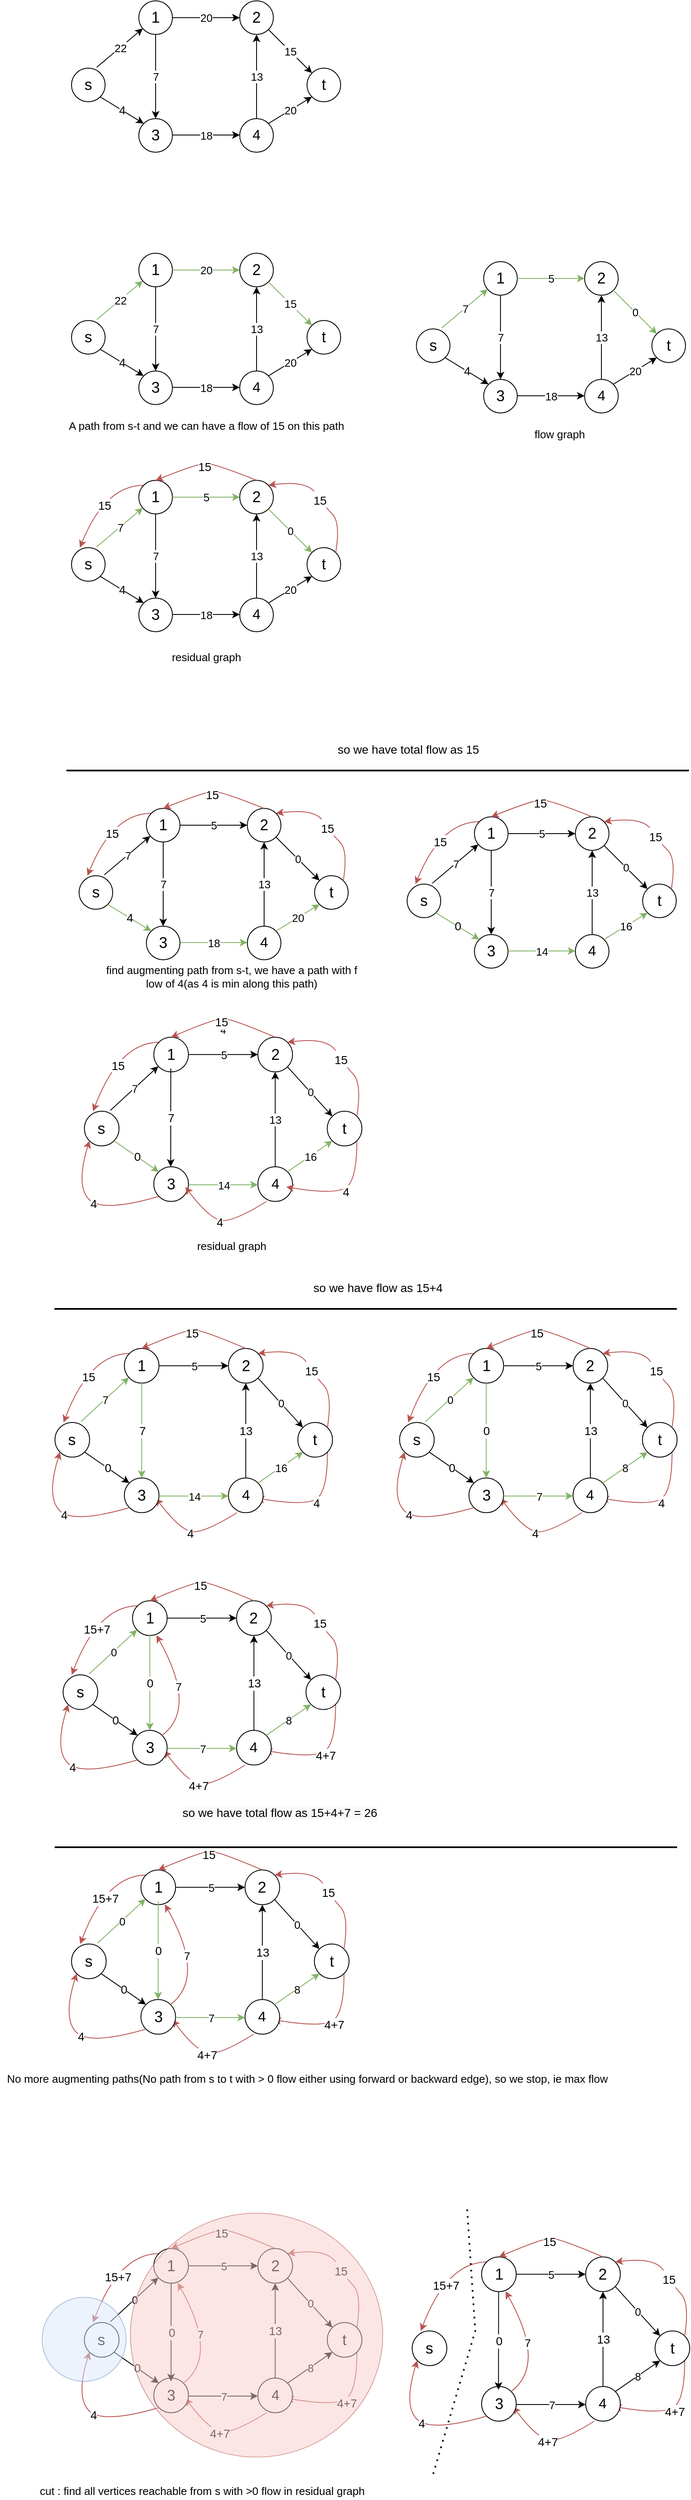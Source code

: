 <mxfile version="16.5.6" type="github">
  <diagram id="t3s6REFhiwwXwHESMnRB" name="Page-1">
    <mxGraphModel dx="1773" dy="646" grid="1" gridSize="10" guides="1" tooltips="1" connect="1" arrows="1" fold="1" page="1" pageScale="1" pageWidth="827" pageHeight="1169" math="0" shadow="0">
      <root>
        <mxCell id="0" />
        <mxCell id="1" parent="0" />
        <mxCell id="lxedp-UpiUMQ92V4cm0w-1" value="" style="group" parent="1" vertex="1" connectable="0">
          <mxGeometry x="50" y="60" width="320" height="180" as="geometry" />
        </mxCell>
        <mxCell id="6ZQUbBnNkufjPJ70rE0Q-1" value="&lt;font style=&quot;font-size: 18px&quot;&gt;s&lt;/font&gt;" style="ellipse;whiteSpace=wrap;html=1;aspect=fixed;" parent="lxedp-UpiUMQ92V4cm0w-1" vertex="1">
          <mxGeometry y="80" width="40" height="40" as="geometry" />
        </mxCell>
        <mxCell id="6ZQUbBnNkufjPJ70rE0Q-2" value="&lt;font style=&quot;font-size: 18px&quot;&gt;t&lt;/font&gt;" style="ellipse;whiteSpace=wrap;html=1;aspect=fixed;" parent="lxedp-UpiUMQ92V4cm0w-1" vertex="1">
          <mxGeometry x="280" y="80" width="40" height="40" as="geometry" />
        </mxCell>
        <mxCell id="6ZQUbBnNkufjPJ70rE0Q-3" value="&lt;font style=&quot;font-size: 18px&quot;&gt;1&lt;/font&gt;" style="ellipse;whiteSpace=wrap;html=1;aspect=fixed;" parent="lxedp-UpiUMQ92V4cm0w-1" vertex="1">
          <mxGeometry x="80" width="40" height="40" as="geometry" />
        </mxCell>
        <mxCell id="6ZQUbBnNkufjPJ70rE0Q-4" value="&lt;font style=&quot;font-size: 18px&quot;&gt;2&lt;/font&gt;" style="ellipse;whiteSpace=wrap;html=1;aspect=fixed;" parent="lxedp-UpiUMQ92V4cm0w-1" vertex="1">
          <mxGeometry x="200" width="40" height="40" as="geometry" />
        </mxCell>
        <mxCell id="6ZQUbBnNkufjPJ70rE0Q-5" value="&lt;font style=&quot;font-size: 18px&quot;&gt;3&lt;/font&gt;" style="ellipse;whiteSpace=wrap;html=1;aspect=fixed;" parent="lxedp-UpiUMQ92V4cm0w-1" vertex="1">
          <mxGeometry x="80" y="140" width="40" height="40" as="geometry" />
        </mxCell>
        <mxCell id="6ZQUbBnNkufjPJ70rE0Q-6" value="&lt;font style=&quot;font-size: 17px&quot;&gt;4&lt;/font&gt;" style="ellipse;whiteSpace=wrap;html=1;aspect=fixed;" parent="lxedp-UpiUMQ92V4cm0w-1" vertex="1">
          <mxGeometry x="200" y="140" width="40" height="40" as="geometry" />
        </mxCell>
        <mxCell id="6ZQUbBnNkufjPJ70rE0Q-7" value="" style="endArrow=classic;html=1;rounded=0;exitX=0.75;exitY=-0.025;exitDx=0;exitDy=0;exitPerimeter=0;" parent="lxedp-UpiUMQ92V4cm0w-1" source="6ZQUbBnNkufjPJ70rE0Q-1" target="6ZQUbBnNkufjPJ70rE0Q-3" edge="1">
          <mxGeometry relative="1" as="geometry">
            <mxPoint x="240" y="70" as="sourcePoint" />
            <mxPoint x="340" y="70" as="targetPoint" />
          </mxGeometry>
        </mxCell>
        <mxCell id="6ZQUbBnNkufjPJ70rE0Q-8" value="&lt;font style=&quot;font-size: 13px&quot;&gt;22&lt;/font&gt;" style="edgeLabel;resizable=0;html=1;align=center;verticalAlign=middle;" parent="6ZQUbBnNkufjPJ70rE0Q-7" connectable="0" vertex="1">
          <mxGeometry relative="1" as="geometry" />
        </mxCell>
        <mxCell id="6ZQUbBnNkufjPJ70rE0Q-9" value="" style="endArrow=classic;html=1;rounded=0;exitX=1;exitY=1;exitDx=0;exitDy=0;entryX=0;entryY=0;entryDx=0;entryDy=0;" parent="lxedp-UpiUMQ92V4cm0w-1" source="6ZQUbBnNkufjPJ70rE0Q-1" target="6ZQUbBnNkufjPJ70rE0Q-5" edge="1">
          <mxGeometry relative="1" as="geometry">
            <mxPoint x="40" y="89" as="sourcePoint" />
            <mxPoint x="94.707" y="42.889" as="targetPoint" />
          </mxGeometry>
        </mxCell>
        <mxCell id="6ZQUbBnNkufjPJ70rE0Q-10" value="4" style="edgeLabel;resizable=0;html=1;align=center;verticalAlign=middle;fontSize=14;" parent="6ZQUbBnNkufjPJ70rE0Q-9" connectable="0" vertex="1">
          <mxGeometry relative="1" as="geometry" />
        </mxCell>
        <mxCell id="6ZQUbBnNkufjPJ70rE0Q-11" value="" style="endArrow=classic;html=1;rounded=0;exitX=0.5;exitY=1;exitDx=0;exitDy=0;entryX=0.5;entryY=0;entryDx=0;entryDy=0;" parent="lxedp-UpiUMQ92V4cm0w-1" source="6ZQUbBnNkufjPJ70rE0Q-3" target="6ZQUbBnNkufjPJ70rE0Q-5" edge="1">
          <mxGeometry relative="1" as="geometry">
            <mxPoint x="240" y="70" as="sourcePoint" />
            <mxPoint x="160" y="90" as="targetPoint" />
          </mxGeometry>
        </mxCell>
        <mxCell id="6ZQUbBnNkufjPJ70rE0Q-12" value="7" style="edgeLabel;resizable=0;html=1;align=center;verticalAlign=middle;fontSize=13;" parent="6ZQUbBnNkufjPJ70rE0Q-11" connectable="0" vertex="1">
          <mxGeometry relative="1" as="geometry" />
        </mxCell>
        <mxCell id="6ZQUbBnNkufjPJ70rE0Q-18" value="" style="endArrow=classic;html=1;rounded=0;exitX=1;exitY=0;exitDx=0;exitDy=0;entryX=0;entryY=1;entryDx=0;entryDy=0;" parent="lxedp-UpiUMQ92V4cm0w-1" source="6ZQUbBnNkufjPJ70rE0Q-6" target="6ZQUbBnNkufjPJ70rE0Q-2" edge="1">
          <mxGeometry relative="1" as="geometry">
            <mxPoint x="240" y="70" as="sourcePoint" />
            <mxPoint x="340" y="70" as="targetPoint" />
          </mxGeometry>
        </mxCell>
        <mxCell id="6ZQUbBnNkufjPJ70rE0Q-19" value="20" style="edgeLabel;resizable=0;html=1;align=center;verticalAlign=middle;fontSize=13;" parent="6ZQUbBnNkufjPJ70rE0Q-18" connectable="0" vertex="1">
          <mxGeometry relative="1" as="geometry" />
        </mxCell>
        <mxCell id="6ZQUbBnNkufjPJ70rE0Q-20" value="" style="endArrow=classic;html=1;rounded=0;exitX=1;exitY=1;exitDx=0;exitDy=0;entryX=0;entryY=0;entryDx=0;entryDy=0;" parent="lxedp-UpiUMQ92V4cm0w-1" source="6ZQUbBnNkufjPJ70rE0Q-4" target="6ZQUbBnNkufjPJ70rE0Q-2" edge="1">
          <mxGeometry relative="1" as="geometry">
            <mxPoint x="240" y="70" as="sourcePoint" />
            <mxPoint x="340" y="70" as="targetPoint" />
          </mxGeometry>
        </mxCell>
        <mxCell id="6ZQUbBnNkufjPJ70rE0Q-21" value="15" style="edgeLabel;resizable=0;html=1;align=center;verticalAlign=middle;fontSize=13;" parent="6ZQUbBnNkufjPJ70rE0Q-20" connectable="0" vertex="1">
          <mxGeometry relative="1" as="geometry" />
        </mxCell>
        <mxCell id="6ZQUbBnNkufjPJ70rE0Q-22" value="" style="endArrow=classic;html=1;rounded=0;exitX=1;exitY=0.5;exitDx=0;exitDy=0;entryX=0;entryY=0.5;entryDx=0;entryDy=0;" parent="lxedp-UpiUMQ92V4cm0w-1" source="6ZQUbBnNkufjPJ70rE0Q-3" target="6ZQUbBnNkufjPJ70rE0Q-4" edge="1">
          <mxGeometry relative="1" as="geometry">
            <mxPoint x="240" y="70" as="sourcePoint" />
            <mxPoint x="340" y="70" as="targetPoint" />
          </mxGeometry>
        </mxCell>
        <mxCell id="6ZQUbBnNkufjPJ70rE0Q-23" value="20" style="edgeLabel;resizable=0;html=1;align=center;verticalAlign=middle;fontSize=13;" parent="6ZQUbBnNkufjPJ70rE0Q-22" connectable="0" vertex="1">
          <mxGeometry relative="1" as="geometry" />
        </mxCell>
        <mxCell id="6ZQUbBnNkufjPJ70rE0Q-24" value="" style="endArrow=classic;html=1;rounded=0;exitX=1;exitY=0.5;exitDx=0;exitDy=0;entryX=0;entryY=0.5;entryDx=0;entryDy=0;" parent="lxedp-UpiUMQ92V4cm0w-1" edge="1">
          <mxGeometry relative="1" as="geometry">
            <mxPoint x="120" y="159.5" as="sourcePoint" />
            <mxPoint x="200" y="159.5" as="targetPoint" />
          </mxGeometry>
        </mxCell>
        <mxCell id="6ZQUbBnNkufjPJ70rE0Q-25" value="18" style="edgeLabel;resizable=0;html=1;align=center;verticalAlign=middle;fontSize=13;" parent="6ZQUbBnNkufjPJ70rE0Q-24" connectable="0" vertex="1">
          <mxGeometry relative="1" as="geometry" />
        </mxCell>
        <mxCell id="6ZQUbBnNkufjPJ70rE0Q-30" value="" style="endArrow=classic;html=1;rounded=0;entryX=0.5;entryY=1;entryDx=0;entryDy=0;" parent="lxedp-UpiUMQ92V4cm0w-1" target="6ZQUbBnNkufjPJ70rE0Q-4" edge="1">
          <mxGeometry relative="1" as="geometry">
            <mxPoint x="220" y="140" as="sourcePoint" />
            <mxPoint x="150" y="100" as="targetPoint" />
          </mxGeometry>
        </mxCell>
        <mxCell id="6ZQUbBnNkufjPJ70rE0Q-31" value="13" style="edgeLabel;resizable=0;html=1;align=center;verticalAlign=middle;fontSize=13;" parent="6ZQUbBnNkufjPJ70rE0Q-30" connectable="0" vertex="1">
          <mxGeometry relative="1" as="geometry" />
        </mxCell>
        <mxCell id="lxedp-UpiUMQ92V4cm0w-2" value="" style="group" parent="1" vertex="1" connectable="0">
          <mxGeometry x="50" y="360" width="320" height="180" as="geometry" />
        </mxCell>
        <mxCell id="lxedp-UpiUMQ92V4cm0w-3" value="&lt;font style=&quot;font-size: 18px&quot;&gt;s&lt;/font&gt;" style="ellipse;whiteSpace=wrap;html=1;aspect=fixed;" parent="lxedp-UpiUMQ92V4cm0w-2" vertex="1">
          <mxGeometry y="80" width="40" height="40" as="geometry" />
        </mxCell>
        <mxCell id="lxedp-UpiUMQ92V4cm0w-4" value="&lt;font style=&quot;font-size: 18px&quot;&gt;t&lt;/font&gt;" style="ellipse;whiteSpace=wrap;html=1;aspect=fixed;" parent="lxedp-UpiUMQ92V4cm0w-2" vertex="1">
          <mxGeometry x="280" y="80" width="40" height="40" as="geometry" />
        </mxCell>
        <mxCell id="lxedp-UpiUMQ92V4cm0w-5" value="&lt;font style=&quot;font-size: 18px&quot;&gt;1&lt;/font&gt;" style="ellipse;whiteSpace=wrap;html=1;aspect=fixed;" parent="lxedp-UpiUMQ92V4cm0w-2" vertex="1">
          <mxGeometry x="80" width="40" height="40" as="geometry" />
        </mxCell>
        <mxCell id="lxedp-UpiUMQ92V4cm0w-6" value="&lt;font style=&quot;font-size: 18px&quot;&gt;2&lt;/font&gt;" style="ellipse;whiteSpace=wrap;html=1;aspect=fixed;" parent="lxedp-UpiUMQ92V4cm0w-2" vertex="1">
          <mxGeometry x="200" width="40" height="40" as="geometry" />
        </mxCell>
        <mxCell id="lxedp-UpiUMQ92V4cm0w-7" value="&lt;font style=&quot;font-size: 18px&quot;&gt;3&lt;/font&gt;" style="ellipse;whiteSpace=wrap;html=1;aspect=fixed;" parent="lxedp-UpiUMQ92V4cm0w-2" vertex="1">
          <mxGeometry x="80" y="140" width="40" height="40" as="geometry" />
        </mxCell>
        <mxCell id="lxedp-UpiUMQ92V4cm0w-8" value="&lt;font style=&quot;font-size: 17px&quot;&gt;4&lt;/font&gt;" style="ellipse;whiteSpace=wrap;html=1;aspect=fixed;" parent="lxedp-UpiUMQ92V4cm0w-2" vertex="1">
          <mxGeometry x="200" y="140" width="40" height="40" as="geometry" />
        </mxCell>
        <mxCell id="lxedp-UpiUMQ92V4cm0w-9" value="" style="endArrow=classic;html=1;rounded=0;exitX=0.75;exitY=-0.025;exitDx=0;exitDy=0;exitPerimeter=0;fillColor=#d5e8d4;strokeColor=#82b366;" parent="lxedp-UpiUMQ92V4cm0w-2" source="lxedp-UpiUMQ92V4cm0w-3" target="lxedp-UpiUMQ92V4cm0w-5" edge="1">
          <mxGeometry relative="1" as="geometry">
            <mxPoint x="240" y="70" as="sourcePoint" />
            <mxPoint x="340" y="70" as="targetPoint" />
          </mxGeometry>
        </mxCell>
        <mxCell id="lxedp-UpiUMQ92V4cm0w-10" value="&lt;font style=&quot;font-size: 13px&quot;&gt;22&lt;/font&gt;" style="edgeLabel;resizable=0;html=1;align=center;verticalAlign=middle;" parent="lxedp-UpiUMQ92V4cm0w-9" connectable="0" vertex="1">
          <mxGeometry relative="1" as="geometry" />
        </mxCell>
        <mxCell id="lxedp-UpiUMQ92V4cm0w-11" value="" style="endArrow=classic;html=1;rounded=0;exitX=1;exitY=1;exitDx=0;exitDy=0;entryX=0;entryY=0;entryDx=0;entryDy=0;" parent="lxedp-UpiUMQ92V4cm0w-2" source="lxedp-UpiUMQ92V4cm0w-3" target="lxedp-UpiUMQ92V4cm0w-7" edge="1">
          <mxGeometry relative="1" as="geometry">
            <mxPoint x="40" y="89" as="sourcePoint" />
            <mxPoint x="94.707" y="42.889" as="targetPoint" />
          </mxGeometry>
        </mxCell>
        <mxCell id="lxedp-UpiUMQ92V4cm0w-12" value="4" style="edgeLabel;resizable=0;html=1;align=center;verticalAlign=middle;fontSize=14;" parent="lxedp-UpiUMQ92V4cm0w-11" connectable="0" vertex="1">
          <mxGeometry relative="1" as="geometry" />
        </mxCell>
        <mxCell id="lxedp-UpiUMQ92V4cm0w-13" value="" style="endArrow=classic;html=1;rounded=0;exitX=0.5;exitY=1;exitDx=0;exitDy=0;" parent="lxedp-UpiUMQ92V4cm0w-2" source="lxedp-UpiUMQ92V4cm0w-5" edge="1">
          <mxGeometry relative="1" as="geometry">
            <mxPoint x="240" y="70" as="sourcePoint" />
            <mxPoint x="100" y="140" as="targetPoint" />
          </mxGeometry>
        </mxCell>
        <mxCell id="lxedp-UpiUMQ92V4cm0w-14" value="7" style="edgeLabel;resizable=0;html=1;align=center;verticalAlign=middle;fontSize=13;" parent="lxedp-UpiUMQ92V4cm0w-13" connectable="0" vertex="1">
          <mxGeometry relative="1" as="geometry" />
        </mxCell>
        <mxCell id="lxedp-UpiUMQ92V4cm0w-15" value="" style="endArrow=classic;html=1;rounded=0;exitX=1;exitY=0;exitDx=0;exitDy=0;entryX=0;entryY=1;entryDx=0;entryDy=0;" parent="lxedp-UpiUMQ92V4cm0w-2" source="lxedp-UpiUMQ92V4cm0w-8" target="lxedp-UpiUMQ92V4cm0w-4" edge="1">
          <mxGeometry relative="1" as="geometry">
            <mxPoint x="240" y="70" as="sourcePoint" />
            <mxPoint x="340" y="70" as="targetPoint" />
          </mxGeometry>
        </mxCell>
        <mxCell id="lxedp-UpiUMQ92V4cm0w-16" value="20" style="edgeLabel;resizable=0;html=1;align=center;verticalAlign=middle;fontSize=13;" parent="lxedp-UpiUMQ92V4cm0w-15" connectable="0" vertex="1">
          <mxGeometry relative="1" as="geometry" />
        </mxCell>
        <mxCell id="lxedp-UpiUMQ92V4cm0w-17" value="" style="endArrow=classic;html=1;rounded=0;exitX=1;exitY=1;exitDx=0;exitDy=0;entryX=0;entryY=0;entryDx=0;entryDy=0;fillColor=#d5e8d4;strokeColor=#82b366;" parent="lxedp-UpiUMQ92V4cm0w-2" source="lxedp-UpiUMQ92V4cm0w-6" target="lxedp-UpiUMQ92V4cm0w-4" edge="1">
          <mxGeometry relative="1" as="geometry">
            <mxPoint x="240" y="70" as="sourcePoint" />
            <mxPoint x="340" y="70" as="targetPoint" />
          </mxGeometry>
        </mxCell>
        <mxCell id="lxedp-UpiUMQ92V4cm0w-18" value="15" style="edgeLabel;resizable=0;html=1;align=center;verticalAlign=middle;fontSize=13;" parent="lxedp-UpiUMQ92V4cm0w-17" connectable="0" vertex="1">
          <mxGeometry relative="1" as="geometry" />
        </mxCell>
        <mxCell id="lxedp-UpiUMQ92V4cm0w-19" value="" style="endArrow=classic;html=1;rounded=0;exitX=1;exitY=0.5;exitDx=0;exitDy=0;entryX=0;entryY=0.5;entryDx=0;entryDy=0;fillColor=#d5e8d4;strokeColor=#82b366;" parent="lxedp-UpiUMQ92V4cm0w-2" source="lxedp-UpiUMQ92V4cm0w-5" target="lxedp-UpiUMQ92V4cm0w-6" edge="1">
          <mxGeometry relative="1" as="geometry">
            <mxPoint x="240" y="70" as="sourcePoint" />
            <mxPoint x="340" y="70" as="targetPoint" />
          </mxGeometry>
        </mxCell>
        <mxCell id="lxedp-UpiUMQ92V4cm0w-20" value="20" style="edgeLabel;resizable=0;html=1;align=center;verticalAlign=middle;fontSize=13;" parent="lxedp-UpiUMQ92V4cm0w-19" connectable="0" vertex="1">
          <mxGeometry relative="1" as="geometry" />
        </mxCell>
        <mxCell id="lxedp-UpiUMQ92V4cm0w-21" value="" style="endArrow=classic;html=1;rounded=0;exitX=1;exitY=0.5;exitDx=0;exitDy=0;entryX=0;entryY=0.5;entryDx=0;entryDy=0;" parent="lxedp-UpiUMQ92V4cm0w-2" edge="1">
          <mxGeometry relative="1" as="geometry">
            <mxPoint x="120" y="159.5" as="sourcePoint" />
            <mxPoint x="200" y="159.5" as="targetPoint" />
          </mxGeometry>
        </mxCell>
        <mxCell id="lxedp-UpiUMQ92V4cm0w-22" value="18" style="edgeLabel;resizable=0;html=1;align=center;verticalAlign=middle;fontSize=13;" parent="lxedp-UpiUMQ92V4cm0w-21" connectable="0" vertex="1">
          <mxGeometry relative="1" as="geometry" />
        </mxCell>
        <mxCell id="lxedp-UpiUMQ92V4cm0w-23" value="" style="endArrow=classic;html=1;rounded=0;entryX=0.5;entryY=1;entryDx=0;entryDy=0;" parent="lxedp-UpiUMQ92V4cm0w-2" target="lxedp-UpiUMQ92V4cm0w-6" edge="1">
          <mxGeometry relative="1" as="geometry">
            <mxPoint x="220" y="140" as="sourcePoint" />
            <mxPoint x="140" y="90" as="targetPoint" />
          </mxGeometry>
        </mxCell>
        <mxCell id="lxedp-UpiUMQ92V4cm0w-24" value="13" style="edgeLabel;resizable=0;html=1;align=center;verticalAlign=middle;fontSize=13;" parent="lxedp-UpiUMQ92V4cm0w-23" connectable="0" vertex="1">
          <mxGeometry relative="1" as="geometry" />
        </mxCell>
        <mxCell id="lxedp-UpiUMQ92V4cm0w-57" value="" style="group" parent="1" vertex="1" connectable="0">
          <mxGeometry x="50" y="610" width="320" height="200" as="geometry" />
        </mxCell>
        <mxCell id="lxedp-UpiUMQ92V4cm0w-53" value="" style="curved=1;endArrow=classic;html=1;rounded=0;fontSize=18;strokeColor=#b85450;strokeWidth=1;exitX=0;exitY=0;exitDx=0;exitDy=0;fillColor=#f8cecc;" parent="lxedp-UpiUMQ92V4cm0w-57" source="lxedp-UpiUMQ92V4cm0w-29" edge="1">
          <mxGeometry width="50" height="50" relative="1" as="geometry">
            <mxPoint x="340" y="40" as="sourcePoint" />
            <mxPoint x="10" y="100" as="targetPoint" />
            <Array as="points">
              <mxPoint x="40" y="26" />
            </Array>
          </mxGeometry>
        </mxCell>
        <mxCell id="lxedp-UpiUMQ92V4cm0w-55" value="15" style="edgeLabel;html=1;align=center;verticalAlign=middle;resizable=0;points=[];fontSize=14;container=0;" parent="lxedp-UpiUMQ92V4cm0w-53" vertex="1" connectable="0">
          <mxGeometry x="0.089" y="8" relative="1" as="geometry">
            <mxPoint as="offset" />
          </mxGeometry>
        </mxCell>
        <mxCell id="lxedp-UpiUMQ92V4cm0w-27" value="&lt;font style=&quot;font-size: 18px&quot;&gt;s&lt;/font&gt;" style="ellipse;whiteSpace=wrap;html=1;aspect=fixed;container=0;" parent="lxedp-UpiUMQ92V4cm0w-57" vertex="1">
          <mxGeometry y="100" width="40" height="40" as="geometry" />
        </mxCell>
        <mxCell id="lxedp-UpiUMQ92V4cm0w-28" value="&lt;font style=&quot;font-size: 18px&quot;&gt;t&lt;/font&gt;" style="ellipse;whiteSpace=wrap;html=1;aspect=fixed;container=0;" parent="lxedp-UpiUMQ92V4cm0w-57" vertex="1">
          <mxGeometry x="280" y="100" width="40" height="40" as="geometry" />
        </mxCell>
        <mxCell id="lxedp-UpiUMQ92V4cm0w-29" value="&lt;font style=&quot;font-size: 18px&quot;&gt;1&lt;/font&gt;" style="ellipse;whiteSpace=wrap;html=1;aspect=fixed;container=0;" parent="lxedp-UpiUMQ92V4cm0w-57" vertex="1">
          <mxGeometry x="80" y="20" width="40" height="40" as="geometry" />
        </mxCell>
        <mxCell id="lxedp-UpiUMQ92V4cm0w-30" value="&lt;font style=&quot;font-size: 18px&quot;&gt;2&lt;/font&gt;" style="ellipse;whiteSpace=wrap;html=1;aspect=fixed;container=0;" parent="lxedp-UpiUMQ92V4cm0w-57" vertex="1">
          <mxGeometry x="200" y="20" width="40" height="40" as="geometry" />
        </mxCell>
        <mxCell id="lxedp-UpiUMQ92V4cm0w-31" value="&lt;font style=&quot;font-size: 18px&quot;&gt;3&lt;/font&gt;" style="ellipse;whiteSpace=wrap;html=1;aspect=fixed;container=0;" parent="lxedp-UpiUMQ92V4cm0w-57" vertex="1">
          <mxGeometry x="80" y="160" width="40" height="40" as="geometry" />
        </mxCell>
        <mxCell id="lxedp-UpiUMQ92V4cm0w-32" value="&lt;font style=&quot;font-size: 17px&quot;&gt;4&lt;/font&gt;" style="ellipse;whiteSpace=wrap;html=1;aspect=fixed;container=0;" parent="lxedp-UpiUMQ92V4cm0w-57" vertex="1">
          <mxGeometry x="200" y="160" width="40" height="40" as="geometry" />
        </mxCell>
        <mxCell id="lxedp-UpiUMQ92V4cm0w-33" value="" style="endArrow=classic;html=1;rounded=0;exitX=0.75;exitY=-0.025;exitDx=0;exitDy=0;exitPerimeter=0;fillColor=#d5e8d4;strokeColor=#82b366;" parent="lxedp-UpiUMQ92V4cm0w-57" source="lxedp-UpiUMQ92V4cm0w-27" target="lxedp-UpiUMQ92V4cm0w-29" edge="1">
          <mxGeometry relative="1" as="geometry">
            <mxPoint x="240" y="90" as="sourcePoint" />
            <mxPoint x="340" y="90" as="targetPoint" />
          </mxGeometry>
        </mxCell>
        <mxCell id="lxedp-UpiUMQ92V4cm0w-34" value="&lt;font style=&quot;font-size: 13px&quot;&gt;7&lt;/font&gt;" style="edgeLabel;resizable=0;html=1;align=center;verticalAlign=middle;container=0;" parent="lxedp-UpiUMQ92V4cm0w-33" connectable="0" vertex="1">
          <mxGeometry relative="1" as="geometry" />
        </mxCell>
        <mxCell id="lxedp-UpiUMQ92V4cm0w-35" value="" style="endArrow=classic;html=1;rounded=0;exitX=1;exitY=1;exitDx=0;exitDy=0;entryX=0;entryY=0;entryDx=0;entryDy=0;" parent="lxedp-UpiUMQ92V4cm0w-57" source="lxedp-UpiUMQ92V4cm0w-27" target="lxedp-UpiUMQ92V4cm0w-31" edge="1">
          <mxGeometry relative="1" as="geometry">
            <mxPoint x="40" y="109" as="sourcePoint" />
            <mxPoint x="94.707" y="62.889" as="targetPoint" />
          </mxGeometry>
        </mxCell>
        <mxCell id="lxedp-UpiUMQ92V4cm0w-36" value="4" style="edgeLabel;resizable=0;html=1;align=center;verticalAlign=middle;fontSize=14;container=0;" parent="lxedp-UpiUMQ92V4cm0w-35" connectable="0" vertex="1">
          <mxGeometry relative="1" as="geometry" />
        </mxCell>
        <mxCell id="lxedp-UpiUMQ92V4cm0w-37" value="" style="endArrow=classic;html=1;rounded=0;exitX=0.5;exitY=1;exitDx=0;exitDy=0;entryX=0.5;entryY=0;entryDx=0;entryDy=0;" parent="lxedp-UpiUMQ92V4cm0w-57" source="lxedp-UpiUMQ92V4cm0w-29" target="lxedp-UpiUMQ92V4cm0w-31" edge="1">
          <mxGeometry relative="1" as="geometry">
            <mxPoint x="240" y="90" as="sourcePoint" />
            <mxPoint x="160" y="110" as="targetPoint" />
          </mxGeometry>
        </mxCell>
        <mxCell id="lxedp-UpiUMQ92V4cm0w-38" value="7" style="edgeLabel;resizable=0;html=1;align=center;verticalAlign=middle;fontSize=13;container=0;" parent="lxedp-UpiUMQ92V4cm0w-37" connectable="0" vertex="1">
          <mxGeometry relative="1" as="geometry" />
        </mxCell>
        <mxCell id="lxedp-UpiUMQ92V4cm0w-39" value="" style="endArrow=classic;html=1;rounded=0;exitX=1;exitY=0;exitDx=0;exitDy=0;entryX=0;entryY=1;entryDx=0;entryDy=0;" parent="lxedp-UpiUMQ92V4cm0w-57" source="lxedp-UpiUMQ92V4cm0w-32" target="lxedp-UpiUMQ92V4cm0w-28" edge="1">
          <mxGeometry relative="1" as="geometry">
            <mxPoint x="240" y="90" as="sourcePoint" />
            <mxPoint x="340" y="90" as="targetPoint" />
          </mxGeometry>
        </mxCell>
        <mxCell id="lxedp-UpiUMQ92V4cm0w-40" value="20" style="edgeLabel;resizable=0;html=1;align=center;verticalAlign=middle;fontSize=13;container=0;" parent="lxedp-UpiUMQ92V4cm0w-39" connectable="0" vertex="1">
          <mxGeometry relative="1" as="geometry" />
        </mxCell>
        <mxCell id="lxedp-UpiUMQ92V4cm0w-41" value="" style="endArrow=classic;html=1;rounded=0;exitX=1;exitY=1;exitDx=0;exitDy=0;entryX=0;entryY=0;entryDx=0;entryDy=0;fillColor=#d5e8d4;strokeColor=#82b366;" parent="lxedp-UpiUMQ92V4cm0w-57" source="lxedp-UpiUMQ92V4cm0w-30" target="lxedp-UpiUMQ92V4cm0w-28" edge="1">
          <mxGeometry relative="1" as="geometry">
            <mxPoint x="240" y="90" as="sourcePoint" />
            <mxPoint x="340" y="90" as="targetPoint" />
          </mxGeometry>
        </mxCell>
        <mxCell id="lxedp-UpiUMQ92V4cm0w-42" value="0" style="edgeLabel;resizable=0;html=1;align=center;verticalAlign=middle;fontSize=13;container=0;" parent="lxedp-UpiUMQ92V4cm0w-41" connectable="0" vertex="1">
          <mxGeometry relative="1" as="geometry" />
        </mxCell>
        <mxCell id="lxedp-UpiUMQ92V4cm0w-43" value="" style="endArrow=classic;html=1;rounded=0;exitX=1;exitY=0.5;exitDx=0;exitDy=0;entryX=0;entryY=0.5;entryDx=0;entryDy=0;fillColor=#d5e8d4;strokeColor=#82b366;" parent="lxedp-UpiUMQ92V4cm0w-57" source="lxedp-UpiUMQ92V4cm0w-29" target="lxedp-UpiUMQ92V4cm0w-30" edge="1">
          <mxGeometry relative="1" as="geometry">
            <mxPoint x="240" y="90" as="sourcePoint" />
            <mxPoint x="340" y="90" as="targetPoint" />
          </mxGeometry>
        </mxCell>
        <mxCell id="lxedp-UpiUMQ92V4cm0w-44" value="5" style="edgeLabel;resizable=0;html=1;align=center;verticalAlign=middle;fontSize=13;container=0;" parent="lxedp-UpiUMQ92V4cm0w-43" connectable="0" vertex="1">
          <mxGeometry relative="1" as="geometry" />
        </mxCell>
        <mxCell id="lxedp-UpiUMQ92V4cm0w-45" value="" style="endArrow=classic;html=1;rounded=0;exitX=1;exitY=0.5;exitDx=0;exitDy=0;entryX=0;entryY=0.5;entryDx=0;entryDy=0;" parent="lxedp-UpiUMQ92V4cm0w-57" edge="1">
          <mxGeometry relative="1" as="geometry">
            <mxPoint x="120" y="179.5" as="sourcePoint" />
            <mxPoint x="200" y="179.5" as="targetPoint" />
          </mxGeometry>
        </mxCell>
        <mxCell id="lxedp-UpiUMQ92V4cm0w-46" value="18" style="edgeLabel;resizable=0;html=1;align=center;verticalAlign=middle;fontSize=13;container=0;" parent="lxedp-UpiUMQ92V4cm0w-45" connectable="0" vertex="1">
          <mxGeometry relative="1" as="geometry" />
        </mxCell>
        <mxCell id="lxedp-UpiUMQ92V4cm0w-47" value="" style="endArrow=classic;html=1;rounded=0;exitX=0.5;exitY=0;exitDx=0;exitDy=0;entryX=0.5;entryY=1;entryDx=0;entryDy=0;" parent="lxedp-UpiUMQ92V4cm0w-57" source="lxedp-UpiUMQ92V4cm0w-32" target="lxedp-UpiUMQ92V4cm0w-30" edge="1">
          <mxGeometry relative="1" as="geometry">
            <mxPoint x="520" y="190" as="sourcePoint" />
            <mxPoint x="160" y="120" as="targetPoint" />
          </mxGeometry>
        </mxCell>
        <mxCell id="lxedp-UpiUMQ92V4cm0w-48" value="13" style="edgeLabel;resizable=0;html=1;align=center;verticalAlign=middle;fontSize=13;container=0;" parent="lxedp-UpiUMQ92V4cm0w-47" connectable="0" vertex="1">
          <mxGeometry relative="1" as="geometry" />
        </mxCell>
        <mxCell id="lxedp-UpiUMQ92V4cm0w-49" value="&lt;font style=&quot;font-size: 14px&quot;&gt;15&lt;/font&gt;" style="curved=1;endArrow=classic;html=1;rounded=0;fontSize=18;strokeColor=#b85450;strokeWidth=1;exitX=1;exitY=0;exitDx=0;exitDy=0;entryX=1;entryY=0;entryDx=0;entryDy=0;fillColor=#f8cecc;" parent="lxedp-UpiUMQ92V4cm0w-57" source="lxedp-UpiUMQ92V4cm0w-28" target="lxedp-UpiUMQ92V4cm0w-30" edge="1">
          <mxGeometry width="50" height="50" relative="1" as="geometry">
            <mxPoint x="340" y="40" as="sourcePoint" />
            <mxPoint x="390" y="-10" as="targetPoint" />
            <Array as="points">
              <mxPoint x="320" y="70" />
              <mxPoint x="300" y="50" />
              <mxPoint x="280" y="20" />
            </Array>
          </mxGeometry>
        </mxCell>
        <mxCell id="lxedp-UpiUMQ92V4cm0w-52" value="" style="curved=1;endArrow=classic;html=1;rounded=0;fontSize=18;strokeColor=#b85450;strokeWidth=1;exitX=0.5;exitY=0;exitDx=0;exitDy=0;entryX=0.5;entryY=0;entryDx=0;entryDy=0;fillColor=#f8cecc;" parent="lxedp-UpiUMQ92V4cm0w-57" source="lxedp-UpiUMQ92V4cm0w-30" target="lxedp-UpiUMQ92V4cm0w-29" edge="1">
          <mxGeometry width="50" height="50" relative="1" as="geometry">
            <mxPoint x="340" y="40" as="sourcePoint" />
            <mxPoint x="390" y="-10" as="targetPoint" />
            <Array as="points">
              <mxPoint x="170" />
              <mxPoint x="150" />
            </Array>
          </mxGeometry>
        </mxCell>
        <mxCell id="lxedp-UpiUMQ92V4cm0w-54" value="15" style="edgeLabel;html=1;align=center;verticalAlign=middle;resizable=0;points=[];fontSize=14;container=0;" parent="lxedp-UpiUMQ92V4cm0w-52" vertex="1" connectable="0">
          <mxGeometry x="0.031" y="4" relative="1" as="geometry">
            <mxPoint as="offset" />
          </mxGeometry>
        </mxCell>
        <mxCell id="lxedp-UpiUMQ92V4cm0w-58" value="" style="group" parent="1" vertex="1" connectable="0">
          <mxGeometry x="59" y="1000" width="320" height="200" as="geometry" />
        </mxCell>
        <mxCell id="lxedp-UpiUMQ92V4cm0w-59" value="" style="curved=1;endArrow=classic;html=1;rounded=0;fontSize=18;strokeColor=#b85450;strokeWidth=1;exitX=0;exitY=0;exitDx=0;exitDy=0;fillColor=#f8cecc;" parent="lxedp-UpiUMQ92V4cm0w-58" source="lxedp-UpiUMQ92V4cm0w-63" edge="1">
          <mxGeometry width="50" height="50" relative="1" as="geometry">
            <mxPoint x="340" y="40" as="sourcePoint" />
            <mxPoint x="10" y="100" as="targetPoint" />
            <Array as="points">
              <mxPoint x="40" y="26" />
            </Array>
          </mxGeometry>
        </mxCell>
        <mxCell id="lxedp-UpiUMQ92V4cm0w-60" value="15" style="edgeLabel;html=1;align=center;verticalAlign=middle;resizable=0;points=[];fontSize=14;container=0;" parent="lxedp-UpiUMQ92V4cm0w-59" vertex="1" connectable="0">
          <mxGeometry x="0.089" y="8" relative="1" as="geometry">
            <mxPoint as="offset" />
          </mxGeometry>
        </mxCell>
        <mxCell id="lxedp-UpiUMQ92V4cm0w-61" value="&lt;font style=&quot;font-size: 18px&quot;&gt;s&lt;/font&gt;" style="ellipse;whiteSpace=wrap;html=1;aspect=fixed;container=0;" parent="lxedp-UpiUMQ92V4cm0w-58" vertex="1">
          <mxGeometry y="100" width="40" height="40" as="geometry" />
        </mxCell>
        <mxCell id="lxedp-UpiUMQ92V4cm0w-62" value="&lt;font style=&quot;font-size: 18px&quot;&gt;t&lt;/font&gt;" style="ellipse;whiteSpace=wrap;html=1;aspect=fixed;container=0;" parent="lxedp-UpiUMQ92V4cm0w-58" vertex="1">
          <mxGeometry x="280" y="100" width="40" height="40" as="geometry" />
        </mxCell>
        <mxCell id="lxedp-UpiUMQ92V4cm0w-63" value="&lt;font style=&quot;font-size: 18px&quot;&gt;1&lt;/font&gt;" style="ellipse;whiteSpace=wrap;html=1;aspect=fixed;container=0;" parent="lxedp-UpiUMQ92V4cm0w-58" vertex="1">
          <mxGeometry x="80" y="20" width="40" height="40" as="geometry" />
        </mxCell>
        <mxCell id="lxedp-UpiUMQ92V4cm0w-64" value="&lt;font style=&quot;font-size: 18px&quot;&gt;2&lt;/font&gt;" style="ellipse;whiteSpace=wrap;html=1;aspect=fixed;container=0;" parent="lxedp-UpiUMQ92V4cm0w-58" vertex="1">
          <mxGeometry x="200" y="20" width="40" height="40" as="geometry" />
        </mxCell>
        <mxCell id="lxedp-UpiUMQ92V4cm0w-65" value="&lt;font style=&quot;font-size: 18px&quot;&gt;3&lt;/font&gt;" style="ellipse;whiteSpace=wrap;html=1;aspect=fixed;container=0;" parent="lxedp-UpiUMQ92V4cm0w-58" vertex="1">
          <mxGeometry x="80" y="160" width="40" height="40" as="geometry" />
        </mxCell>
        <mxCell id="lxedp-UpiUMQ92V4cm0w-66" value="&lt;font style=&quot;font-size: 17px&quot;&gt;4&lt;/font&gt;" style="ellipse;whiteSpace=wrap;html=1;aspect=fixed;container=0;" parent="lxedp-UpiUMQ92V4cm0w-58" vertex="1">
          <mxGeometry x="200" y="160" width="40" height="40" as="geometry" />
        </mxCell>
        <mxCell id="lxedp-UpiUMQ92V4cm0w-67" value="" style="endArrow=classic;html=1;rounded=0;exitX=0.75;exitY=-0.025;exitDx=0;exitDy=0;exitPerimeter=0;" parent="lxedp-UpiUMQ92V4cm0w-58" source="lxedp-UpiUMQ92V4cm0w-61" target="lxedp-UpiUMQ92V4cm0w-63" edge="1">
          <mxGeometry relative="1" as="geometry">
            <mxPoint x="240" y="90" as="sourcePoint" />
            <mxPoint x="340" y="90" as="targetPoint" />
          </mxGeometry>
        </mxCell>
        <mxCell id="lxedp-UpiUMQ92V4cm0w-68" value="&lt;font style=&quot;font-size: 13px&quot;&gt;7&lt;/font&gt;" style="edgeLabel;resizable=0;html=1;align=center;verticalAlign=middle;container=0;" parent="lxedp-UpiUMQ92V4cm0w-67" connectable="0" vertex="1">
          <mxGeometry relative="1" as="geometry" />
        </mxCell>
        <mxCell id="lxedp-UpiUMQ92V4cm0w-69" value="" style="endArrow=classic;html=1;rounded=0;exitX=1;exitY=1;exitDx=0;exitDy=0;entryX=0;entryY=0;entryDx=0;entryDy=0;fillColor=#d5e8d4;strokeColor=#82b366;" parent="lxedp-UpiUMQ92V4cm0w-58" source="lxedp-UpiUMQ92V4cm0w-61" target="lxedp-UpiUMQ92V4cm0w-65" edge="1">
          <mxGeometry relative="1" as="geometry">
            <mxPoint x="40" y="109" as="sourcePoint" />
            <mxPoint x="94.707" y="62.889" as="targetPoint" />
          </mxGeometry>
        </mxCell>
        <mxCell id="lxedp-UpiUMQ92V4cm0w-70" value="4" style="edgeLabel;resizable=0;html=1;align=center;verticalAlign=middle;fontSize=14;container=0;" parent="lxedp-UpiUMQ92V4cm0w-69" connectable="0" vertex="1">
          <mxGeometry relative="1" as="geometry" />
        </mxCell>
        <mxCell id="lxedp-UpiUMQ92V4cm0w-71" value="" style="endArrow=classic;html=1;rounded=0;exitX=0.5;exitY=1;exitDx=0;exitDy=0;entryX=0.5;entryY=0;entryDx=0;entryDy=0;" parent="lxedp-UpiUMQ92V4cm0w-58" source="lxedp-UpiUMQ92V4cm0w-63" target="lxedp-UpiUMQ92V4cm0w-65" edge="1">
          <mxGeometry relative="1" as="geometry">
            <mxPoint x="240" y="90" as="sourcePoint" />
            <mxPoint x="140" y="110" as="targetPoint" />
          </mxGeometry>
        </mxCell>
        <mxCell id="lxedp-UpiUMQ92V4cm0w-72" value="7" style="edgeLabel;resizable=0;html=1;align=center;verticalAlign=middle;fontSize=13;container=0;" parent="lxedp-UpiUMQ92V4cm0w-71" connectable="0" vertex="1">
          <mxGeometry relative="1" as="geometry" />
        </mxCell>
        <mxCell id="lxedp-UpiUMQ92V4cm0w-73" value="" style="endArrow=classic;html=1;rounded=0;exitX=1;exitY=0;exitDx=0;exitDy=0;entryX=0;entryY=1;entryDx=0;entryDy=0;fillColor=#d5e8d4;strokeColor=#82b366;" parent="lxedp-UpiUMQ92V4cm0w-58" source="lxedp-UpiUMQ92V4cm0w-66" target="lxedp-UpiUMQ92V4cm0w-62" edge="1">
          <mxGeometry relative="1" as="geometry">
            <mxPoint x="240" y="90" as="sourcePoint" />
            <mxPoint x="340" y="90" as="targetPoint" />
          </mxGeometry>
        </mxCell>
        <mxCell id="lxedp-UpiUMQ92V4cm0w-74" value="20" style="edgeLabel;resizable=0;html=1;align=center;verticalAlign=middle;fontSize=13;container=0;" parent="lxedp-UpiUMQ92V4cm0w-73" connectable="0" vertex="1">
          <mxGeometry relative="1" as="geometry" />
        </mxCell>
        <mxCell id="lxedp-UpiUMQ92V4cm0w-75" value="" style="endArrow=classic;html=1;rounded=0;exitX=1;exitY=1;exitDx=0;exitDy=0;entryX=0;entryY=0;entryDx=0;entryDy=0;" parent="lxedp-UpiUMQ92V4cm0w-58" source="lxedp-UpiUMQ92V4cm0w-64" target="lxedp-UpiUMQ92V4cm0w-62" edge="1">
          <mxGeometry relative="1" as="geometry">
            <mxPoint x="240" y="90" as="sourcePoint" />
            <mxPoint x="340" y="90" as="targetPoint" />
          </mxGeometry>
        </mxCell>
        <mxCell id="lxedp-UpiUMQ92V4cm0w-76" value="0" style="edgeLabel;resizable=0;html=1;align=center;verticalAlign=middle;fontSize=13;container=0;" parent="lxedp-UpiUMQ92V4cm0w-75" connectable="0" vertex="1">
          <mxGeometry relative="1" as="geometry" />
        </mxCell>
        <mxCell id="lxedp-UpiUMQ92V4cm0w-77" value="" style="endArrow=classic;html=1;rounded=0;exitX=1;exitY=0.5;exitDx=0;exitDy=0;entryX=0;entryY=0.5;entryDx=0;entryDy=0;" parent="lxedp-UpiUMQ92V4cm0w-58" source="lxedp-UpiUMQ92V4cm0w-63" target="lxedp-UpiUMQ92V4cm0w-64" edge="1">
          <mxGeometry relative="1" as="geometry">
            <mxPoint x="240" y="90" as="sourcePoint" />
            <mxPoint x="340" y="90" as="targetPoint" />
          </mxGeometry>
        </mxCell>
        <mxCell id="lxedp-UpiUMQ92V4cm0w-78" value="5" style="edgeLabel;resizable=0;html=1;align=center;verticalAlign=middle;fontSize=13;container=0;" parent="lxedp-UpiUMQ92V4cm0w-77" connectable="0" vertex="1">
          <mxGeometry relative="1" as="geometry" />
        </mxCell>
        <mxCell id="lxedp-UpiUMQ92V4cm0w-79" value="" style="endArrow=classic;html=1;rounded=0;exitX=1;exitY=0.5;exitDx=0;exitDy=0;entryX=0;entryY=0.5;entryDx=0;entryDy=0;fillColor=#d5e8d4;strokeColor=#82b366;" parent="lxedp-UpiUMQ92V4cm0w-58" edge="1">
          <mxGeometry relative="1" as="geometry">
            <mxPoint x="120" y="179.5" as="sourcePoint" />
            <mxPoint x="200" y="179.5" as="targetPoint" />
          </mxGeometry>
        </mxCell>
        <mxCell id="lxedp-UpiUMQ92V4cm0w-80" value="18" style="edgeLabel;resizable=0;html=1;align=center;verticalAlign=middle;fontSize=13;container=0;" parent="lxedp-UpiUMQ92V4cm0w-79" connectable="0" vertex="1">
          <mxGeometry relative="1" as="geometry" />
        </mxCell>
        <mxCell id="lxedp-UpiUMQ92V4cm0w-81" value="" style="endArrow=classic;html=1;rounded=0;exitX=0.5;exitY=0;exitDx=0;exitDy=0;entryX=0.5;entryY=1;entryDx=0;entryDy=0;" parent="lxedp-UpiUMQ92V4cm0w-58" source="lxedp-UpiUMQ92V4cm0w-66" target="lxedp-UpiUMQ92V4cm0w-64" edge="1">
          <mxGeometry relative="1" as="geometry">
            <mxPoint x="520" y="190" as="sourcePoint" />
            <mxPoint x="150" y="130" as="targetPoint" />
          </mxGeometry>
        </mxCell>
        <mxCell id="lxedp-UpiUMQ92V4cm0w-82" value="13" style="edgeLabel;resizable=0;html=1;align=center;verticalAlign=middle;fontSize=13;container=0;" parent="lxedp-UpiUMQ92V4cm0w-81" connectable="0" vertex="1">
          <mxGeometry relative="1" as="geometry" />
        </mxCell>
        <mxCell id="lxedp-UpiUMQ92V4cm0w-83" value="&lt;font style=&quot;font-size: 14px&quot;&gt;15&lt;/font&gt;" style="curved=1;endArrow=classic;html=1;rounded=0;fontSize=18;strokeColor=#b85450;strokeWidth=1;exitX=1;exitY=0;exitDx=0;exitDy=0;entryX=1;entryY=0;entryDx=0;entryDy=0;fillColor=#f8cecc;" parent="lxedp-UpiUMQ92V4cm0w-58" source="lxedp-UpiUMQ92V4cm0w-62" target="lxedp-UpiUMQ92V4cm0w-64" edge="1">
          <mxGeometry width="50" height="50" relative="1" as="geometry">
            <mxPoint x="340" y="40" as="sourcePoint" />
            <mxPoint x="390" y="-10" as="targetPoint" />
            <Array as="points">
              <mxPoint x="320" y="70" />
              <mxPoint x="300" y="50" />
              <mxPoint x="280" y="20" />
            </Array>
          </mxGeometry>
        </mxCell>
        <mxCell id="lxedp-UpiUMQ92V4cm0w-84" value="" style="curved=1;endArrow=classic;html=1;rounded=0;fontSize=18;strokeColor=#b85450;strokeWidth=1;exitX=0.5;exitY=0;exitDx=0;exitDy=0;entryX=0.5;entryY=0;entryDx=0;entryDy=0;fillColor=#f8cecc;" parent="lxedp-UpiUMQ92V4cm0w-58" source="lxedp-UpiUMQ92V4cm0w-64" target="lxedp-UpiUMQ92V4cm0w-63" edge="1">
          <mxGeometry width="50" height="50" relative="1" as="geometry">
            <mxPoint x="340" y="40" as="sourcePoint" />
            <mxPoint x="390" y="-10" as="targetPoint" />
            <Array as="points">
              <mxPoint x="170" />
              <mxPoint x="150" />
            </Array>
          </mxGeometry>
        </mxCell>
        <mxCell id="lxedp-UpiUMQ92V4cm0w-85" value="15" style="edgeLabel;html=1;align=center;verticalAlign=middle;resizable=0;points=[];fontSize=14;container=0;" parent="lxedp-UpiUMQ92V4cm0w-84" vertex="1" connectable="0">
          <mxGeometry x="0.031" y="4" relative="1" as="geometry">
            <mxPoint as="offset" />
          </mxGeometry>
        </mxCell>
        <mxCell id="lxedp-UpiUMQ92V4cm0w-87" value="" style="group" parent="1" vertex="1" connectable="0">
          <mxGeometry x="449" y="1010" width="320" height="200" as="geometry" />
        </mxCell>
        <mxCell id="lxedp-UpiUMQ92V4cm0w-88" value="" style="curved=1;endArrow=classic;html=1;rounded=0;fontSize=18;strokeColor=#b85450;strokeWidth=1;exitX=0;exitY=0;exitDx=0;exitDy=0;fillColor=#f8cecc;" parent="lxedp-UpiUMQ92V4cm0w-87" source="lxedp-UpiUMQ92V4cm0w-92" edge="1">
          <mxGeometry width="50" height="50" relative="1" as="geometry">
            <mxPoint x="340" y="40" as="sourcePoint" />
            <mxPoint x="10" y="100" as="targetPoint" />
            <Array as="points">
              <mxPoint x="40" y="26" />
            </Array>
          </mxGeometry>
        </mxCell>
        <mxCell id="lxedp-UpiUMQ92V4cm0w-89" value="15" style="edgeLabel;html=1;align=center;verticalAlign=middle;resizable=0;points=[];fontSize=14;container=0;" parent="lxedp-UpiUMQ92V4cm0w-88" vertex="1" connectable="0">
          <mxGeometry x="0.089" y="8" relative="1" as="geometry">
            <mxPoint as="offset" />
          </mxGeometry>
        </mxCell>
        <mxCell id="lxedp-UpiUMQ92V4cm0w-90" value="&lt;font style=&quot;font-size: 18px&quot;&gt;s&lt;/font&gt;" style="ellipse;whiteSpace=wrap;html=1;aspect=fixed;container=0;" parent="lxedp-UpiUMQ92V4cm0w-87" vertex="1">
          <mxGeometry y="100" width="40" height="40" as="geometry" />
        </mxCell>
        <mxCell id="lxedp-UpiUMQ92V4cm0w-91" value="&lt;font style=&quot;font-size: 18px&quot;&gt;t&lt;/font&gt;" style="ellipse;whiteSpace=wrap;html=1;aspect=fixed;container=0;" parent="lxedp-UpiUMQ92V4cm0w-87" vertex="1">
          <mxGeometry x="280" y="100" width="40" height="40" as="geometry" />
        </mxCell>
        <mxCell id="lxedp-UpiUMQ92V4cm0w-92" value="&lt;font style=&quot;font-size: 18px&quot;&gt;1&lt;/font&gt;" style="ellipse;whiteSpace=wrap;html=1;aspect=fixed;container=0;" parent="lxedp-UpiUMQ92V4cm0w-87" vertex="1">
          <mxGeometry x="80" y="20" width="40" height="40" as="geometry" />
        </mxCell>
        <mxCell id="lxedp-UpiUMQ92V4cm0w-93" value="&lt;font style=&quot;font-size: 18px&quot;&gt;2&lt;/font&gt;" style="ellipse;whiteSpace=wrap;html=1;aspect=fixed;container=0;" parent="lxedp-UpiUMQ92V4cm0w-87" vertex="1">
          <mxGeometry x="200" y="20" width="40" height="40" as="geometry" />
        </mxCell>
        <mxCell id="lxedp-UpiUMQ92V4cm0w-94" value="&lt;font style=&quot;font-size: 18px&quot;&gt;3&lt;/font&gt;" style="ellipse;whiteSpace=wrap;html=1;aspect=fixed;container=0;" parent="lxedp-UpiUMQ92V4cm0w-87" vertex="1">
          <mxGeometry x="80" y="160" width="40" height="40" as="geometry" />
        </mxCell>
        <mxCell id="lxedp-UpiUMQ92V4cm0w-95" value="&lt;font style=&quot;font-size: 17px&quot;&gt;4&lt;/font&gt;" style="ellipse;whiteSpace=wrap;html=1;aspect=fixed;container=0;" parent="lxedp-UpiUMQ92V4cm0w-87" vertex="1">
          <mxGeometry x="200" y="160" width="40" height="40" as="geometry" />
        </mxCell>
        <mxCell id="lxedp-UpiUMQ92V4cm0w-96" value="" style="endArrow=classic;html=1;rounded=0;exitX=0.75;exitY=-0.025;exitDx=0;exitDy=0;exitPerimeter=0;" parent="lxedp-UpiUMQ92V4cm0w-87" source="lxedp-UpiUMQ92V4cm0w-90" target="lxedp-UpiUMQ92V4cm0w-92" edge="1">
          <mxGeometry relative="1" as="geometry">
            <mxPoint x="240" y="90" as="sourcePoint" />
            <mxPoint x="340" y="90" as="targetPoint" />
          </mxGeometry>
        </mxCell>
        <mxCell id="lxedp-UpiUMQ92V4cm0w-97" value="&lt;font style=&quot;font-size: 13px&quot;&gt;7&lt;/font&gt;" style="edgeLabel;resizable=0;html=1;align=center;verticalAlign=middle;container=0;" parent="lxedp-UpiUMQ92V4cm0w-96" connectable="0" vertex="1">
          <mxGeometry relative="1" as="geometry" />
        </mxCell>
        <mxCell id="lxedp-UpiUMQ92V4cm0w-98" value="0" style="endArrow=classic;html=1;rounded=0;exitX=1;exitY=1;exitDx=0;exitDy=0;entryX=0;entryY=0;entryDx=0;entryDy=0;fillColor=#d5e8d4;strokeColor=#82b366;" parent="lxedp-UpiUMQ92V4cm0w-87" source="lxedp-UpiUMQ92V4cm0w-90" target="lxedp-UpiUMQ92V4cm0w-94" edge="1">
          <mxGeometry relative="1" as="geometry">
            <mxPoint x="40" y="109" as="sourcePoint" />
            <mxPoint x="94.707" y="62.889" as="targetPoint" />
          </mxGeometry>
        </mxCell>
        <mxCell id="lxedp-UpiUMQ92V4cm0w-99" value="0" style="edgeLabel;resizable=0;html=1;align=center;verticalAlign=middle;fontSize=14;container=0;" parent="lxedp-UpiUMQ92V4cm0w-98" connectable="0" vertex="1">
          <mxGeometry relative="1" as="geometry" />
        </mxCell>
        <mxCell id="lxedp-UpiUMQ92V4cm0w-100" value="" style="endArrow=classic;html=1;rounded=0;entryX=0.5;entryY=0;entryDx=0;entryDy=0;" parent="lxedp-UpiUMQ92V4cm0w-87" target="lxedp-UpiUMQ92V4cm0w-94" edge="1">
          <mxGeometry relative="1" as="geometry">
            <mxPoint x="100" y="60" as="sourcePoint" />
            <mxPoint x="150" y="120" as="targetPoint" />
          </mxGeometry>
        </mxCell>
        <mxCell id="lxedp-UpiUMQ92V4cm0w-101" value="7" style="edgeLabel;resizable=0;html=1;align=center;verticalAlign=middle;fontSize=13;container=0;" parent="lxedp-UpiUMQ92V4cm0w-100" connectable="0" vertex="1">
          <mxGeometry relative="1" as="geometry" />
        </mxCell>
        <mxCell id="lxedp-UpiUMQ92V4cm0w-102" value="" style="endArrow=classic;html=1;rounded=0;exitX=1;exitY=0;exitDx=0;exitDy=0;entryX=0;entryY=1;entryDx=0;entryDy=0;fillColor=#d5e8d4;strokeColor=#82b366;" parent="lxedp-UpiUMQ92V4cm0w-87" source="lxedp-UpiUMQ92V4cm0w-95" target="lxedp-UpiUMQ92V4cm0w-91" edge="1">
          <mxGeometry relative="1" as="geometry">
            <mxPoint x="240" y="90" as="sourcePoint" />
            <mxPoint x="340" y="90" as="targetPoint" />
          </mxGeometry>
        </mxCell>
        <mxCell id="lxedp-UpiUMQ92V4cm0w-103" value="16" style="edgeLabel;resizable=0;html=1;align=center;verticalAlign=middle;fontSize=13;container=0;" parent="lxedp-UpiUMQ92V4cm0w-102" connectable="0" vertex="1">
          <mxGeometry relative="1" as="geometry" />
        </mxCell>
        <mxCell id="lxedp-UpiUMQ92V4cm0w-104" value="" style="endArrow=classic;html=1;rounded=0;exitX=1;exitY=1;exitDx=0;exitDy=0;entryX=0;entryY=0;entryDx=0;entryDy=0;" parent="lxedp-UpiUMQ92V4cm0w-87" source="lxedp-UpiUMQ92V4cm0w-93" target="lxedp-UpiUMQ92V4cm0w-91" edge="1">
          <mxGeometry relative="1" as="geometry">
            <mxPoint x="240" y="90" as="sourcePoint" />
            <mxPoint x="340" y="90" as="targetPoint" />
          </mxGeometry>
        </mxCell>
        <mxCell id="lxedp-UpiUMQ92V4cm0w-105" value="0" style="edgeLabel;resizable=0;html=1;align=center;verticalAlign=middle;fontSize=13;container=0;" parent="lxedp-UpiUMQ92V4cm0w-104" connectable="0" vertex="1">
          <mxGeometry relative="1" as="geometry" />
        </mxCell>
        <mxCell id="lxedp-UpiUMQ92V4cm0w-106" value="" style="endArrow=classic;html=1;rounded=0;exitX=1;exitY=0.5;exitDx=0;exitDy=0;entryX=0;entryY=0.5;entryDx=0;entryDy=0;" parent="lxedp-UpiUMQ92V4cm0w-87" source="lxedp-UpiUMQ92V4cm0w-92" target="lxedp-UpiUMQ92V4cm0w-93" edge="1">
          <mxGeometry relative="1" as="geometry">
            <mxPoint x="240" y="90" as="sourcePoint" />
            <mxPoint x="340" y="90" as="targetPoint" />
          </mxGeometry>
        </mxCell>
        <mxCell id="lxedp-UpiUMQ92V4cm0w-107" value="5" style="edgeLabel;resizable=0;html=1;align=center;verticalAlign=middle;fontSize=13;container=0;" parent="lxedp-UpiUMQ92V4cm0w-106" connectable="0" vertex="1">
          <mxGeometry relative="1" as="geometry" />
        </mxCell>
        <mxCell id="lxedp-UpiUMQ92V4cm0w-108" value="" style="endArrow=classic;html=1;rounded=0;exitX=1;exitY=0.5;exitDx=0;exitDy=0;entryX=0;entryY=0.5;entryDx=0;entryDy=0;fillColor=#d5e8d4;strokeColor=#82b366;" parent="lxedp-UpiUMQ92V4cm0w-87" edge="1">
          <mxGeometry relative="1" as="geometry">
            <mxPoint x="120" y="179.5" as="sourcePoint" />
            <mxPoint x="200" y="179.5" as="targetPoint" />
          </mxGeometry>
        </mxCell>
        <mxCell id="lxedp-UpiUMQ92V4cm0w-109" value="14" style="edgeLabel;resizable=0;html=1;align=center;verticalAlign=middle;fontSize=13;container=0;" parent="lxedp-UpiUMQ92V4cm0w-108" connectable="0" vertex="1">
          <mxGeometry relative="1" as="geometry" />
        </mxCell>
        <mxCell id="lxedp-UpiUMQ92V4cm0w-110" value="" style="endArrow=classic;html=1;rounded=0;entryX=0.5;entryY=1;entryDx=0;entryDy=0;" parent="lxedp-UpiUMQ92V4cm0w-87" target="lxedp-UpiUMQ92V4cm0w-93" edge="1">
          <mxGeometry relative="1" as="geometry">
            <mxPoint x="220" y="160" as="sourcePoint" />
            <mxPoint x="140" y="100" as="targetPoint" />
          </mxGeometry>
        </mxCell>
        <mxCell id="lxedp-UpiUMQ92V4cm0w-111" value="13" style="edgeLabel;resizable=0;html=1;align=center;verticalAlign=middle;fontSize=13;container=0;" parent="lxedp-UpiUMQ92V4cm0w-110" connectable="0" vertex="1">
          <mxGeometry relative="1" as="geometry" />
        </mxCell>
        <mxCell id="lxedp-UpiUMQ92V4cm0w-112" value="&lt;font style=&quot;font-size: 14px&quot;&gt;15&lt;/font&gt;" style="curved=1;endArrow=classic;html=1;rounded=0;fontSize=18;strokeColor=#b85450;strokeWidth=1;exitX=1;exitY=0;exitDx=0;exitDy=0;entryX=1;entryY=0;entryDx=0;entryDy=0;fillColor=#f8cecc;" parent="lxedp-UpiUMQ92V4cm0w-87" source="lxedp-UpiUMQ92V4cm0w-91" target="lxedp-UpiUMQ92V4cm0w-93" edge="1">
          <mxGeometry width="50" height="50" relative="1" as="geometry">
            <mxPoint x="340" y="40" as="sourcePoint" />
            <mxPoint x="390" y="-10" as="targetPoint" />
            <Array as="points">
              <mxPoint x="320" y="70" />
              <mxPoint x="300" y="50" />
              <mxPoint x="280" y="20" />
            </Array>
          </mxGeometry>
        </mxCell>
        <mxCell id="lxedp-UpiUMQ92V4cm0w-113" value="" style="curved=1;endArrow=classic;html=1;rounded=0;fontSize=18;strokeColor=#b85450;strokeWidth=1;exitX=0.5;exitY=0;exitDx=0;exitDy=0;entryX=0.5;entryY=0;entryDx=0;entryDy=0;fillColor=#f8cecc;" parent="lxedp-UpiUMQ92V4cm0w-87" source="lxedp-UpiUMQ92V4cm0w-93" target="lxedp-UpiUMQ92V4cm0w-92" edge="1">
          <mxGeometry width="50" height="50" relative="1" as="geometry">
            <mxPoint x="340" y="40" as="sourcePoint" />
            <mxPoint x="390" y="-10" as="targetPoint" />
            <Array as="points">
              <mxPoint x="170" />
              <mxPoint x="150" />
            </Array>
          </mxGeometry>
        </mxCell>
        <mxCell id="lxedp-UpiUMQ92V4cm0w-114" value="15" style="edgeLabel;html=1;align=center;verticalAlign=middle;resizable=0;points=[];fontSize=14;container=0;" parent="lxedp-UpiUMQ92V4cm0w-113" vertex="1" connectable="0">
          <mxGeometry x="0.031" y="4" relative="1" as="geometry">
            <mxPoint as="offset" />
          </mxGeometry>
        </mxCell>
        <mxCell id="lxedp-UpiUMQ92V4cm0w-115" value="" style="group" parent="1" vertex="1" connectable="0">
          <mxGeometry x="460" y="370" width="320" height="180" as="geometry" />
        </mxCell>
        <mxCell id="lxedp-UpiUMQ92V4cm0w-116" value="&lt;font style=&quot;font-size: 18px&quot;&gt;s&lt;/font&gt;" style="ellipse;whiteSpace=wrap;html=1;aspect=fixed;" parent="lxedp-UpiUMQ92V4cm0w-115" vertex="1">
          <mxGeometry y="80" width="40" height="40" as="geometry" />
        </mxCell>
        <mxCell id="lxedp-UpiUMQ92V4cm0w-117" value="&lt;font style=&quot;font-size: 18px&quot;&gt;t&lt;/font&gt;" style="ellipse;whiteSpace=wrap;html=1;aspect=fixed;" parent="lxedp-UpiUMQ92V4cm0w-115" vertex="1">
          <mxGeometry x="280" y="80" width="40" height="40" as="geometry" />
        </mxCell>
        <mxCell id="lxedp-UpiUMQ92V4cm0w-118" value="&lt;font style=&quot;font-size: 18px&quot;&gt;1&lt;/font&gt;" style="ellipse;whiteSpace=wrap;html=1;aspect=fixed;" parent="lxedp-UpiUMQ92V4cm0w-115" vertex="1">
          <mxGeometry x="80" width="40" height="40" as="geometry" />
        </mxCell>
        <mxCell id="lxedp-UpiUMQ92V4cm0w-119" value="&lt;font style=&quot;font-size: 18px&quot;&gt;2&lt;/font&gt;" style="ellipse;whiteSpace=wrap;html=1;aspect=fixed;" parent="lxedp-UpiUMQ92V4cm0w-115" vertex="1">
          <mxGeometry x="200" width="40" height="40" as="geometry" />
        </mxCell>
        <mxCell id="lxedp-UpiUMQ92V4cm0w-120" value="&lt;font style=&quot;font-size: 18px&quot;&gt;3&lt;/font&gt;" style="ellipse;whiteSpace=wrap;html=1;aspect=fixed;" parent="lxedp-UpiUMQ92V4cm0w-115" vertex="1">
          <mxGeometry x="80" y="140" width="40" height="40" as="geometry" />
        </mxCell>
        <mxCell id="lxedp-UpiUMQ92V4cm0w-121" value="&lt;font style=&quot;font-size: 17px&quot;&gt;4&lt;/font&gt;" style="ellipse;whiteSpace=wrap;html=1;aspect=fixed;" parent="lxedp-UpiUMQ92V4cm0w-115" vertex="1">
          <mxGeometry x="200" y="140" width="40" height="40" as="geometry" />
        </mxCell>
        <mxCell id="lxedp-UpiUMQ92V4cm0w-122" value="" style="endArrow=classic;html=1;rounded=0;exitX=0.75;exitY=-0.025;exitDx=0;exitDy=0;exitPerimeter=0;fillColor=#d5e8d4;strokeColor=#82b366;" parent="lxedp-UpiUMQ92V4cm0w-115" source="lxedp-UpiUMQ92V4cm0w-116" target="lxedp-UpiUMQ92V4cm0w-118" edge="1">
          <mxGeometry relative="1" as="geometry">
            <mxPoint x="240" y="70" as="sourcePoint" />
            <mxPoint x="340" y="70" as="targetPoint" />
          </mxGeometry>
        </mxCell>
        <mxCell id="lxedp-UpiUMQ92V4cm0w-123" value="&lt;font style=&quot;font-size: 13px&quot;&gt;7&lt;/font&gt;" style="edgeLabel;resizable=0;html=1;align=center;verticalAlign=middle;" parent="lxedp-UpiUMQ92V4cm0w-122" connectable="0" vertex="1">
          <mxGeometry relative="1" as="geometry" />
        </mxCell>
        <mxCell id="lxedp-UpiUMQ92V4cm0w-124" value="" style="endArrow=classic;html=1;rounded=0;exitX=1;exitY=1;exitDx=0;exitDy=0;entryX=0;entryY=0;entryDx=0;entryDy=0;" parent="lxedp-UpiUMQ92V4cm0w-115" source="lxedp-UpiUMQ92V4cm0w-116" target="lxedp-UpiUMQ92V4cm0w-120" edge="1">
          <mxGeometry relative="1" as="geometry">
            <mxPoint x="40" y="89" as="sourcePoint" />
            <mxPoint x="94.707" y="42.889" as="targetPoint" />
          </mxGeometry>
        </mxCell>
        <mxCell id="lxedp-UpiUMQ92V4cm0w-125" value="4" style="edgeLabel;resizable=0;html=1;align=center;verticalAlign=middle;fontSize=14;" parent="lxedp-UpiUMQ92V4cm0w-124" connectable="0" vertex="1">
          <mxGeometry relative="1" as="geometry" />
        </mxCell>
        <mxCell id="lxedp-UpiUMQ92V4cm0w-126" value="" style="endArrow=classic;html=1;rounded=0;entryX=0.5;entryY=0;entryDx=0;entryDy=0;" parent="lxedp-UpiUMQ92V4cm0w-115" target="lxedp-UpiUMQ92V4cm0w-120" edge="1">
          <mxGeometry relative="1" as="geometry">
            <mxPoint x="100" y="40" as="sourcePoint" />
            <mxPoint x="150" y="90" as="targetPoint" />
          </mxGeometry>
        </mxCell>
        <mxCell id="lxedp-UpiUMQ92V4cm0w-127" value="7" style="edgeLabel;resizable=0;html=1;align=center;verticalAlign=middle;fontSize=13;" parent="lxedp-UpiUMQ92V4cm0w-126" connectable="0" vertex="1">
          <mxGeometry relative="1" as="geometry" />
        </mxCell>
        <mxCell id="lxedp-UpiUMQ92V4cm0w-128" value="" style="endArrow=classic;html=1;rounded=0;exitX=1;exitY=0;exitDx=0;exitDy=0;entryX=0;entryY=1;entryDx=0;entryDy=0;" parent="lxedp-UpiUMQ92V4cm0w-115" source="lxedp-UpiUMQ92V4cm0w-121" target="lxedp-UpiUMQ92V4cm0w-117" edge="1">
          <mxGeometry relative="1" as="geometry">
            <mxPoint x="240" y="70" as="sourcePoint" />
            <mxPoint x="340" y="70" as="targetPoint" />
          </mxGeometry>
        </mxCell>
        <mxCell id="lxedp-UpiUMQ92V4cm0w-129" value="20" style="edgeLabel;resizable=0;html=1;align=center;verticalAlign=middle;fontSize=13;" parent="lxedp-UpiUMQ92V4cm0w-128" connectable="0" vertex="1">
          <mxGeometry relative="1" as="geometry" />
        </mxCell>
        <mxCell id="lxedp-UpiUMQ92V4cm0w-130" value="" style="endArrow=classic;html=1;rounded=0;exitX=1;exitY=1;exitDx=0;exitDy=0;entryX=0;entryY=0;entryDx=0;entryDy=0;fillColor=#d5e8d4;strokeColor=#82b366;" parent="lxedp-UpiUMQ92V4cm0w-115" source="lxedp-UpiUMQ92V4cm0w-119" target="lxedp-UpiUMQ92V4cm0w-117" edge="1">
          <mxGeometry relative="1" as="geometry">
            <mxPoint x="240" y="70" as="sourcePoint" />
            <mxPoint x="340" y="70" as="targetPoint" />
          </mxGeometry>
        </mxCell>
        <mxCell id="lxedp-UpiUMQ92V4cm0w-131" value="0" style="edgeLabel;resizable=0;html=1;align=center;verticalAlign=middle;fontSize=13;" parent="lxedp-UpiUMQ92V4cm0w-130" connectable="0" vertex="1">
          <mxGeometry relative="1" as="geometry" />
        </mxCell>
        <mxCell id="lxedp-UpiUMQ92V4cm0w-132" value="" style="endArrow=classic;html=1;rounded=0;exitX=1;exitY=0.5;exitDx=0;exitDy=0;entryX=0;entryY=0.5;entryDx=0;entryDy=0;fillColor=#d5e8d4;strokeColor=#82b366;" parent="lxedp-UpiUMQ92V4cm0w-115" source="lxedp-UpiUMQ92V4cm0w-118" target="lxedp-UpiUMQ92V4cm0w-119" edge="1">
          <mxGeometry relative="1" as="geometry">
            <mxPoint x="240" y="70" as="sourcePoint" />
            <mxPoint x="340" y="70" as="targetPoint" />
          </mxGeometry>
        </mxCell>
        <mxCell id="lxedp-UpiUMQ92V4cm0w-133" value="5" style="edgeLabel;resizable=0;html=1;align=center;verticalAlign=middle;fontSize=13;" parent="lxedp-UpiUMQ92V4cm0w-132" connectable="0" vertex="1">
          <mxGeometry relative="1" as="geometry" />
        </mxCell>
        <mxCell id="lxedp-UpiUMQ92V4cm0w-134" value="" style="endArrow=classic;html=1;rounded=0;exitX=1;exitY=0.5;exitDx=0;exitDy=0;entryX=0;entryY=0.5;entryDx=0;entryDy=0;" parent="lxedp-UpiUMQ92V4cm0w-115" edge="1">
          <mxGeometry relative="1" as="geometry">
            <mxPoint x="120" y="159.5" as="sourcePoint" />
            <mxPoint x="200" y="159.5" as="targetPoint" />
          </mxGeometry>
        </mxCell>
        <mxCell id="lxedp-UpiUMQ92V4cm0w-135" value="18" style="edgeLabel;resizable=0;html=1;align=center;verticalAlign=middle;fontSize=13;" parent="lxedp-UpiUMQ92V4cm0w-134" connectable="0" vertex="1">
          <mxGeometry relative="1" as="geometry" />
        </mxCell>
        <mxCell id="lxedp-UpiUMQ92V4cm0w-136" value="" style="endArrow=classic;html=1;rounded=0;exitX=0.5;exitY=0;exitDx=0;exitDy=0;" parent="lxedp-UpiUMQ92V4cm0w-115" source="lxedp-UpiUMQ92V4cm0w-121" target="lxedp-UpiUMQ92V4cm0w-119" edge="1">
          <mxGeometry relative="1" as="geometry">
            <mxPoint x="520" y="170" as="sourcePoint" />
            <mxPoint x="130" y="90" as="targetPoint" />
          </mxGeometry>
        </mxCell>
        <mxCell id="lxedp-UpiUMQ92V4cm0w-137" value="13" style="edgeLabel;resizable=0;html=1;align=center;verticalAlign=middle;fontSize=13;" parent="lxedp-UpiUMQ92V4cm0w-136" connectable="0" vertex="1">
          <mxGeometry relative="1" as="geometry" />
        </mxCell>
        <mxCell id="lxedp-UpiUMQ92V4cm0w-167" value="" style="line;strokeWidth=2;html=1;fontSize=14;" parent="1" vertex="1">
          <mxGeometry x="44" y="970" width="740" height="10" as="geometry" />
        </mxCell>
        <mxCell id="lxedp-UpiUMQ92V4cm0w-168" value="" style="line;strokeWidth=2;html=1;fontSize=14;" parent="1" vertex="1">
          <mxGeometry x="29.69" y="1610" width="740" height="10" as="geometry" />
        </mxCell>
        <mxCell id="lxedp-UpiUMQ92V4cm0w-180" value="so we have flow as 15+4" style="text;html=1;align=center;verticalAlign=middle;resizable=0;points=[];autosize=1;strokeColor=none;fillColor=none;fontSize=14;" parent="1" vertex="1">
          <mxGeometry x="329" y="1580" width="170" height="20" as="geometry" />
        </mxCell>
        <mxCell id="lxedp-UpiUMQ92V4cm0w-181" value="so we have total flow as 15" style="text;html=1;align=center;verticalAlign=middle;resizable=0;points=[];autosize=1;strokeColor=none;fillColor=none;fontSize=14;" parent="1" vertex="1">
          <mxGeometry x="360.31" y="940" width="180" height="20" as="geometry" />
        </mxCell>
        <mxCell id="lxedp-UpiUMQ92V4cm0w-182" value="" style="group" parent="1" vertex="1" connectable="0">
          <mxGeometry x="65.31" y="1270" width="330" height="240" as="geometry" />
        </mxCell>
        <mxCell id="lxedp-UpiUMQ92V4cm0w-139" value="4" style="group" parent="lxedp-UpiUMQ92V4cm0w-182" vertex="1" connectable="0">
          <mxGeometry width="330" height="220" as="geometry" />
        </mxCell>
        <mxCell id="lxedp-UpiUMQ92V4cm0w-140" value="" style="curved=1;endArrow=classic;html=1;rounded=0;fontSize=18;strokeColor=#b85450;strokeWidth=1;exitX=0;exitY=0;exitDx=0;exitDy=0;fillColor=#f8cecc;" parent="lxedp-UpiUMQ92V4cm0w-139" source="lxedp-UpiUMQ92V4cm0w-144" edge="1">
          <mxGeometry width="50" height="50" relative="1" as="geometry">
            <mxPoint x="350.625" y="44" as="sourcePoint" />
            <mxPoint x="10.312" y="110.0" as="targetPoint" />
            <Array as="points">
              <mxPoint x="41.25" y="28.6" />
            </Array>
          </mxGeometry>
        </mxCell>
        <mxCell id="lxedp-UpiUMQ92V4cm0w-141" value="15" style="edgeLabel;html=1;align=center;verticalAlign=middle;resizable=0;points=[];fontSize=14;container=0;" parent="lxedp-UpiUMQ92V4cm0w-140" vertex="1" connectable="0">
          <mxGeometry x="0.089" y="8" relative="1" as="geometry">
            <mxPoint as="offset" />
          </mxGeometry>
        </mxCell>
        <mxCell id="lxedp-UpiUMQ92V4cm0w-142" value="&lt;font style=&quot;font-size: 18px&quot;&gt;s&lt;/font&gt;" style="ellipse;whiteSpace=wrap;html=1;aspect=fixed;container=0;" parent="lxedp-UpiUMQ92V4cm0w-139" vertex="1">
          <mxGeometry y="110.0" width="41.25" height="41.25" as="geometry" />
        </mxCell>
        <mxCell id="lxedp-UpiUMQ92V4cm0w-143" value="&lt;font style=&quot;font-size: 18px&quot;&gt;t&lt;/font&gt;" style="ellipse;whiteSpace=wrap;html=1;aspect=fixed;container=0;" parent="lxedp-UpiUMQ92V4cm0w-139" vertex="1">
          <mxGeometry x="288.75" y="110.0" width="41.25" height="41.25" as="geometry" />
        </mxCell>
        <mxCell id="lxedp-UpiUMQ92V4cm0w-144" value="&lt;font style=&quot;font-size: 18px&quot;&gt;1&lt;/font&gt;" style="ellipse;whiteSpace=wrap;html=1;aspect=fixed;container=0;" parent="lxedp-UpiUMQ92V4cm0w-139" vertex="1">
          <mxGeometry x="82.5" y="22" width="41.25" height="41.25" as="geometry" />
        </mxCell>
        <mxCell id="lxedp-UpiUMQ92V4cm0w-145" value="&lt;font style=&quot;font-size: 18px&quot;&gt;2&lt;/font&gt;" style="ellipse;whiteSpace=wrap;html=1;aspect=fixed;container=0;" parent="lxedp-UpiUMQ92V4cm0w-139" vertex="1">
          <mxGeometry x="206.25" y="22" width="41.25" height="41.25" as="geometry" />
        </mxCell>
        <mxCell id="lxedp-UpiUMQ92V4cm0w-146" value="&lt;font style=&quot;font-size: 18px&quot;&gt;3&lt;/font&gt;" style="ellipse;whiteSpace=wrap;html=1;aspect=fixed;container=0;" parent="lxedp-UpiUMQ92V4cm0w-139" vertex="1">
          <mxGeometry x="82.5" y="176" width="41.25" height="41.25" as="geometry" />
        </mxCell>
        <mxCell id="lxedp-UpiUMQ92V4cm0w-147" value="&lt;font style=&quot;font-size: 17px&quot;&gt;4&lt;/font&gt;" style="ellipse;whiteSpace=wrap;html=1;aspect=fixed;container=0;" parent="lxedp-UpiUMQ92V4cm0w-139" vertex="1">
          <mxGeometry x="206.25" y="176" width="41.25" height="41.25" as="geometry" />
        </mxCell>
        <mxCell id="lxedp-UpiUMQ92V4cm0w-148" value="" style="endArrow=classic;html=1;rounded=0;exitX=0.75;exitY=-0.025;exitDx=0;exitDy=0;exitPerimeter=0;" parent="lxedp-UpiUMQ92V4cm0w-139" source="lxedp-UpiUMQ92V4cm0w-142" target="lxedp-UpiUMQ92V4cm0w-144" edge="1">
          <mxGeometry relative="1" as="geometry">
            <mxPoint x="247.5" y="99.0" as="sourcePoint" />
            <mxPoint x="350.625" y="99.0" as="targetPoint" />
          </mxGeometry>
        </mxCell>
        <mxCell id="lxedp-UpiUMQ92V4cm0w-149" value="&lt;font style=&quot;font-size: 13px&quot;&gt;7&lt;/font&gt;" style="edgeLabel;resizable=0;html=1;align=center;verticalAlign=middle;container=0;" parent="lxedp-UpiUMQ92V4cm0w-148" connectable="0" vertex="1">
          <mxGeometry relative="1" as="geometry" />
        </mxCell>
        <mxCell id="lxedp-UpiUMQ92V4cm0w-150" value="0" style="endArrow=classic;html=1;rounded=0;exitX=1;exitY=1;exitDx=0;exitDy=0;entryX=0;entryY=0;entryDx=0;entryDy=0;fillColor=#d5e8d4;strokeColor=#82b366;" parent="lxedp-UpiUMQ92V4cm0w-139" source="lxedp-UpiUMQ92V4cm0w-142" target="lxedp-UpiUMQ92V4cm0w-146" edge="1">
          <mxGeometry relative="1" as="geometry">
            <mxPoint x="41.25" y="119.9" as="sourcePoint" />
            <mxPoint x="97.667" y="69.178" as="targetPoint" />
          </mxGeometry>
        </mxCell>
        <mxCell id="lxedp-UpiUMQ92V4cm0w-151" value="0" style="edgeLabel;resizable=0;html=1;align=center;verticalAlign=middle;fontSize=14;container=0;" parent="lxedp-UpiUMQ92V4cm0w-150" connectable="0" vertex="1">
          <mxGeometry relative="1" as="geometry" />
        </mxCell>
        <mxCell id="lxedp-UpiUMQ92V4cm0w-154" value="" style="endArrow=classic;html=1;rounded=0;exitX=1;exitY=0;exitDx=0;exitDy=0;entryX=0;entryY=1;entryDx=0;entryDy=0;fillColor=#d5e8d4;strokeColor=#82b366;" parent="lxedp-UpiUMQ92V4cm0w-139" source="lxedp-UpiUMQ92V4cm0w-147" target="lxedp-UpiUMQ92V4cm0w-143" edge="1">
          <mxGeometry relative="1" as="geometry">
            <mxPoint x="247.5" y="99.0" as="sourcePoint" />
            <mxPoint x="350.625" y="99.0" as="targetPoint" />
          </mxGeometry>
        </mxCell>
        <mxCell id="lxedp-UpiUMQ92V4cm0w-155" value="16" style="edgeLabel;resizable=0;html=1;align=center;verticalAlign=middle;fontSize=13;container=0;" parent="lxedp-UpiUMQ92V4cm0w-154" connectable="0" vertex="1">
          <mxGeometry relative="1" as="geometry" />
        </mxCell>
        <mxCell id="lxedp-UpiUMQ92V4cm0w-156" value="" style="endArrow=classic;html=1;rounded=0;exitX=1;exitY=1;exitDx=0;exitDy=0;entryX=0;entryY=0;entryDx=0;entryDy=0;" parent="lxedp-UpiUMQ92V4cm0w-139" source="lxedp-UpiUMQ92V4cm0w-145" target="lxedp-UpiUMQ92V4cm0w-143" edge="1">
          <mxGeometry relative="1" as="geometry">
            <mxPoint x="247.5" y="99.0" as="sourcePoint" />
            <mxPoint x="350.625" y="99.0" as="targetPoint" />
          </mxGeometry>
        </mxCell>
        <mxCell id="lxedp-UpiUMQ92V4cm0w-157" value="0" style="edgeLabel;resizable=0;html=1;align=center;verticalAlign=middle;fontSize=13;container=0;" parent="lxedp-UpiUMQ92V4cm0w-156" connectable="0" vertex="1">
          <mxGeometry relative="1" as="geometry" />
        </mxCell>
        <mxCell id="lxedp-UpiUMQ92V4cm0w-158" value="" style="endArrow=classic;html=1;rounded=0;exitX=1;exitY=0.5;exitDx=0;exitDy=0;entryX=0;entryY=0.5;entryDx=0;entryDy=0;" parent="lxedp-UpiUMQ92V4cm0w-139" source="lxedp-UpiUMQ92V4cm0w-144" target="lxedp-UpiUMQ92V4cm0w-145" edge="1">
          <mxGeometry relative="1" as="geometry">
            <mxPoint x="247.5" y="99.0" as="sourcePoint" />
            <mxPoint x="350.625" y="99.0" as="targetPoint" />
          </mxGeometry>
        </mxCell>
        <mxCell id="lxedp-UpiUMQ92V4cm0w-159" value="5" style="edgeLabel;resizable=0;html=1;align=center;verticalAlign=middle;fontSize=13;container=0;" parent="lxedp-UpiUMQ92V4cm0w-158" connectable="0" vertex="1">
          <mxGeometry relative="1" as="geometry" />
        </mxCell>
        <mxCell id="lxedp-UpiUMQ92V4cm0w-160" value="" style="endArrow=classic;html=1;rounded=0;exitX=1;exitY=0.5;exitDx=0;exitDy=0;entryX=0;entryY=0.5;entryDx=0;entryDy=0;fillColor=#d5e8d4;strokeColor=#82b366;" parent="lxedp-UpiUMQ92V4cm0w-139" edge="1">
          <mxGeometry relative="1" as="geometry">
            <mxPoint x="123.75" y="197.45" as="sourcePoint" />
            <mxPoint x="206.25" y="197.45" as="targetPoint" />
          </mxGeometry>
        </mxCell>
        <mxCell id="lxedp-UpiUMQ92V4cm0w-161" value="14" style="edgeLabel;resizable=0;html=1;align=center;verticalAlign=middle;fontSize=13;container=0;" parent="lxedp-UpiUMQ92V4cm0w-160" connectable="0" vertex="1">
          <mxGeometry relative="1" as="geometry" />
        </mxCell>
        <mxCell id="lxedp-UpiUMQ92V4cm0w-162" value="" style="endArrow=classic;html=1;rounded=0;exitX=0.5;exitY=0;exitDx=0;exitDy=0;entryX=0.5;entryY=1;entryDx=0;entryDy=0;" parent="lxedp-UpiUMQ92V4cm0w-139" source="lxedp-UpiUMQ92V4cm0w-147" target="lxedp-UpiUMQ92V4cm0w-145" edge="1">
          <mxGeometry relative="1" as="geometry">
            <mxPoint x="536.25" y="209.0" as="sourcePoint" />
            <mxPoint x="180" y="110" as="targetPoint" />
          </mxGeometry>
        </mxCell>
        <mxCell id="lxedp-UpiUMQ92V4cm0w-163" value="13" style="edgeLabel;resizable=0;html=1;align=center;verticalAlign=middle;fontSize=13;container=0;" parent="lxedp-UpiUMQ92V4cm0w-162" connectable="0" vertex="1">
          <mxGeometry relative="1" as="geometry" />
        </mxCell>
        <mxCell id="lxedp-UpiUMQ92V4cm0w-164" value="&lt;font style=&quot;font-size: 14px&quot;&gt;15&lt;/font&gt;" style="curved=1;endArrow=classic;html=1;rounded=0;fontSize=18;strokeColor=#b85450;strokeWidth=1;exitX=1;exitY=0;exitDx=0;exitDy=0;entryX=1;entryY=0;entryDx=0;entryDy=0;fillColor=#f8cecc;" parent="lxedp-UpiUMQ92V4cm0w-139" source="lxedp-UpiUMQ92V4cm0w-143" target="lxedp-UpiUMQ92V4cm0w-145" edge="1">
          <mxGeometry width="50" height="50" relative="1" as="geometry">
            <mxPoint x="350.625" y="44" as="sourcePoint" />
            <mxPoint x="402.188" y="-11" as="targetPoint" />
            <Array as="points">
              <mxPoint x="330" y="77" />
              <mxPoint x="309.375" y="55.0" />
              <mxPoint x="288.75" y="22" />
            </Array>
          </mxGeometry>
        </mxCell>
        <mxCell id="lxedp-UpiUMQ92V4cm0w-165" value="" style="curved=1;endArrow=classic;html=1;rounded=0;fontSize=18;strokeColor=#b85450;strokeWidth=1;exitX=0.5;exitY=0;exitDx=0;exitDy=0;entryX=0.5;entryY=0;entryDx=0;entryDy=0;fillColor=#f8cecc;" parent="lxedp-UpiUMQ92V4cm0w-139" source="lxedp-UpiUMQ92V4cm0w-145" target="lxedp-UpiUMQ92V4cm0w-144" edge="1">
          <mxGeometry width="50" height="50" relative="1" as="geometry">
            <mxPoint x="350.625" y="44" as="sourcePoint" />
            <mxPoint x="402.188" y="-11" as="targetPoint" />
            <Array as="points">
              <mxPoint x="175.312" />
              <mxPoint x="154.688" />
            </Array>
          </mxGeometry>
        </mxCell>
        <mxCell id="lxedp-UpiUMQ92V4cm0w-166" value="15" style="edgeLabel;html=1;align=center;verticalAlign=middle;resizable=0;points=[];fontSize=14;container=0;" parent="lxedp-UpiUMQ92V4cm0w-165" vertex="1" connectable="0">
          <mxGeometry x="0.031" y="4" relative="1" as="geometry">
            <mxPoint as="offset" />
          </mxGeometry>
        </mxCell>
        <mxCell id="lxedp-UpiUMQ92V4cm0w-171" value="4" style="curved=1;endArrow=classic;html=1;rounded=0;fontSize=14;strokeColor=#b85450;strokeWidth=1;entryX=0;entryY=1;entryDx=0;entryDy=0;exitX=0;exitY=1;exitDx=0;exitDy=0;fillColor=#f8cecc;" parent="lxedp-UpiUMQ92V4cm0w-139" source="lxedp-UpiUMQ92V4cm0w-146" target="lxedp-UpiUMQ92V4cm0w-142" edge="1">
          <mxGeometry width="50" height="50" relative="1" as="geometry">
            <mxPoint x="82.5" y="220.0" as="sourcePoint" />
            <mxPoint x="10.312" y="165" as="targetPoint" />
            <Array as="points">
              <mxPoint x="20.625" y="231.0" />
              <mxPoint x="-10.312" y="198.0" />
            </Array>
          </mxGeometry>
        </mxCell>
        <mxCell id="lxedp-UpiUMQ92V4cm0w-231" value="" style="endArrow=classic;html=1;rounded=0;fontSize=14;strokeColor=#000000;strokeWidth=1;exitX=0.5;exitY=1;exitDx=0;exitDy=0;" parent="lxedp-UpiUMQ92V4cm0w-139" edge="1">
          <mxGeometry relative="1" as="geometry">
            <mxPoint x="102.755" y="59.25" as="sourcePoint" />
            <mxPoint x="102.63" y="176" as="targetPoint" />
          </mxGeometry>
        </mxCell>
        <mxCell id="lxedp-UpiUMQ92V4cm0w-232" value="7" style="edgeLabel;resizable=0;html=1;align=center;verticalAlign=middle;fontSize=14;" parent="lxedp-UpiUMQ92V4cm0w-231" connectable="0" vertex="1">
          <mxGeometry relative="1" as="geometry" />
        </mxCell>
        <mxCell id="lxedp-UpiUMQ92V4cm0w-169" value="" style="curved=1;endArrow=classic;html=1;rounded=0;fontSize=14;strokeColor=#b85450;strokeWidth=1;exitX=1;exitY=1;exitDx=0;exitDy=0;fillColor=#f8cecc;" parent="lxedp-UpiUMQ92V4cm0w-182" source="lxedp-UpiUMQ92V4cm0w-143" edge="1">
          <mxGeometry width="50" height="50" relative="1" as="geometry">
            <mxPoint x="310" y="230" as="sourcePoint" />
            <mxPoint x="240" y="200" as="targetPoint" />
            <Array as="points">
              <mxPoint x="324" y="190" />
              <mxPoint x="300" y="210" />
            </Array>
          </mxGeometry>
        </mxCell>
        <mxCell id="lxedp-UpiUMQ92V4cm0w-172" value="4" style="edgeLabel;html=1;align=center;verticalAlign=middle;resizable=0;points=[];fontSize=14;" parent="lxedp-UpiUMQ92V4cm0w-169" vertex="1" connectable="0">
          <mxGeometry x="-0.047" y="3" relative="1" as="geometry">
            <mxPoint y="1" as="offset" />
          </mxGeometry>
        </mxCell>
        <mxCell id="lxedp-UpiUMQ92V4cm0w-170" value="" style="curved=1;endArrow=classic;html=1;rounded=0;fontSize=14;strokeColor=#b85450;strokeWidth=1;exitX=0.25;exitY=1;exitDx=0;exitDy=0;exitPerimeter=0;fillColor=#f8cecc;" parent="lxedp-UpiUMQ92V4cm0w-182" source="lxedp-UpiUMQ92V4cm0w-147" edge="1">
          <mxGeometry width="50" height="50" relative="1" as="geometry">
            <mxPoint x="230" y="200" as="sourcePoint" />
            <mxPoint x="120" y="200" as="targetPoint" />
            <Array as="points">
              <mxPoint x="180" y="240" />
              <mxPoint x="150" y="240" />
            </Array>
          </mxGeometry>
        </mxCell>
        <mxCell id="lxedp-UpiUMQ92V4cm0w-173" value="4" style="edgeLabel;html=1;align=center;verticalAlign=middle;resizable=0;points=[];fontSize=14;" parent="lxedp-UpiUMQ92V4cm0w-170" vertex="1" connectable="0">
          <mxGeometry x="0.019" y="2" relative="1" as="geometry">
            <mxPoint as="offset" />
          </mxGeometry>
        </mxCell>
        <mxCell id="lxedp-UpiUMQ92V4cm0w-219" value="" style="group" parent="1" vertex="1" connectable="0">
          <mxGeometry x="19.998" y="1640" width="340.312" height="240" as="geometry" />
        </mxCell>
        <mxCell id="lxedp-UpiUMQ92V4cm0w-213" value="" style="curved=1;endArrow=classic;html=1;rounded=0;fontSize=14;strokeColor=#b85450;strokeWidth=1;exitX=1;exitY=1;exitDx=0;exitDy=0;fillColor=#f8cecc;" parent="lxedp-UpiUMQ92V4cm0w-219" source="lxedp-UpiUMQ92V4cm0w-188" edge="1">
          <mxGeometry width="50" height="50" relative="1" as="geometry">
            <mxPoint x="320.312" y="230" as="sourcePoint" />
            <mxPoint x="250.312" y="200" as="targetPoint" />
            <Array as="points">
              <mxPoint x="334.312" y="190" />
              <mxPoint x="310.312" y="210" />
            </Array>
          </mxGeometry>
        </mxCell>
        <mxCell id="lxedp-UpiUMQ92V4cm0w-214" value="4" style="edgeLabel;html=1;align=center;verticalAlign=middle;resizable=0;points=[];fontSize=14;container=0;" parent="lxedp-UpiUMQ92V4cm0w-213" vertex="1" connectable="0">
          <mxGeometry x="-0.047" y="3" relative="1" as="geometry">
            <mxPoint y="1" as="offset" />
          </mxGeometry>
        </mxCell>
        <mxCell id="lxedp-UpiUMQ92V4cm0w-215" value="" style="curved=1;endArrow=classic;html=1;rounded=0;fontSize=14;strokeColor=#b85450;strokeWidth=1;exitX=0.25;exitY=1;exitDx=0;exitDy=0;exitPerimeter=0;fillColor=#f8cecc;" parent="lxedp-UpiUMQ92V4cm0w-219" source="lxedp-UpiUMQ92V4cm0w-192" edge="1">
          <mxGeometry width="50" height="50" relative="1" as="geometry">
            <mxPoint x="240.312" y="200" as="sourcePoint" />
            <mxPoint x="130.312" y="200" as="targetPoint" />
            <Array as="points">
              <mxPoint x="190.312" y="240" />
              <mxPoint x="160.312" y="240" />
            </Array>
          </mxGeometry>
        </mxCell>
        <mxCell id="lxedp-UpiUMQ92V4cm0w-216" value="4" style="edgeLabel;html=1;align=center;verticalAlign=middle;resizable=0;points=[];fontSize=14;container=0;" parent="lxedp-UpiUMQ92V4cm0w-215" vertex="1" connectable="0">
          <mxGeometry x="0.019" y="2" relative="1" as="geometry">
            <mxPoint as="offset" />
          </mxGeometry>
        </mxCell>
        <mxCell id="lxedp-UpiUMQ92V4cm0w-185" value="" style="curved=1;endArrow=classic;html=1;rounded=0;fontSize=18;strokeColor=#b85450;strokeWidth=1;exitX=0;exitY=0;exitDx=0;exitDy=0;fillColor=#f8cecc;" parent="lxedp-UpiUMQ92V4cm0w-219" source="lxedp-UpiUMQ92V4cm0w-189" edge="1">
          <mxGeometry width="50" height="50" relative="1" as="geometry">
            <mxPoint x="360.938" y="44" as="sourcePoint" />
            <mxPoint x="20.625" y="110" as="targetPoint" />
            <Array as="points">
              <mxPoint x="51.562" y="28.6" />
            </Array>
          </mxGeometry>
        </mxCell>
        <mxCell id="lxedp-UpiUMQ92V4cm0w-186" value="15" style="edgeLabel;html=1;align=center;verticalAlign=middle;resizable=0;points=[];fontSize=14;container=0;" parent="lxedp-UpiUMQ92V4cm0w-185" vertex="1" connectable="0">
          <mxGeometry x="0.089" y="8" relative="1" as="geometry">
            <mxPoint as="offset" />
          </mxGeometry>
        </mxCell>
        <mxCell id="lxedp-UpiUMQ92V4cm0w-187" value="&lt;font style=&quot;font-size: 18px&quot;&gt;s&lt;/font&gt;" style="ellipse;whiteSpace=wrap;html=1;aspect=fixed;container=0;" parent="lxedp-UpiUMQ92V4cm0w-219" vertex="1">
          <mxGeometry x="10.312" y="110" width="41.25" height="41.25" as="geometry" />
        </mxCell>
        <mxCell id="lxedp-UpiUMQ92V4cm0w-188" value="&lt;font style=&quot;font-size: 18px&quot;&gt;t&lt;/font&gt;" style="ellipse;whiteSpace=wrap;html=1;aspect=fixed;container=0;" parent="lxedp-UpiUMQ92V4cm0w-219" vertex="1">
          <mxGeometry x="299.062" y="110" width="41.25" height="41.25" as="geometry" />
        </mxCell>
        <mxCell id="lxedp-UpiUMQ92V4cm0w-189" value="&lt;font style=&quot;font-size: 18px&quot;&gt;1&lt;/font&gt;" style="ellipse;whiteSpace=wrap;html=1;aspect=fixed;container=0;" parent="lxedp-UpiUMQ92V4cm0w-219" vertex="1">
          <mxGeometry x="92.812" y="22" width="41.25" height="41.25" as="geometry" />
        </mxCell>
        <mxCell id="lxedp-UpiUMQ92V4cm0w-190" value="&lt;font style=&quot;font-size: 18px&quot;&gt;2&lt;/font&gt;" style="ellipse;whiteSpace=wrap;html=1;aspect=fixed;container=0;" parent="lxedp-UpiUMQ92V4cm0w-219" vertex="1">
          <mxGeometry x="216.562" y="22" width="41.25" height="41.25" as="geometry" />
        </mxCell>
        <mxCell id="lxedp-UpiUMQ92V4cm0w-191" value="&lt;font style=&quot;font-size: 18px&quot;&gt;3&lt;/font&gt;" style="ellipse;whiteSpace=wrap;html=1;aspect=fixed;container=0;" parent="lxedp-UpiUMQ92V4cm0w-219" vertex="1">
          <mxGeometry x="92.812" y="176" width="41.25" height="41.25" as="geometry" />
        </mxCell>
        <mxCell id="lxedp-UpiUMQ92V4cm0w-192" value="&lt;font style=&quot;font-size: 17px&quot;&gt;4&lt;/font&gt;" style="ellipse;whiteSpace=wrap;html=1;aspect=fixed;container=0;" parent="lxedp-UpiUMQ92V4cm0w-219" vertex="1">
          <mxGeometry x="216.562" y="176" width="41.25" height="41.25" as="geometry" />
        </mxCell>
        <mxCell id="lxedp-UpiUMQ92V4cm0w-193" value="" style="endArrow=classic;html=1;rounded=0;exitX=0.75;exitY=-0.025;exitDx=0;exitDy=0;exitPerimeter=0;fillColor=#d5e8d4;strokeColor=#82b366;" parent="lxedp-UpiUMQ92V4cm0w-219" source="lxedp-UpiUMQ92V4cm0w-187" target="lxedp-UpiUMQ92V4cm0w-189" edge="1">
          <mxGeometry relative="1" as="geometry">
            <mxPoint x="257.812" y="99" as="sourcePoint" />
            <mxPoint x="360.938" y="99" as="targetPoint" />
          </mxGeometry>
        </mxCell>
        <mxCell id="lxedp-UpiUMQ92V4cm0w-194" value="&lt;font style=&quot;font-size: 13px&quot;&gt;7&lt;/font&gt;" style="edgeLabel;resizable=0;html=1;align=center;verticalAlign=middle;container=0;" parent="lxedp-UpiUMQ92V4cm0w-193" connectable="0" vertex="1">
          <mxGeometry relative="1" as="geometry" />
        </mxCell>
        <mxCell id="lxedp-UpiUMQ92V4cm0w-195" value="0" style="endArrow=classic;html=1;rounded=0;exitX=1;exitY=1;exitDx=0;exitDy=0;entryX=0;entryY=0;entryDx=0;entryDy=0;" parent="lxedp-UpiUMQ92V4cm0w-219" source="lxedp-UpiUMQ92V4cm0w-187" target="lxedp-UpiUMQ92V4cm0w-191" edge="1">
          <mxGeometry relative="1" as="geometry">
            <mxPoint x="51.562" y="119.9" as="sourcePoint" />
            <mxPoint x="107.98" y="69.178" as="targetPoint" />
          </mxGeometry>
        </mxCell>
        <mxCell id="lxedp-UpiUMQ92V4cm0w-196" value="0" style="edgeLabel;resizable=0;html=1;align=center;verticalAlign=middle;fontSize=14;container=0;" parent="lxedp-UpiUMQ92V4cm0w-195" connectable="0" vertex="1">
          <mxGeometry relative="1" as="geometry" />
        </mxCell>
        <mxCell id="lxedp-UpiUMQ92V4cm0w-199" value="" style="endArrow=classic;html=1;rounded=0;exitX=1;exitY=0;exitDx=0;exitDy=0;entryX=0;entryY=1;entryDx=0;entryDy=0;fillColor=#d5e8d4;strokeColor=#82b366;" parent="lxedp-UpiUMQ92V4cm0w-219" source="lxedp-UpiUMQ92V4cm0w-192" target="lxedp-UpiUMQ92V4cm0w-188" edge="1">
          <mxGeometry relative="1" as="geometry">
            <mxPoint x="257.812" y="99" as="sourcePoint" />
            <mxPoint x="360.938" y="99" as="targetPoint" />
          </mxGeometry>
        </mxCell>
        <mxCell id="lxedp-UpiUMQ92V4cm0w-200" value="16" style="edgeLabel;resizable=0;html=1;align=center;verticalAlign=middle;fontSize=13;container=0;" parent="lxedp-UpiUMQ92V4cm0w-199" connectable="0" vertex="1">
          <mxGeometry relative="1" as="geometry" />
        </mxCell>
        <mxCell id="lxedp-UpiUMQ92V4cm0w-201" value="" style="endArrow=classic;html=1;rounded=0;exitX=1;exitY=1;exitDx=0;exitDy=0;entryX=0;entryY=0;entryDx=0;entryDy=0;" parent="lxedp-UpiUMQ92V4cm0w-219" source="lxedp-UpiUMQ92V4cm0w-190" target="lxedp-UpiUMQ92V4cm0w-188" edge="1">
          <mxGeometry relative="1" as="geometry">
            <mxPoint x="257.812" y="99" as="sourcePoint" />
            <mxPoint x="360.938" y="99" as="targetPoint" />
          </mxGeometry>
        </mxCell>
        <mxCell id="lxedp-UpiUMQ92V4cm0w-202" value="0" style="edgeLabel;resizable=0;html=1;align=center;verticalAlign=middle;fontSize=13;container=0;" parent="lxedp-UpiUMQ92V4cm0w-201" connectable="0" vertex="1">
          <mxGeometry relative="1" as="geometry" />
        </mxCell>
        <mxCell id="lxedp-UpiUMQ92V4cm0w-203" value="" style="endArrow=classic;html=1;rounded=0;exitX=1;exitY=0.5;exitDx=0;exitDy=0;entryX=0;entryY=0.5;entryDx=0;entryDy=0;" parent="lxedp-UpiUMQ92V4cm0w-219" source="lxedp-UpiUMQ92V4cm0w-189" target="lxedp-UpiUMQ92V4cm0w-190" edge="1">
          <mxGeometry relative="1" as="geometry">
            <mxPoint x="257.812" y="99" as="sourcePoint" />
            <mxPoint x="360.938" y="99" as="targetPoint" />
          </mxGeometry>
        </mxCell>
        <mxCell id="lxedp-UpiUMQ92V4cm0w-204" value="5" style="edgeLabel;resizable=0;html=1;align=center;verticalAlign=middle;fontSize=13;container=0;" parent="lxedp-UpiUMQ92V4cm0w-203" connectable="0" vertex="1">
          <mxGeometry relative="1" as="geometry" />
        </mxCell>
        <mxCell id="lxedp-UpiUMQ92V4cm0w-205" value="" style="endArrow=classic;html=1;rounded=0;exitX=1;exitY=0.5;exitDx=0;exitDy=0;entryX=0;entryY=0.5;entryDx=0;entryDy=0;fillColor=#d5e8d4;strokeColor=#82b366;" parent="lxedp-UpiUMQ92V4cm0w-219" edge="1">
          <mxGeometry relative="1" as="geometry">
            <mxPoint x="134.062" y="197.45" as="sourcePoint" />
            <mxPoint x="216.562" y="197.45" as="targetPoint" />
          </mxGeometry>
        </mxCell>
        <mxCell id="lxedp-UpiUMQ92V4cm0w-206" value="14" style="edgeLabel;resizable=0;html=1;align=center;verticalAlign=middle;fontSize=13;container=0;" parent="lxedp-UpiUMQ92V4cm0w-205" connectable="0" vertex="1">
          <mxGeometry relative="1" as="geometry" />
        </mxCell>
        <mxCell id="lxedp-UpiUMQ92V4cm0w-209" value="&lt;font style=&quot;font-size: 14px&quot;&gt;15&lt;/font&gt;" style="curved=1;endArrow=classic;html=1;rounded=0;fontSize=18;strokeColor=#b85450;strokeWidth=1;exitX=1;exitY=0;exitDx=0;exitDy=0;entryX=1;entryY=0;entryDx=0;entryDy=0;fillColor=#f8cecc;" parent="lxedp-UpiUMQ92V4cm0w-219" source="lxedp-UpiUMQ92V4cm0w-188" target="lxedp-UpiUMQ92V4cm0w-190" edge="1">
          <mxGeometry width="50" height="50" relative="1" as="geometry">
            <mxPoint x="360.938" y="44" as="sourcePoint" />
            <mxPoint x="412.5" y="-11" as="targetPoint" />
            <Array as="points">
              <mxPoint x="340.312" y="77" />
              <mxPoint x="319.688" y="55" />
              <mxPoint x="299.062" y="22" />
            </Array>
          </mxGeometry>
        </mxCell>
        <mxCell id="lxedp-UpiUMQ92V4cm0w-210" value="" style="curved=1;endArrow=classic;html=1;rounded=0;fontSize=18;strokeColor=#b85450;strokeWidth=1;exitX=0.5;exitY=0;exitDx=0;exitDy=0;entryX=0.5;entryY=0;entryDx=0;entryDy=0;fillColor=#f8cecc;" parent="lxedp-UpiUMQ92V4cm0w-219" source="lxedp-UpiUMQ92V4cm0w-190" target="lxedp-UpiUMQ92V4cm0w-189" edge="1">
          <mxGeometry width="50" height="50" relative="1" as="geometry">
            <mxPoint x="360.938" y="44" as="sourcePoint" />
            <mxPoint x="412.5" y="-11" as="targetPoint" />
            <Array as="points">
              <mxPoint x="185.625" />
              <mxPoint x="165" />
            </Array>
          </mxGeometry>
        </mxCell>
        <mxCell id="lxedp-UpiUMQ92V4cm0w-211" value="15" style="edgeLabel;html=1;align=center;verticalAlign=middle;resizable=0;points=[];fontSize=14;container=0;" parent="lxedp-UpiUMQ92V4cm0w-210" vertex="1" connectable="0">
          <mxGeometry x="0.031" y="4" relative="1" as="geometry">
            <mxPoint as="offset" />
          </mxGeometry>
        </mxCell>
        <mxCell id="lxedp-UpiUMQ92V4cm0w-212" value="4" style="curved=1;endArrow=classic;html=1;rounded=0;fontSize=14;strokeColor=#b85450;strokeWidth=1;entryX=0;entryY=1;entryDx=0;entryDy=0;exitX=0;exitY=1;exitDx=0;exitDy=0;fillColor=#f8cecc;" parent="lxedp-UpiUMQ92V4cm0w-219" source="lxedp-UpiUMQ92V4cm0w-191" target="lxedp-UpiUMQ92V4cm0w-187" edge="1">
          <mxGeometry width="50" height="50" relative="1" as="geometry">
            <mxPoint x="92.812" y="220" as="sourcePoint" />
            <mxPoint x="20.625" y="165" as="targetPoint" />
            <Array as="points">
              <mxPoint x="30.938" y="231" />
              <mxPoint y="198" />
            </Array>
          </mxGeometry>
        </mxCell>
        <mxCell id="lxedp-UpiUMQ92V4cm0w-223" value="" style="endArrow=classic;html=1;rounded=0;fontSize=14;strokeColor=#000000;strokeWidth=1;exitX=0.5;exitY=0;exitDx=0;exitDy=0;entryX=0.5;entryY=1;entryDx=0;entryDy=0;" parent="lxedp-UpiUMQ92V4cm0w-219" source="lxedp-UpiUMQ92V4cm0w-192" target="lxedp-UpiUMQ92V4cm0w-190" edge="1">
          <mxGeometry relative="1" as="geometry">
            <mxPoint x="300.312" y="170" as="sourcePoint" />
            <mxPoint x="400.312" y="170" as="targetPoint" />
          </mxGeometry>
        </mxCell>
        <mxCell id="lxedp-UpiUMQ92V4cm0w-224" value="13" style="edgeLabel;resizable=0;html=1;align=center;verticalAlign=middle;fontSize=14;" parent="lxedp-UpiUMQ92V4cm0w-223" connectable="0" vertex="1">
          <mxGeometry relative="1" as="geometry" />
        </mxCell>
        <mxCell id="lxedp-UpiUMQ92V4cm0w-221" value="" style="endArrow=classic;html=1;rounded=0;fontSize=14;strokeColor=#82b366;strokeWidth=1;exitX=0.5;exitY=1;exitDx=0;exitDy=0;fillColor=#d5e8d4;entryX=0.5;entryY=0;entryDx=0;entryDy=0;" parent="lxedp-UpiUMQ92V4cm0w-219" source="lxedp-UpiUMQ92V4cm0w-189" edge="1" target="lxedp-UpiUMQ92V4cm0w-191">
          <mxGeometry relative="1" as="geometry">
            <mxPoint x="340.002" y="160" as="sourcePoint" />
            <mxPoint x="153.002" y="170" as="targetPoint" />
          </mxGeometry>
        </mxCell>
        <mxCell id="lxedp-UpiUMQ92V4cm0w-222" value="7" style="edgeLabel;resizable=0;html=1;align=center;verticalAlign=middle;fontSize=14;" parent="lxedp-UpiUMQ92V4cm0w-221" connectable="0" vertex="1">
          <mxGeometry relative="1" as="geometry" />
        </mxCell>
        <mxCell id="7rcCzId-d-z-wgNafooQ-1" value="" style="group" vertex="1" connectable="0" parent="1">
          <mxGeometry x="429.688" y="1640" width="340.312" height="240" as="geometry" />
        </mxCell>
        <mxCell id="7rcCzId-d-z-wgNafooQ-2" value="" style="curved=1;endArrow=classic;html=1;rounded=0;fontSize=14;strokeColor=#b85450;strokeWidth=1;exitX=1;exitY=1;exitDx=0;exitDy=0;fillColor=#f8cecc;" edge="1" parent="7rcCzId-d-z-wgNafooQ-1" source="7rcCzId-d-z-wgNafooQ-9">
          <mxGeometry width="50" height="50" relative="1" as="geometry">
            <mxPoint x="320.312" y="230" as="sourcePoint" />
            <mxPoint x="250.312" y="200" as="targetPoint" />
            <Array as="points">
              <mxPoint x="334.312" y="190" />
              <mxPoint x="310.312" y="210" />
            </Array>
          </mxGeometry>
        </mxCell>
        <mxCell id="7rcCzId-d-z-wgNafooQ-3" value="4" style="edgeLabel;html=1;align=center;verticalAlign=middle;resizable=0;points=[];fontSize=14;container=0;" vertex="1" connectable="0" parent="7rcCzId-d-z-wgNafooQ-2">
          <mxGeometry x="-0.047" y="3" relative="1" as="geometry">
            <mxPoint y="1" as="offset" />
          </mxGeometry>
        </mxCell>
        <mxCell id="7rcCzId-d-z-wgNafooQ-4" value="" style="curved=1;endArrow=classic;html=1;rounded=0;fontSize=14;strokeColor=#b85450;strokeWidth=1;exitX=0.25;exitY=1;exitDx=0;exitDy=0;exitPerimeter=0;fillColor=#f8cecc;" edge="1" parent="7rcCzId-d-z-wgNafooQ-1" source="7rcCzId-d-z-wgNafooQ-13">
          <mxGeometry width="50" height="50" relative="1" as="geometry">
            <mxPoint x="240.312" y="200" as="sourcePoint" />
            <mxPoint x="130.312" y="200" as="targetPoint" />
            <Array as="points">
              <mxPoint x="190.312" y="240" />
              <mxPoint x="160.312" y="240" />
            </Array>
          </mxGeometry>
        </mxCell>
        <mxCell id="7rcCzId-d-z-wgNafooQ-5" value="4" style="edgeLabel;html=1;align=center;verticalAlign=middle;resizable=0;points=[];fontSize=14;container=0;" vertex="1" connectable="0" parent="7rcCzId-d-z-wgNafooQ-4">
          <mxGeometry x="0.019" y="2" relative="1" as="geometry">
            <mxPoint as="offset" />
          </mxGeometry>
        </mxCell>
        <mxCell id="7rcCzId-d-z-wgNafooQ-6" value="" style="curved=1;endArrow=classic;html=1;rounded=0;fontSize=18;strokeColor=#b85450;strokeWidth=1;exitX=0;exitY=0;exitDx=0;exitDy=0;fillColor=#f8cecc;" edge="1" parent="7rcCzId-d-z-wgNafooQ-1" source="7rcCzId-d-z-wgNafooQ-10">
          <mxGeometry width="50" height="50" relative="1" as="geometry">
            <mxPoint x="360.938" y="44" as="sourcePoint" />
            <mxPoint x="20.625" y="110" as="targetPoint" />
            <Array as="points">
              <mxPoint x="51.562" y="28.6" />
            </Array>
          </mxGeometry>
        </mxCell>
        <mxCell id="7rcCzId-d-z-wgNafooQ-7" value="15" style="edgeLabel;html=1;align=center;verticalAlign=middle;resizable=0;points=[];fontSize=14;container=0;" vertex="1" connectable="0" parent="7rcCzId-d-z-wgNafooQ-6">
          <mxGeometry x="0.089" y="8" relative="1" as="geometry">
            <mxPoint as="offset" />
          </mxGeometry>
        </mxCell>
        <mxCell id="7rcCzId-d-z-wgNafooQ-8" value="&lt;font style=&quot;font-size: 18px&quot;&gt;s&lt;/font&gt;" style="ellipse;whiteSpace=wrap;html=1;aspect=fixed;container=0;" vertex="1" parent="7rcCzId-d-z-wgNafooQ-1">
          <mxGeometry x="10.312" y="110" width="41.25" height="41.25" as="geometry" />
        </mxCell>
        <mxCell id="7rcCzId-d-z-wgNafooQ-9" value="&lt;font style=&quot;font-size: 18px&quot;&gt;t&lt;/font&gt;" style="ellipse;whiteSpace=wrap;html=1;aspect=fixed;container=0;" vertex="1" parent="7rcCzId-d-z-wgNafooQ-1">
          <mxGeometry x="299.062" y="110" width="41.25" height="41.25" as="geometry" />
        </mxCell>
        <mxCell id="7rcCzId-d-z-wgNafooQ-10" value="&lt;font style=&quot;font-size: 18px&quot;&gt;1&lt;/font&gt;" style="ellipse;whiteSpace=wrap;html=1;aspect=fixed;container=0;" vertex="1" parent="7rcCzId-d-z-wgNafooQ-1">
          <mxGeometry x="92.812" y="22" width="41.25" height="41.25" as="geometry" />
        </mxCell>
        <mxCell id="7rcCzId-d-z-wgNafooQ-11" value="&lt;font style=&quot;font-size: 18px&quot;&gt;2&lt;/font&gt;" style="ellipse;whiteSpace=wrap;html=1;aspect=fixed;container=0;" vertex="1" parent="7rcCzId-d-z-wgNafooQ-1">
          <mxGeometry x="216.562" y="22" width="41.25" height="41.25" as="geometry" />
        </mxCell>
        <mxCell id="7rcCzId-d-z-wgNafooQ-12" value="&lt;font style=&quot;font-size: 18px&quot;&gt;3&lt;/font&gt;" style="ellipse;whiteSpace=wrap;html=1;aspect=fixed;container=0;" vertex="1" parent="7rcCzId-d-z-wgNafooQ-1">
          <mxGeometry x="92.812" y="176" width="41.25" height="41.25" as="geometry" />
        </mxCell>
        <mxCell id="7rcCzId-d-z-wgNafooQ-13" value="&lt;font style=&quot;font-size: 17px&quot;&gt;4&lt;/font&gt;" style="ellipse;whiteSpace=wrap;html=1;aspect=fixed;container=0;" vertex="1" parent="7rcCzId-d-z-wgNafooQ-1">
          <mxGeometry x="216.562" y="176" width="41.25" height="41.25" as="geometry" />
        </mxCell>
        <mxCell id="7rcCzId-d-z-wgNafooQ-14" value="" style="endArrow=classic;html=1;rounded=0;exitX=0.75;exitY=-0.025;exitDx=0;exitDy=0;exitPerimeter=0;fillColor=#d5e8d4;strokeColor=#82b366;" edge="1" parent="7rcCzId-d-z-wgNafooQ-1" source="7rcCzId-d-z-wgNafooQ-8" target="7rcCzId-d-z-wgNafooQ-10">
          <mxGeometry relative="1" as="geometry">
            <mxPoint x="257.812" y="99" as="sourcePoint" />
            <mxPoint x="360.938" y="99" as="targetPoint" />
          </mxGeometry>
        </mxCell>
        <mxCell id="7rcCzId-d-z-wgNafooQ-15" value="&lt;font style=&quot;font-size: 13px&quot;&gt;0&lt;/font&gt;" style="edgeLabel;resizable=0;html=1;align=center;verticalAlign=middle;container=0;" connectable="0" vertex="1" parent="7rcCzId-d-z-wgNafooQ-14">
          <mxGeometry relative="1" as="geometry" />
        </mxCell>
        <mxCell id="7rcCzId-d-z-wgNafooQ-16" value="0" style="endArrow=classic;html=1;rounded=0;exitX=1;exitY=1;exitDx=0;exitDy=0;entryX=0;entryY=0;entryDx=0;entryDy=0;" edge="1" parent="7rcCzId-d-z-wgNafooQ-1" source="7rcCzId-d-z-wgNafooQ-8" target="7rcCzId-d-z-wgNafooQ-12">
          <mxGeometry relative="1" as="geometry">
            <mxPoint x="51.562" y="119.9" as="sourcePoint" />
            <mxPoint x="107.98" y="69.178" as="targetPoint" />
          </mxGeometry>
        </mxCell>
        <mxCell id="7rcCzId-d-z-wgNafooQ-17" value="0" style="edgeLabel;resizable=0;html=1;align=center;verticalAlign=middle;fontSize=14;container=0;" connectable="0" vertex="1" parent="7rcCzId-d-z-wgNafooQ-16">
          <mxGeometry relative="1" as="geometry" />
        </mxCell>
        <mxCell id="7rcCzId-d-z-wgNafooQ-18" value="" style="endArrow=classic;html=1;rounded=0;exitX=1;exitY=0;exitDx=0;exitDy=0;entryX=0;entryY=1;entryDx=0;entryDy=0;fillColor=#d5e8d4;strokeColor=#82b366;" edge="1" parent="7rcCzId-d-z-wgNafooQ-1" source="7rcCzId-d-z-wgNafooQ-13" target="7rcCzId-d-z-wgNafooQ-9">
          <mxGeometry relative="1" as="geometry">
            <mxPoint x="257.812" y="99" as="sourcePoint" />
            <mxPoint x="360.938" y="99" as="targetPoint" />
          </mxGeometry>
        </mxCell>
        <mxCell id="7rcCzId-d-z-wgNafooQ-19" value="8" style="edgeLabel;resizable=0;html=1;align=center;verticalAlign=middle;fontSize=13;container=0;" connectable="0" vertex="1" parent="7rcCzId-d-z-wgNafooQ-18">
          <mxGeometry relative="1" as="geometry" />
        </mxCell>
        <mxCell id="7rcCzId-d-z-wgNafooQ-20" value="" style="endArrow=classic;html=1;rounded=0;exitX=1;exitY=1;exitDx=0;exitDy=0;entryX=0;entryY=0;entryDx=0;entryDy=0;" edge="1" parent="7rcCzId-d-z-wgNafooQ-1" source="7rcCzId-d-z-wgNafooQ-11" target="7rcCzId-d-z-wgNafooQ-9">
          <mxGeometry relative="1" as="geometry">
            <mxPoint x="257.812" y="99" as="sourcePoint" />
            <mxPoint x="360.938" y="99" as="targetPoint" />
          </mxGeometry>
        </mxCell>
        <mxCell id="7rcCzId-d-z-wgNafooQ-21" value="0" style="edgeLabel;resizable=0;html=1;align=center;verticalAlign=middle;fontSize=13;container=0;" connectable="0" vertex="1" parent="7rcCzId-d-z-wgNafooQ-20">
          <mxGeometry relative="1" as="geometry" />
        </mxCell>
        <mxCell id="7rcCzId-d-z-wgNafooQ-22" value="" style="endArrow=classic;html=1;rounded=0;exitX=1;exitY=0.5;exitDx=0;exitDy=0;entryX=0;entryY=0.5;entryDx=0;entryDy=0;" edge="1" parent="7rcCzId-d-z-wgNafooQ-1" source="7rcCzId-d-z-wgNafooQ-10" target="7rcCzId-d-z-wgNafooQ-11">
          <mxGeometry relative="1" as="geometry">
            <mxPoint x="257.812" y="99" as="sourcePoint" />
            <mxPoint x="360.938" y="99" as="targetPoint" />
          </mxGeometry>
        </mxCell>
        <mxCell id="7rcCzId-d-z-wgNafooQ-23" value="5" style="edgeLabel;resizable=0;html=1;align=center;verticalAlign=middle;fontSize=13;container=0;" connectable="0" vertex="1" parent="7rcCzId-d-z-wgNafooQ-22">
          <mxGeometry relative="1" as="geometry" />
        </mxCell>
        <mxCell id="7rcCzId-d-z-wgNafooQ-24" value="" style="endArrow=classic;html=1;rounded=0;exitX=1;exitY=0.5;exitDx=0;exitDy=0;entryX=0;entryY=0.5;entryDx=0;entryDy=0;fillColor=#d5e8d4;strokeColor=#82b366;" edge="1" parent="7rcCzId-d-z-wgNafooQ-1">
          <mxGeometry relative="1" as="geometry">
            <mxPoint x="134.062" y="197.45" as="sourcePoint" />
            <mxPoint x="216.562" y="197.45" as="targetPoint" />
          </mxGeometry>
        </mxCell>
        <mxCell id="7rcCzId-d-z-wgNafooQ-25" value="7" style="edgeLabel;resizable=0;html=1;align=center;verticalAlign=middle;fontSize=13;container=0;" connectable="0" vertex="1" parent="7rcCzId-d-z-wgNafooQ-24">
          <mxGeometry relative="1" as="geometry" />
        </mxCell>
        <mxCell id="7rcCzId-d-z-wgNafooQ-26" value="&lt;font style=&quot;font-size: 14px&quot;&gt;15&lt;/font&gt;" style="curved=1;endArrow=classic;html=1;rounded=0;fontSize=18;strokeColor=#b85450;strokeWidth=1;exitX=1;exitY=0;exitDx=0;exitDy=0;entryX=1;entryY=0;entryDx=0;entryDy=0;fillColor=#f8cecc;" edge="1" parent="7rcCzId-d-z-wgNafooQ-1" source="7rcCzId-d-z-wgNafooQ-9" target="7rcCzId-d-z-wgNafooQ-11">
          <mxGeometry width="50" height="50" relative="1" as="geometry">
            <mxPoint x="360.938" y="44" as="sourcePoint" />
            <mxPoint x="412.5" y="-11" as="targetPoint" />
            <Array as="points">
              <mxPoint x="340.312" y="77" />
              <mxPoint x="319.688" y="55" />
              <mxPoint x="299.062" y="22" />
            </Array>
          </mxGeometry>
        </mxCell>
        <mxCell id="7rcCzId-d-z-wgNafooQ-27" value="" style="curved=1;endArrow=classic;html=1;rounded=0;fontSize=18;strokeColor=#b85450;strokeWidth=1;exitX=0.5;exitY=0;exitDx=0;exitDy=0;entryX=0.5;entryY=0;entryDx=0;entryDy=0;fillColor=#f8cecc;" edge="1" parent="7rcCzId-d-z-wgNafooQ-1" source="7rcCzId-d-z-wgNafooQ-11" target="7rcCzId-d-z-wgNafooQ-10">
          <mxGeometry width="50" height="50" relative="1" as="geometry">
            <mxPoint x="360.938" y="44" as="sourcePoint" />
            <mxPoint x="412.5" y="-11" as="targetPoint" />
            <Array as="points">
              <mxPoint x="185.625" />
              <mxPoint x="165" />
            </Array>
          </mxGeometry>
        </mxCell>
        <mxCell id="7rcCzId-d-z-wgNafooQ-28" value="15" style="edgeLabel;html=1;align=center;verticalAlign=middle;resizable=0;points=[];fontSize=14;container=0;" vertex="1" connectable="0" parent="7rcCzId-d-z-wgNafooQ-27">
          <mxGeometry x="0.031" y="4" relative="1" as="geometry">
            <mxPoint as="offset" />
          </mxGeometry>
        </mxCell>
        <mxCell id="7rcCzId-d-z-wgNafooQ-29" value="4" style="curved=1;endArrow=classic;html=1;rounded=0;fontSize=14;strokeColor=#b85450;strokeWidth=1;entryX=0;entryY=1;entryDx=0;entryDy=0;exitX=0;exitY=1;exitDx=0;exitDy=0;fillColor=#f8cecc;" edge="1" parent="7rcCzId-d-z-wgNafooQ-1" source="7rcCzId-d-z-wgNafooQ-12" target="7rcCzId-d-z-wgNafooQ-8">
          <mxGeometry width="50" height="50" relative="1" as="geometry">
            <mxPoint x="92.812" y="220" as="sourcePoint" />
            <mxPoint x="20.625" y="165" as="targetPoint" />
            <Array as="points">
              <mxPoint x="30.938" y="231" />
              <mxPoint y="198" />
            </Array>
          </mxGeometry>
        </mxCell>
        <mxCell id="7rcCzId-d-z-wgNafooQ-30" value="" style="endArrow=classic;html=1;rounded=0;fontSize=14;strokeColor=#000000;strokeWidth=1;exitX=0.5;exitY=0;exitDx=0;exitDy=0;entryX=0.5;entryY=1;entryDx=0;entryDy=0;" edge="1" parent="7rcCzId-d-z-wgNafooQ-1" source="7rcCzId-d-z-wgNafooQ-13" target="7rcCzId-d-z-wgNafooQ-11">
          <mxGeometry relative="1" as="geometry">
            <mxPoint x="300.312" y="170" as="sourcePoint" />
            <mxPoint x="400.312" y="170" as="targetPoint" />
          </mxGeometry>
        </mxCell>
        <mxCell id="7rcCzId-d-z-wgNafooQ-31" value="13" style="edgeLabel;resizable=0;html=1;align=center;verticalAlign=middle;fontSize=14;" connectable="0" vertex="1" parent="7rcCzId-d-z-wgNafooQ-30">
          <mxGeometry relative="1" as="geometry" />
        </mxCell>
        <mxCell id="7rcCzId-d-z-wgNafooQ-32" value="" style="endArrow=classic;html=1;rounded=0;fontSize=14;strokeColor=#82b366;strokeWidth=1;exitX=0.5;exitY=1;exitDx=0;exitDy=0;fillColor=#d5e8d4;entryX=0.5;entryY=0;entryDx=0;entryDy=0;" edge="1" parent="7rcCzId-d-z-wgNafooQ-1" source="7rcCzId-d-z-wgNafooQ-10" target="7rcCzId-d-z-wgNafooQ-12">
          <mxGeometry relative="1" as="geometry">
            <mxPoint x="300.312" y="100" as="sourcePoint" />
            <mxPoint x="113.312" y="110" as="targetPoint" />
          </mxGeometry>
        </mxCell>
        <mxCell id="7rcCzId-d-z-wgNafooQ-33" value="0" style="edgeLabel;resizable=0;html=1;align=center;verticalAlign=middle;fontSize=14;" connectable="0" vertex="1" parent="7rcCzId-d-z-wgNafooQ-32">
          <mxGeometry relative="1" as="geometry" />
        </mxCell>
        <mxCell id="7rcCzId-d-z-wgNafooQ-34" value="" style="group" vertex="1" connectable="0" parent="1">
          <mxGeometry x="29.688" y="1940" width="340.312" height="240" as="geometry" />
        </mxCell>
        <mxCell id="7rcCzId-d-z-wgNafooQ-35" value="" style="curved=1;endArrow=classic;html=1;rounded=0;fontSize=14;strokeColor=#b85450;strokeWidth=1;exitX=1;exitY=1;exitDx=0;exitDy=0;fillColor=#f8cecc;" edge="1" parent="7rcCzId-d-z-wgNafooQ-34" source="7rcCzId-d-z-wgNafooQ-42">
          <mxGeometry width="50" height="50" relative="1" as="geometry">
            <mxPoint x="320.312" y="230" as="sourcePoint" />
            <mxPoint x="250.312" y="200" as="targetPoint" />
            <Array as="points">
              <mxPoint x="334.312" y="190" />
              <mxPoint x="310.312" y="210" />
            </Array>
          </mxGeometry>
        </mxCell>
        <mxCell id="7rcCzId-d-z-wgNafooQ-36" value="4+7" style="edgeLabel;html=1;align=center;verticalAlign=middle;resizable=0;points=[];fontSize=14;container=0;" vertex="1" connectable="0" parent="7rcCzId-d-z-wgNafooQ-35">
          <mxGeometry x="-0.047" y="3" relative="1" as="geometry">
            <mxPoint x="1" y="1" as="offset" />
          </mxGeometry>
        </mxCell>
        <mxCell id="7rcCzId-d-z-wgNafooQ-37" value="" style="curved=1;endArrow=classic;html=1;rounded=0;fontSize=14;strokeColor=#b85450;strokeWidth=1;exitX=0.25;exitY=1;exitDx=0;exitDy=0;exitPerimeter=0;fillColor=#f8cecc;" edge="1" parent="7rcCzId-d-z-wgNafooQ-34" source="7rcCzId-d-z-wgNafooQ-46">
          <mxGeometry width="50" height="50" relative="1" as="geometry">
            <mxPoint x="240.312" y="200" as="sourcePoint" />
            <mxPoint x="130.312" y="200" as="targetPoint" />
            <Array as="points">
              <mxPoint x="190.312" y="240" />
              <mxPoint x="160.312" y="240" />
            </Array>
          </mxGeometry>
        </mxCell>
        <mxCell id="7rcCzId-d-z-wgNafooQ-38" value="4+7" style="edgeLabel;html=1;align=center;verticalAlign=middle;resizable=0;points=[];fontSize=14;container=0;" vertex="1" connectable="0" parent="7rcCzId-d-z-wgNafooQ-37">
          <mxGeometry x="0.019" y="2" relative="1" as="geometry">
            <mxPoint as="offset" />
          </mxGeometry>
        </mxCell>
        <mxCell id="7rcCzId-d-z-wgNafooQ-39" value="" style="curved=1;endArrow=classic;html=1;rounded=0;fontSize=18;strokeColor=#b85450;strokeWidth=1;exitX=0;exitY=0;exitDx=0;exitDy=0;fillColor=#f8cecc;" edge="1" parent="7rcCzId-d-z-wgNafooQ-34" source="7rcCzId-d-z-wgNafooQ-43">
          <mxGeometry width="50" height="50" relative="1" as="geometry">
            <mxPoint x="360.938" y="44" as="sourcePoint" />
            <mxPoint x="20.625" y="110" as="targetPoint" />
            <Array as="points">
              <mxPoint x="51.562" y="28.6" />
            </Array>
          </mxGeometry>
        </mxCell>
        <mxCell id="7rcCzId-d-z-wgNafooQ-40" value="15+7" style="edgeLabel;html=1;align=center;verticalAlign=middle;resizable=0;points=[];fontSize=14;container=0;" vertex="1" connectable="0" parent="7rcCzId-d-z-wgNafooQ-39">
          <mxGeometry x="0.089" y="8" relative="1" as="geometry">
            <mxPoint as="offset" />
          </mxGeometry>
        </mxCell>
        <mxCell id="7rcCzId-d-z-wgNafooQ-41" value="&lt;font style=&quot;font-size: 18px&quot;&gt;s&lt;/font&gt;" style="ellipse;whiteSpace=wrap;html=1;aspect=fixed;container=0;" vertex="1" parent="7rcCzId-d-z-wgNafooQ-34">
          <mxGeometry x="10.312" y="110" width="41.25" height="41.25" as="geometry" />
        </mxCell>
        <mxCell id="7rcCzId-d-z-wgNafooQ-42" value="&lt;font style=&quot;font-size: 18px&quot;&gt;t&lt;/font&gt;" style="ellipse;whiteSpace=wrap;html=1;aspect=fixed;container=0;" vertex="1" parent="7rcCzId-d-z-wgNafooQ-34">
          <mxGeometry x="299.062" y="110" width="41.25" height="41.25" as="geometry" />
        </mxCell>
        <mxCell id="7rcCzId-d-z-wgNafooQ-43" value="&lt;font style=&quot;font-size: 18px&quot;&gt;1&lt;/font&gt;" style="ellipse;whiteSpace=wrap;html=1;aspect=fixed;container=0;" vertex="1" parent="7rcCzId-d-z-wgNafooQ-34">
          <mxGeometry x="92.812" y="22" width="41.25" height="41.25" as="geometry" />
        </mxCell>
        <mxCell id="7rcCzId-d-z-wgNafooQ-44" value="&lt;font style=&quot;font-size: 18px&quot;&gt;2&lt;/font&gt;" style="ellipse;whiteSpace=wrap;html=1;aspect=fixed;container=0;" vertex="1" parent="7rcCzId-d-z-wgNafooQ-34">
          <mxGeometry x="216.562" y="22" width="41.25" height="41.25" as="geometry" />
        </mxCell>
        <mxCell id="7rcCzId-d-z-wgNafooQ-45" value="&lt;font style=&quot;font-size: 18px&quot;&gt;3&lt;/font&gt;" style="ellipse;whiteSpace=wrap;html=1;aspect=fixed;container=0;" vertex="1" parent="7rcCzId-d-z-wgNafooQ-34">
          <mxGeometry x="92.812" y="176" width="41.25" height="41.25" as="geometry" />
        </mxCell>
        <mxCell id="7rcCzId-d-z-wgNafooQ-46" value="&lt;font style=&quot;font-size: 17px&quot;&gt;4&lt;/font&gt;" style="ellipse;whiteSpace=wrap;html=1;aspect=fixed;container=0;" vertex="1" parent="7rcCzId-d-z-wgNafooQ-34">
          <mxGeometry x="216.562" y="176" width="41.25" height="41.25" as="geometry" />
        </mxCell>
        <mxCell id="7rcCzId-d-z-wgNafooQ-47" value="" style="endArrow=classic;html=1;rounded=0;exitX=0.75;exitY=-0.025;exitDx=0;exitDy=0;exitPerimeter=0;fillColor=#d5e8d4;strokeColor=#82b366;" edge="1" parent="7rcCzId-d-z-wgNafooQ-34" source="7rcCzId-d-z-wgNafooQ-41" target="7rcCzId-d-z-wgNafooQ-43">
          <mxGeometry relative="1" as="geometry">
            <mxPoint x="257.812" y="99" as="sourcePoint" />
            <mxPoint x="360.938" y="99" as="targetPoint" />
          </mxGeometry>
        </mxCell>
        <mxCell id="7rcCzId-d-z-wgNafooQ-48" value="&lt;font style=&quot;font-size: 13px&quot;&gt;0&lt;/font&gt;" style="edgeLabel;resizable=0;html=1;align=center;verticalAlign=middle;container=0;" connectable="0" vertex="1" parent="7rcCzId-d-z-wgNafooQ-47">
          <mxGeometry relative="1" as="geometry" />
        </mxCell>
        <mxCell id="7rcCzId-d-z-wgNafooQ-49" value="0" style="endArrow=classic;html=1;rounded=0;exitX=1;exitY=1;exitDx=0;exitDy=0;entryX=0;entryY=0;entryDx=0;entryDy=0;" edge="1" parent="7rcCzId-d-z-wgNafooQ-34" source="7rcCzId-d-z-wgNafooQ-41" target="7rcCzId-d-z-wgNafooQ-45">
          <mxGeometry relative="1" as="geometry">
            <mxPoint x="51.562" y="119.9" as="sourcePoint" />
            <mxPoint x="107.98" y="69.178" as="targetPoint" />
          </mxGeometry>
        </mxCell>
        <mxCell id="7rcCzId-d-z-wgNafooQ-50" value="0" style="edgeLabel;resizable=0;html=1;align=center;verticalAlign=middle;fontSize=14;container=0;" connectable="0" vertex="1" parent="7rcCzId-d-z-wgNafooQ-49">
          <mxGeometry relative="1" as="geometry" />
        </mxCell>
        <mxCell id="7rcCzId-d-z-wgNafooQ-51" value="" style="endArrow=classic;html=1;rounded=0;exitX=1;exitY=0;exitDx=0;exitDy=0;entryX=0;entryY=1;entryDx=0;entryDy=0;fillColor=#d5e8d4;strokeColor=#82b366;" edge="1" parent="7rcCzId-d-z-wgNafooQ-34" source="7rcCzId-d-z-wgNafooQ-46" target="7rcCzId-d-z-wgNafooQ-42">
          <mxGeometry relative="1" as="geometry">
            <mxPoint x="257.812" y="99" as="sourcePoint" />
            <mxPoint x="360.938" y="99" as="targetPoint" />
          </mxGeometry>
        </mxCell>
        <mxCell id="7rcCzId-d-z-wgNafooQ-52" value="8" style="edgeLabel;resizable=0;html=1;align=center;verticalAlign=middle;fontSize=13;container=0;" connectable="0" vertex="1" parent="7rcCzId-d-z-wgNafooQ-51">
          <mxGeometry relative="1" as="geometry" />
        </mxCell>
        <mxCell id="7rcCzId-d-z-wgNafooQ-53" value="" style="endArrow=classic;html=1;rounded=0;exitX=1;exitY=1;exitDx=0;exitDy=0;entryX=0;entryY=0;entryDx=0;entryDy=0;" edge="1" parent="7rcCzId-d-z-wgNafooQ-34" source="7rcCzId-d-z-wgNafooQ-44" target="7rcCzId-d-z-wgNafooQ-42">
          <mxGeometry relative="1" as="geometry">
            <mxPoint x="257.812" y="99" as="sourcePoint" />
            <mxPoint x="360.938" y="99" as="targetPoint" />
          </mxGeometry>
        </mxCell>
        <mxCell id="7rcCzId-d-z-wgNafooQ-54" value="0" style="edgeLabel;resizable=0;html=1;align=center;verticalAlign=middle;fontSize=13;container=0;" connectable="0" vertex="1" parent="7rcCzId-d-z-wgNafooQ-53">
          <mxGeometry relative="1" as="geometry" />
        </mxCell>
        <mxCell id="7rcCzId-d-z-wgNafooQ-55" value="" style="endArrow=classic;html=1;rounded=0;exitX=1;exitY=0.5;exitDx=0;exitDy=0;entryX=0;entryY=0.5;entryDx=0;entryDy=0;" edge="1" parent="7rcCzId-d-z-wgNafooQ-34" source="7rcCzId-d-z-wgNafooQ-43" target="7rcCzId-d-z-wgNafooQ-44">
          <mxGeometry relative="1" as="geometry">
            <mxPoint x="257.812" y="99" as="sourcePoint" />
            <mxPoint x="360.938" y="99" as="targetPoint" />
          </mxGeometry>
        </mxCell>
        <mxCell id="7rcCzId-d-z-wgNafooQ-56" value="5" style="edgeLabel;resizable=0;html=1;align=center;verticalAlign=middle;fontSize=13;container=0;" connectable="0" vertex="1" parent="7rcCzId-d-z-wgNafooQ-55">
          <mxGeometry relative="1" as="geometry" />
        </mxCell>
        <mxCell id="7rcCzId-d-z-wgNafooQ-57" value="" style="endArrow=classic;html=1;rounded=0;exitX=1;exitY=0.5;exitDx=0;exitDy=0;entryX=0;entryY=0.5;entryDx=0;entryDy=0;fillColor=#d5e8d4;strokeColor=#82b366;" edge="1" parent="7rcCzId-d-z-wgNafooQ-34">
          <mxGeometry relative="1" as="geometry">
            <mxPoint x="134.062" y="197.45" as="sourcePoint" />
            <mxPoint x="216.562" y="197.45" as="targetPoint" />
          </mxGeometry>
        </mxCell>
        <mxCell id="7rcCzId-d-z-wgNafooQ-58" value="7" style="edgeLabel;resizable=0;html=1;align=center;verticalAlign=middle;fontSize=13;container=0;" connectable="0" vertex="1" parent="7rcCzId-d-z-wgNafooQ-57">
          <mxGeometry relative="1" as="geometry" />
        </mxCell>
        <mxCell id="7rcCzId-d-z-wgNafooQ-59" value="&lt;font style=&quot;font-size: 14px&quot;&gt;15&lt;/font&gt;" style="curved=1;endArrow=classic;html=1;rounded=0;fontSize=18;strokeColor=#b85450;strokeWidth=1;exitX=1;exitY=0;exitDx=0;exitDy=0;entryX=1;entryY=0;entryDx=0;entryDy=0;fillColor=#f8cecc;" edge="1" parent="7rcCzId-d-z-wgNafooQ-34" source="7rcCzId-d-z-wgNafooQ-42" target="7rcCzId-d-z-wgNafooQ-44">
          <mxGeometry width="50" height="50" relative="1" as="geometry">
            <mxPoint x="360.938" y="44" as="sourcePoint" />
            <mxPoint x="412.5" y="-11" as="targetPoint" />
            <Array as="points">
              <mxPoint x="340.312" y="77" />
              <mxPoint x="319.688" y="55" />
              <mxPoint x="299.062" y="22" />
            </Array>
          </mxGeometry>
        </mxCell>
        <mxCell id="7rcCzId-d-z-wgNafooQ-60" value="" style="curved=1;endArrow=classic;html=1;rounded=0;fontSize=18;strokeColor=#b85450;strokeWidth=1;exitX=0.5;exitY=0;exitDx=0;exitDy=0;entryX=0.5;entryY=0;entryDx=0;entryDy=0;fillColor=#f8cecc;" edge="1" parent="7rcCzId-d-z-wgNafooQ-34" source="7rcCzId-d-z-wgNafooQ-44" target="7rcCzId-d-z-wgNafooQ-43">
          <mxGeometry width="50" height="50" relative="1" as="geometry">
            <mxPoint x="360.938" y="44" as="sourcePoint" />
            <mxPoint x="412.5" y="-11" as="targetPoint" />
            <Array as="points">
              <mxPoint x="185.625" />
              <mxPoint x="165" />
            </Array>
          </mxGeometry>
        </mxCell>
        <mxCell id="7rcCzId-d-z-wgNafooQ-61" value="15" style="edgeLabel;html=1;align=center;verticalAlign=middle;resizable=0;points=[];fontSize=14;container=0;" vertex="1" connectable="0" parent="7rcCzId-d-z-wgNafooQ-60">
          <mxGeometry x="0.031" y="4" relative="1" as="geometry">
            <mxPoint as="offset" />
          </mxGeometry>
        </mxCell>
        <mxCell id="7rcCzId-d-z-wgNafooQ-62" value="4" style="curved=1;endArrow=classic;html=1;rounded=0;fontSize=14;strokeColor=#b85450;strokeWidth=1;entryX=0;entryY=1;entryDx=0;entryDy=0;exitX=0;exitY=1;exitDx=0;exitDy=0;fillColor=#f8cecc;" edge="1" parent="7rcCzId-d-z-wgNafooQ-34" source="7rcCzId-d-z-wgNafooQ-45" target="7rcCzId-d-z-wgNafooQ-41">
          <mxGeometry width="50" height="50" relative="1" as="geometry">
            <mxPoint x="92.812" y="220" as="sourcePoint" />
            <mxPoint x="20.625" y="165" as="targetPoint" />
            <Array as="points">
              <mxPoint x="30.938" y="231" />
              <mxPoint y="198" />
            </Array>
          </mxGeometry>
        </mxCell>
        <mxCell id="7rcCzId-d-z-wgNafooQ-63" value="" style="endArrow=classic;html=1;rounded=0;fontSize=14;strokeColor=#000000;strokeWidth=1;exitX=0.5;exitY=0;exitDx=0;exitDy=0;entryX=0.5;entryY=1;entryDx=0;entryDy=0;" edge="1" parent="7rcCzId-d-z-wgNafooQ-34" source="7rcCzId-d-z-wgNafooQ-46" target="7rcCzId-d-z-wgNafooQ-44">
          <mxGeometry relative="1" as="geometry">
            <mxPoint x="300.312" y="170" as="sourcePoint" />
            <mxPoint x="400.312" y="170" as="targetPoint" />
          </mxGeometry>
        </mxCell>
        <mxCell id="7rcCzId-d-z-wgNafooQ-64" value="13" style="edgeLabel;resizable=0;html=1;align=center;verticalAlign=middle;fontSize=14;" connectable="0" vertex="1" parent="7rcCzId-d-z-wgNafooQ-63">
          <mxGeometry relative="1" as="geometry" />
        </mxCell>
        <mxCell id="7rcCzId-d-z-wgNafooQ-68" value="" style="curved=1;endArrow=classic;html=1;rounded=0;exitX=1;exitY=0;exitDx=0;exitDy=0;entryX=0.691;entryY=0.994;entryDx=0;entryDy=0;entryPerimeter=0;fillColor=#f8cecc;strokeColor=#b85450;" edge="1" parent="7rcCzId-d-z-wgNafooQ-34" source="7rcCzId-d-z-wgNafooQ-45" target="7rcCzId-d-z-wgNafooQ-43">
          <mxGeometry width="50" height="50" relative="1" as="geometry">
            <mxPoint x="360.312" y="160" as="sourcePoint" />
            <mxPoint x="410.312" y="110" as="targetPoint" />
            <Array as="points">
              <mxPoint x="170.312" y="150" />
            </Array>
          </mxGeometry>
        </mxCell>
        <mxCell id="7rcCzId-d-z-wgNafooQ-69" value="&lt;font style=&quot;font-size: 13px&quot;&gt;7&lt;/font&gt;" style="edgeLabel;html=1;align=center;verticalAlign=middle;resizable=0;points=[];" vertex="1" connectable="0" parent="7rcCzId-d-z-wgNafooQ-68">
          <mxGeometry x="0.138" y="7" relative="1" as="geometry">
            <mxPoint as="offset" />
          </mxGeometry>
        </mxCell>
        <mxCell id="7rcCzId-d-z-wgNafooQ-65" value="" style="endArrow=classic;html=1;rounded=0;fontSize=14;strokeColor=#82b366;strokeWidth=1;exitX=0.5;exitY=1;exitDx=0;exitDy=0;fillColor=#d5e8d4;entryX=0.5;entryY=0;entryDx=0;entryDy=0;" edge="1" parent="7rcCzId-d-z-wgNafooQ-34" source="7rcCzId-d-z-wgNafooQ-43" target="7rcCzId-d-z-wgNafooQ-45">
          <mxGeometry relative="1" as="geometry">
            <mxPoint x="300.312" y="110" as="sourcePoint" />
            <mxPoint x="113.312" y="120" as="targetPoint" />
          </mxGeometry>
        </mxCell>
        <mxCell id="7rcCzId-d-z-wgNafooQ-66" value="0" style="edgeLabel;resizable=0;html=1;align=center;verticalAlign=middle;fontSize=14;" connectable="0" vertex="1" parent="7rcCzId-d-z-wgNafooQ-65">
          <mxGeometry relative="1" as="geometry" />
        </mxCell>
        <mxCell id="7rcCzId-d-z-wgNafooQ-67" value="&lt;span style=&quot;color: rgb(0 , 0 , 0) ; font-family: &amp;#34;helvetica&amp;#34; ; font-size: 14px ; font-style: normal ; font-weight: 400 ; letter-spacing: normal ; text-align: center ; text-indent: 0px ; text-transform: none ; word-spacing: 0px ; background-color: rgb(248 , 249 , 250) ; display: inline ; float: none&quot;&gt;so we have total flow as 15+4+7 = 26&lt;/span&gt;" style="text;whiteSpace=wrap;html=1;" vertex="1" parent="1">
          <mxGeometry x="180" y="2199" width="290" height="30" as="geometry" />
        </mxCell>
        <mxCell id="7rcCzId-d-z-wgNafooQ-70" value="" style="line;strokeWidth=2;html=1;fontSize=14;" vertex="1" parent="1">
          <mxGeometry x="30" y="2250" width="740" height="10" as="geometry" />
        </mxCell>
        <mxCell id="7rcCzId-d-z-wgNafooQ-71" value="" style="group" vertex="1" connectable="0" parent="1">
          <mxGeometry x="54.998" y="2710" width="340.312" height="240" as="geometry" />
        </mxCell>
        <mxCell id="7rcCzId-d-z-wgNafooQ-72" value="" style="curved=1;endArrow=classic;html=1;rounded=0;fontSize=14;strokeColor=#b85450;strokeWidth=1;exitX=1;exitY=1;exitDx=0;exitDy=0;fillColor=#f8cecc;" edge="1" parent="7rcCzId-d-z-wgNafooQ-71" source="7rcCzId-d-z-wgNafooQ-79">
          <mxGeometry width="50" height="50" relative="1" as="geometry">
            <mxPoint x="320.312" y="230" as="sourcePoint" />
            <mxPoint x="250.312" y="200" as="targetPoint" />
            <Array as="points">
              <mxPoint x="334.312" y="190" />
              <mxPoint x="310.312" y="210" />
            </Array>
          </mxGeometry>
        </mxCell>
        <mxCell id="7rcCzId-d-z-wgNafooQ-73" value="4+7" style="edgeLabel;html=1;align=center;verticalAlign=middle;resizable=0;points=[];fontSize=14;container=0;" vertex="1" connectable="0" parent="7rcCzId-d-z-wgNafooQ-72">
          <mxGeometry x="-0.047" y="3" relative="1" as="geometry">
            <mxPoint x="1" y="1" as="offset" />
          </mxGeometry>
        </mxCell>
        <mxCell id="7rcCzId-d-z-wgNafooQ-74" value="" style="curved=1;endArrow=classic;html=1;rounded=0;fontSize=14;strokeColor=#b85450;strokeWidth=1;exitX=0.25;exitY=1;exitDx=0;exitDy=0;exitPerimeter=0;fillColor=#f8cecc;" edge="1" parent="7rcCzId-d-z-wgNafooQ-71" source="7rcCzId-d-z-wgNafooQ-83">
          <mxGeometry width="50" height="50" relative="1" as="geometry">
            <mxPoint x="240.312" y="200" as="sourcePoint" />
            <mxPoint x="130.312" y="200" as="targetPoint" />
            <Array as="points">
              <mxPoint x="190.312" y="240" />
              <mxPoint x="160.312" y="240" />
            </Array>
          </mxGeometry>
        </mxCell>
        <mxCell id="7rcCzId-d-z-wgNafooQ-75" value="4+7" style="edgeLabel;html=1;align=center;verticalAlign=middle;resizable=0;points=[];fontSize=14;container=0;" vertex="1" connectable="0" parent="7rcCzId-d-z-wgNafooQ-74">
          <mxGeometry x="0.019" y="2" relative="1" as="geometry">
            <mxPoint as="offset" />
          </mxGeometry>
        </mxCell>
        <mxCell id="7rcCzId-d-z-wgNafooQ-76" value="" style="curved=1;endArrow=classic;html=1;rounded=0;fontSize=18;strokeColor=#b85450;strokeWidth=1;exitX=0;exitY=0;exitDx=0;exitDy=0;fillColor=#f8cecc;" edge="1" parent="7rcCzId-d-z-wgNafooQ-71" source="7rcCzId-d-z-wgNafooQ-80">
          <mxGeometry width="50" height="50" relative="1" as="geometry">
            <mxPoint x="360.938" y="44" as="sourcePoint" />
            <mxPoint x="20.625" y="110" as="targetPoint" />
            <Array as="points">
              <mxPoint x="51.562" y="28.6" />
            </Array>
          </mxGeometry>
        </mxCell>
        <mxCell id="7rcCzId-d-z-wgNafooQ-77" value="15+7" style="edgeLabel;html=1;align=center;verticalAlign=middle;resizable=0;points=[];fontSize=14;container=0;" vertex="1" connectable="0" parent="7rcCzId-d-z-wgNafooQ-76">
          <mxGeometry x="0.089" y="8" relative="1" as="geometry">
            <mxPoint as="offset" />
          </mxGeometry>
        </mxCell>
        <mxCell id="7rcCzId-d-z-wgNafooQ-78" value="&lt;font style=&quot;font-size: 18px&quot;&gt;s&lt;/font&gt;" style="ellipse;whiteSpace=wrap;html=1;aspect=fixed;container=0;" vertex="1" parent="7rcCzId-d-z-wgNafooQ-71">
          <mxGeometry x="10.312" y="110" width="41.25" height="41.25" as="geometry" />
        </mxCell>
        <mxCell id="7rcCzId-d-z-wgNafooQ-79" value="&lt;font style=&quot;font-size: 18px&quot;&gt;t&lt;/font&gt;" style="ellipse;whiteSpace=wrap;html=1;aspect=fixed;container=0;" vertex="1" parent="7rcCzId-d-z-wgNafooQ-71">
          <mxGeometry x="299.062" y="110" width="41.25" height="41.25" as="geometry" />
        </mxCell>
        <mxCell id="7rcCzId-d-z-wgNafooQ-80" value="&lt;font style=&quot;font-size: 18px&quot;&gt;1&lt;/font&gt;" style="ellipse;whiteSpace=wrap;html=1;aspect=fixed;container=0;" vertex="1" parent="7rcCzId-d-z-wgNafooQ-71">
          <mxGeometry x="92.812" y="22" width="41.25" height="41.25" as="geometry" />
        </mxCell>
        <mxCell id="7rcCzId-d-z-wgNafooQ-81" value="&lt;font style=&quot;font-size: 18px&quot;&gt;2&lt;/font&gt;" style="ellipse;whiteSpace=wrap;html=1;aspect=fixed;container=0;" vertex="1" parent="7rcCzId-d-z-wgNafooQ-71">
          <mxGeometry x="216.562" y="22" width="41.25" height="41.25" as="geometry" />
        </mxCell>
        <mxCell id="7rcCzId-d-z-wgNafooQ-82" value="&lt;font style=&quot;font-size: 18px&quot;&gt;3&lt;/font&gt;" style="ellipse;whiteSpace=wrap;html=1;aspect=fixed;container=0;" vertex="1" parent="7rcCzId-d-z-wgNafooQ-71">
          <mxGeometry x="92.812" y="176" width="41.25" height="41.25" as="geometry" />
        </mxCell>
        <mxCell id="7rcCzId-d-z-wgNafooQ-83" value="&lt;font style=&quot;font-size: 17px&quot;&gt;4&lt;/font&gt;" style="ellipse;whiteSpace=wrap;html=1;aspect=fixed;container=0;" vertex="1" parent="7rcCzId-d-z-wgNafooQ-71">
          <mxGeometry x="216.562" y="176" width="41.25" height="41.25" as="geometry" />
        </mxCell>
        <mxCell id="7rcCzId-d-z-wgNafooQ-84" value="" style="endArrow=classic;html=1;rounded=0;exitX=0.75;exitY=-0.025;exitDx=0;exitDy=0;exitPerimeter=0;" edge="1" parent="7rcCzId-d-z-wgNafooQ-71" source="7rcCzId-d-z-wgNafooQ-78" target="7rcCzId-d-z-wgNafooQ-80">
          <mxGeometry relative="1" as="geometry">
            <mxPoint x="257.812" y="99" as="sourcePoint" />
            <mxPoint x="360.938" y="99" as="targetPoint" />
          </mxGeometry>
        </mxCell>
        <mxCell id="7rcCzId-d-z-wgNafooQ-85" value="&lt;font style=&quot;font-size: 13px&quot;&gt;0&lt;/font&gt;" style="edgeLabel;resizable=0;html=1;align=center;verticalAlign=middle;container=0;" connectable="0" vertex="1" parent="7rcCzId-d-z-wgNafooQ-84">
          <mxGeometry relative="1" as="geometry" />
        </mxCell>
        <mxCell id="7rcCzId-d-z-wgNafooQ-86" value="0" style="endArrow=classic;html=1;rounded=0;exitX=1;exitY=1;exitDx=0;exitDy=0;entryX=0;entryY=0;entryDx=0;entryDy=0;" edge="1" parent="7rcCzId-d-z-wgNafooQ-71" source="7rcCzId-d-z-wgNafooQ-78" target="7rcCzId-d-z-wgNafooQ-82">
          <mxGeometry relative="1" as="geometry">
            <mxPoint x="51.562" y="119.9" as="sourcePoint" />
            <mxPoint x="107.98" y="69.178" as="targetPoint" />
          </mxGeometry>
        </mxCell>
        <mxCell id="7rcCzId-d-z-wgNafooQ-87" value="0" style="edgeLabel;resizable=0;html=1;align=center;verticalAlign=middle;fontSize=14;container=0;" connectable="0" vertex="1" parent="7rcCzId-d-z-wgNafooQ-86">
          <mxGeometry relative="1" as="geometry" />
        </mxCell>
        <mxCell id="7rcCzId-d-z-wgNafooQ-88" value="" style="endArrow=classic;html=1;rounded=0;exitX=1;exitY=0;exitDx=0;exitDy=0;entryX=0;entryY=1;entryDx=0;entryDy=0;" edge="1" parent="7rcCzId-d-z-wgNafooQ-71" source="7rcCzId-d-z-wgNafooQ-83" target="7rcCzId-d-z-wgNafooQ-79">
          <mxGeometry relative="1" as="geometry">
            <mxPoint x="257.812" y="99" as="sourcePoint" />
            <mxPoint x="360.938" y="99" as="targetPoint" />
          </mxGeometry>
        </mxCell>
        <mxCell id="7rcCzId-d-z-wgNafooQ-89" value="8" style="edgeLabel;resizable=0;html=1;align=center;verticalAlign=middle;fontSize=13;container=0;" connectable="0" vertex="1" parent="7rcCzId-d-z-wgNafooQ-88">
          <mxGeometry relative="1" as="geometry" />
        </mxCell>
        <mxCell id="7rcCzId-d-z-wgNafooQ-90" value="" style="endArrow=classic;html=1;rounded=0;exitX=1;exitY=1;exitDx=0;exitDy=0;entryX=0;entryY=0;entryDx=0;entryDy=0;" edge="1" parent="7rcCzId-d-z-wgNafooQ-71" source="7rcCzId-d-z-wgNafooQ-81" target="7rcCzId-d-z-wgNafooQ-79">
          <mxGeometry relative="1" as="geometry">
            <mxPoint x="257.812" y="99" as="sourcePoint" />
            <mxPoint x="360.938" y="99" as="targetPoint" />
          </mxGeometry>
        </mxCell>
        <mxCell id="7rcCzId-d-z-wgNafooQ-91" value="0" style="edgeLabel;resizable=0;html=1;align=center;verticalAlign=middle;fontSize=13;container=0;" connectable="0" vertex="1" parent="7rcCzId-d-z-wgNafooQ-90">
          <mxGeometry relative="1" as="geometry" />
        </mxCell>
        <mxCell id="7rcCzId-d-z-wgNafooQ-92" value="" style="endArrow=classic;html=1;rounded=0;exitX=1;exitY=0.5;exitDx=0;exitDy=0;entryX=0;entryY=0.5;entryDx=0;entryDy=0;" edge="1" parent="7rcCzId-d-z-wgNafooQ-71" source="7rcCzId-d-z-wgNafooQ-80" target="7rcCzId-d-z-wgNafooQ-81">
          <mxGeometry relative="1" as="geometry">
            <mxPoint x="257.812" y="99" as="sourcePoint" />
            <mxPoint x="360.938" y="99" as="targetPoint" />
          </mxGeometry>
        </mxCell>
        <mxCell id="7rcCzId-d-z-wgNafooQ-93" value="5" style="edgeLabel;resizable=0;html=1;align=center;verticalAlign=middle;fontSize=13;container=0;" connectable="0" vertex="1" parent="7rcCzId-d-z-wgNafooQ-92">
          <mxGeometry relative="1" as="geometry" />
        </mxCell>
        <mxCell id="7rcCzId-d-z-wgNafooQ-94" value="" style="endArrow=classic;html=1;rounded=0;exitX=1;exitY=0.5;exitDx=0;exitDy=0;entryX=0;entryY=0.5;entryDx=0;entryDy=0;" edge="1" parent="7rcCzId-d-z-wgNafooQ-71">
          <mxGeometry relative="1" as="geometry">
            <mxPoint x="134.062" y="197.45" as="sourcePoint" />
            <mxPoint x="216.562" y="197.45" as="targetPoint" />
          </mxGeometry>
        </mxCell>
        <mxCell id="7rcCzId-d-z-wgNafooQ-95" value="7" style="edgeLabel;resizable=0;html=1;align=center;verticalAlign=middle;fontSize=13;container=0;" connectable="0" vertex="1" parent="7rcCzId-d-z-wgNafooQ-94">
          <mxGeometry relative="1" as="geometry" />
        </mxCell>
        <mxCell id="7rcCzId-d-z-wgNafooQ-96" value="&lt;font style=&quot;font-size: 14px&quot;&gt;15&lt;/font&gt;" style="curved=1;endArrow=classic;html=1;rounded=0;fontSize=18;strokeColor=#b85450;strokeWidth=1;exitX=1;exitY=0;exitDx=0;exitDy=0;entryX=1;entryY=0;entryDx=0;entryDy=0;fillColor=#f8cecc;" edge="1" parent="7rcCzId-d-z-wgNafooQ-71" source="7rcCzId-d-z-wgNafooQ-79" target="7rcCzId-d-z-wgNafooQ-81">
          <mxGeometry width="50" height="50" relative="1" as="geometry">
            <mxPoint x="360.938" y="44" as="sourcePoint" />
            <mxPoint x="412.5" y="-11" as="targetPoint" />
            <Array as="points">
              <mxPoint x="340.312" y="77" />
              <mxPoint x="319.688" y="55" />
              <mxPoint x="299.062" y="22" />
            </Array>
          </mxGeometry>
        </mxCell>
        <mxCell id="7rcCzId-d-z-wgNafooQ-97" value="" style="curved=1;endArrow=classic;html=1;rounded=0;fontSize=18;strokeColor=#b85450;strokeWidth=1;exitX=0.5;exitY=0;exitDx=0;exitDy=0;entryX=0.5;entryY=0;entryDx=0;entryDy=0;fillColor=#f8cecc;" edge="1" parent="7rcCzId-d-z-wgNafooQ-71" source="7rcCzId-d-z-wgNafooQ-81" target="7rcCzId-d-z-wgNafooQ-80">
          <mxGeometry width="50" height="50" relative="1" as="geometry">
            <mxPoint x="360.938" y="44" as="sourcePoint" />
            <mxPoint x="412.5" y="-11" as="targetPoint" />
            <Array as="points">
              <mxPoint x="185.625" />
              <mxPoint x="165" />
            </Array>
          </mxGeometry>
        </mxCell>
        <mxCell id="7rcCzId-d-z-wgNafooQ-98" value="15" style="edgeLabel;html=1;align=center;verticalAlign=middle;resizable=0;points=[];fontSize=14;container=0;" vertex="1" connectable="0" parent="7rcCzId-d-z-wgNafooQ-97">
          <mxGeometry x="0.031" y="4" relative="1" as="geometry">
            <mxPoint as="offset" />
          </mxGeometry>
        </mxCell>
        <mxCell id="7rcCzId-d-z-wgNafooQ-99" value="4" style="curved=1;endArrow=classic;html=1;rounded=0;fontSize=14;strokeColor=#b85450;strokeWidth=1;entryX=0;entryY=1;entryDx=0;entryDy=0;exitX=0;exitY=1;exitDx=0;exitDy=0;fillColor=#f8cecc;" edge="1" parent="7rcCzId-d-z-wgNafooQ-71" source="7rcCzId-d-z-wgNafooQ-82" target="7rcCzId-d-z-wgNafooQ-78">
          <mxGeometry width="50" height="50" relative="1" as="geometry">
            <mxPoint x="92.812" y="220" as="sourcePoint" />
            <mxPoint x="20.625" y="165" as="targetPoint" />
            <Array as="points">
              <mxPoint x="30.938" y="231" />
              <mxPoint y="198" />
            </Array>
          </mxGeometry>
        </mxCell>
        <mxCell id="7rcCzId-d-z-wgNafooQ-100" value="" style="endArrow=classic;html=1;rounded=0;fontSize=14;strokeColor=#000000;strokeWidth=1;exitX=0.5;exitY=0;exitDx=0;exitDy=0;entryX=0.5;entryY=1;entryDx=0;entryDy=0;" edge="1" parent="7rcCzId-d-z-wgNafooQ-71" source="7rcCzId-d-z-wgNafooQ-83" target="7rcCzId-d-z-wgNafooQ-81">
          <mxGeometry relative="1" as="geometry">
            <mxPoint x="300.312" y="170" as="sourcePoint" />
            <mxPoint x="400.312" y="170" as="targetPoint" />
          </mxGeometry>
        </mxCell>
        <mxCell id="7rcCzId-d-z-wgNafooQ-101" value="13" style="edgeLabel;resizable=0;html=1;align=center;verticalAlign=middle;fontSize=14;" connectable="0" vertex="1" parent="7rcCzId-d-z-wgNafooQ-100">
          <mxGeometry relative="1" as="geometry" />
        </mxCell>
        <mxCell id="7rcCzId-d-z-wgNafooQ-102" value="" style="curved=1;endArrow=classic;html=1;rounded=0;exitX=1;exitY=0;exitDx=0;exitDy=0;entryX=0.691;entryY=0.994;entryDx=0;entryDy=0;entryPerimeter=0;fillColor=#f8cecc;strokeColor=#b85450;" edge="1" parent="7rcCzId-d-z-wgNafooQ-71" source="7rcCzId-d-z-wgNafooQ-82" target="7rcCzId-d-z-wgNafooQ-80">
          <mxGeometry width="50" height="50" relative="1" as="geometry">
            <mxPoint x="360.312" y="160" as="sourcePoint" />
            <mxPoint x="410.312" y="110" as="targetPoint" />
            <Array as="points">
              <mxPoint x="170.312" y="150" />
            </Array>
          </mxGeometry>
        </mxCell>
        <mxCell id="7rcCzId-d-z-wgNafooQ-103" value="&lt;font style=&quot;font-size: 13px&quot;&gt;7&lt;/font&gt;" style="edgeLabel;html=1;align=center;verticalAlign=middle;resizable=0;points=[];" vertex="1" connectable="0" parent="7rcCzId-d-z-wgNafooQ-102">
          <mxGeometry x="0.138" y="7" relative="1" as="geometry">
            <mxPoint as="offset" />
          </mxGeometry>
        </mxCell>
        <mxCell id="7rcCzId-d-z-wgNafooQ-182" value="" style="ellipse;whiteSpace=wrap;html=1;fontSize=13;fillColor=#dae8fc;strokeColor=#6c8ebf;opacity=50;" vertex="1" parent="7rcCzId-d-z-wgNafooQ-71">
          <mxGeometry x="-40" y="80" width="100" height="100" as="geometry" />
        </mxCell>
        <mxCell id="7rcCzId-d-z-wgNafooQ-104" value="" style="endArrow=classic;html=1;rounded=0;fontSize=14;strokeWidth=1;exitX=0.5;exitY=1;exitDx=0;exitDy=0;" edge="1" parent="1" source="7rcCzId-d-z-wgNafooQ-80">
          <mxGeometry relative="1" as="geometry">
            <mxPoint x="355.31" y="2880" as="sourcePoint" />
            <mxPoint x="168.31" y="2890" as="targetPoint" />
          </mxGeometry>
        </mxCell>
        <mxCell id="7rcCzId-d-z-wgNafooQ-105" value="0" style="edgeLabel;resizable=0;html=1;align=center;verticalAlign=middle;fontSize=14;" connectable="0" vertex="1" parent="7rcCzId-d-z-wgNafooQ-104">
          <mxGeometry relative="1" as="geometry" />
        </mxCell>
        <mxCell id="7rcCzId-d-z-wgNafooQ-107" value="" style="group" vertex="1" connectable="0" parent="1">
          <mxGeometry x="444.688" y="2720" width="340.312" height="240" as="geometry" />
        </mxCell>
        <mxCell id="7rcCzId-d-z-wgNafooQ-108" value="" style="curved=1;endArrow=classic;html=1;rounded=0;fontSize=14;strokeColor=#b85450;strokeWidth=1;exitX=1;exitY=1;exitDx=0;exitDy=0;fillColor=#f8cecc;" edge="1" parent="7rcCzId-d-z-wgNafooQ-107" source="7rcCzId-d-z-wgNafooQ-115">
          <mxGeometry width="50" height="50" relative="1" as="geometry">
            <mxPoint x="320.312" y="230" as="sourcePoint" />
            <mxPoint x="250.312" y="200" as="targetPoint" />
            <Array as="points">
              <mxPoint x="334.312" y="190" />
              <mxPoint x="310.312" y="210" />
            </Array>
          </mxGeometry>
        </mxCell>
        <mxCell id="7rcCzId-d-z-wgNafooQ-109" value="4+7" style="edgeLabel;html=1;align=center;verticalAlign=middle;resizable=0;points=[];fontSize=14;container=0;" vertex="1" connectable="0" parent="7rcCzId-d-z-wgNafooQ-108">
          <mxGeometry x="-0.047" y="3" relative="1" as="geometry">
            <mxPoint x="1" y="1" as="offset" />
          </mxGeometry>
        </mxCell>
        <mxCell id="7rcCzId-d-z-wgNafooQ-110" value="" style="curved=1;endArrow=classic;html=1;rounded=0;fontSize=14;strokeColor=#b85450;strokeWidth=1;exitX=0.25;exitY=1;exitDx=0;exitDy=0;exitPerimeter=0;fillColor=#f8cecc;" edge="1" parent="7rcCzId-d-z-wgNafooQ-107" source="7rcCzId-d-z-wgNafooQ-119">
          <mxGeometry width="50" height="50" relative="1" as="geometry">
            <mxPoint x="240.312" y="200" as="sourcePoint" />
            <mxPoint x="130.312" y="200" as="targetPoint" />
            <Array as="points">
              <mxPoint x="190.312" y="240" />
              <mxPoint x="160.312" y="240" />
            </Array>
          </mxGeometry>
        </mxCell>
        <mxCell id="7rcCzId-d-z-wgNafooQ-111" value="4+7" style="edgeLabel;html=1;align=center;verticalAlign=middle;resizable=0;points=[];fontSize=14;container=0;" vertex="1" connectable="0" parent="7rcCzId-d-z-wgNafooQ-110">
          <mxGeometry x="0.019" y="2" relative="1" as="geometry">
            <mxPoint as="offset" />
          </mxGeometry>
        </mxCell>
        <mxCell id="7rcCzId-d-z-wgNafooQ-112" value="" style="curved=1;endArrow=classic;html=1;rounded=0;fontSize=18;strokeColor=#b85450;strokeWidth=1;exitX=0;exitY=0;exitDx=0;exitDy=0;fillColor=#f8cecc;" edge="1" parent="7rcCzId-d-z-wgNafooQ-107" source="7rcCzId-d-z-wgNafooQ-116">
          <mxGeometry width="50" height="50" relative="1" as="geometry">
            <mxPoint x="360.938" y="44" as="sourcePoint" />
            <mxPoint x="20.625" y="110" as="targetPoint" />
            <Array as="points">
              <mxPoint x="51.562" y="28.6" />
            </Array>
          </mxGeometry>
        </mxCell>
        <mxCell id="7rcCzId-d-z-wgNafooQ-113" value="15+7" style="edgeLabel;html=1;align=center;verticalAlign=middle;resizable=0;points=[];fontSize=14;container=0;" vertex="1" connectable="0" parent="7rcCzId-d-z-wgNafooQ-112">
          <mxGeometry x="0.089" y="8" relative="1" as="geometry">
            <mxPoint as="offset" />
          </mxGeometry>
        </mxCell>
        <mxCell id="7rcCzId-d-z-wgNafooQ-114" value="&lt;font style=&quot;font-size: 18px&quot;&gt;s&lt;/font&gt;" style="ellipse;whiteSpace=wrap;html=1;aspect=fixed;container=0;" vertex="1" parent="7rcCzId-d-z-wgNafooQ-107">
          <mxGeometry x="10.312" y="110" width="41.25" height="41.25" as="geometry" />
        </mxCell>
        <mxCell id="7rcCzId-d-z-wgNafooQ-115" value="&lt;font style=&quot;font-size: 18px&quot;&gt;t&lt;/font&gt;" style="ellipse;whiteSpace=wrap;html=1;aspect=fixed;container=0;" vertex="1" parent="7rcCzId-d-z-wgNafooQ-107">
          <mxGeometry x="299.062" y="110" width="41.25" height="41.25" as="geometry" />
        </mxCell>
        <mxCell id="7rcCzId-d-z-wgNafooQ-116" value="&lt;font style=&quot;font-size: 18px&quot;&gt;1&lt;/font&gt;" style="ellipse;whiteSpace=wrap;html=1;aspect=fixed;container=0;" vertex="1" parent="7rcCzId-d-z-wgNafooQ-107">
          <mxGeometry x="92.812" y="22" width="41.25" height="41.25" as="geometry" />
        </mxCell>
        <mxCell id="7rcCzId-d-z-wgNafooQ-117" value="&lt;font style=&quot;font-size: 18px&quot;&gt;2&lt;/font&gt;" style="ellipse;whiteSpace=wrap;html=1;aspect=fixed;container=0;" vertex="1" parent="7rcCzId-d-z-wgNafooQ-107">
          <mxGeometry x="216.562" y="22" width="41.25" height="41.25" as="geometry" />
        </mxCell>
        <mxCell id="7rcCzId-d-z-wgNafooQ-118" value="&lt;font style=&quot;font-size: 18px&quot;&gt;3&lt;/font&gt;" style="ellipse;whiteSpace=wrap;html=1;aspect=fixed;container=0;" vertex="1" parent="7rcCzId-d-z-wgNafooQ-107">
          <mxGeometry x="92.812" y="176" width="41.25" height="41.25" as="geometry" />
        </mxCell>
        <mxCell id="7rcCzId-d-z-wgNafooQ-119" value="&lt;font style=&quot;font-size: 17px&quot;&gt;4&lt;/font&gt;" style="ellipse;whiteSpace=wrap;html=1;aspect=fixed;container=0;" vertex="1" parent="7rcCzId-d-z-wgNafooQ-107">
          <mxGeometry x="216.562" y="176" width="41.25" height="41.25" as="geometry" />
        </mxCell>
        <mxCell id="7rcCzId-d-z-wgNafooQ-124" value="" style="endArrow=classic;html=1;rounded=0;exitX=1;exitY=0;exitDx=0;exitDy=0;entryX=0;entryY=1;entryDx=0;entryDy=0;" edge="1" parent="7rcCzId-d-z-wgNafooQ-107" source="7rcCzId-d-z-wgNafooQ-119" target="7rcCzId-d-z-wgNafooQ-115">
          <mxGeometry relative="1" as="geometry">
            <mxPoint x="257.812" y="99" as="sourcePoint" />
            <mxPoint x="360.938" y="99" as="targetPoint" />
          </mxGeometry>
        </mxCell>
        <mxCell id="7rcCzId-d-z-wgNafooQ-125" value="8" style="edgeLabel;resizable=0;html=1;align=center;verticalAlign=middle;fontSize=13;container=0;" connectable="0" vertex="1" parent="7rcCzId-d-z-wgNafooQ-124">
          <mxGeometry relative="1" as="geometry" />
        </mxCell>
        <mxCell id="7rcCzId-d-z-wgNafooQ-126" value="" style="endArrow=classic;html=1;rounded=0;exitX=1;exitY=1;exitDx=0;exitDy=0;entryX=0;entryY=0;entryDx=0;entryDy=0;" edge="1" parent="7rcCzId-d-z-wgNafooQ-107" source="7rcCzId-d-z-wgNafooQ-117" target="7rcCzId-d-z-wgNafooQ-115">
          <mxGeometry relative="1" as="geometry">
            <mxPoint x="257.812" y="99" as="sourcePoint" />
            <mxPoint x="360.938" y="99" as="targetPoint" />
          </mxGeometry>
        </mxCell>
        <mxCell id="7rcCzId-d-z-wgNafooQ-127" value="0" style="edgeLabel;resizable=0;html=1;align=center;verticalAlign=middle;fontSize=13;container=0;" connectable="0" vertex="1" parent="7rcCzId-d-z-wgNafooQ-126">
          <mxGeometry relative="1" as="geometry" />
        </mxCell>
        <mxCell id="7rcCzId-d-z-wgNafooQ-128" value="" style="endArrow=classic;html=1;rounded=0;exitX=1;exitY=0.5;exitDx=0;exitDy=0;entryX=0;entryY=0.5;entryDx=0;entryDy=0;" edge="1" parent="7rcCzId-d-z-wgNafooQ-107" source="7rcCzId-d-z-wgNafooQ-116" target="7rcCzId-d-z-wgNafooQ-117">
          <mxGeometry relative="1" as="geometry">
            <mxPoint x="257.812" y="99" as="sourcePoint" />
            <mxPoint x="360.938" y="99" as="targetPoint" />
          </mxGeometry>
        </mxCell>
        <mxCell id="7rcCzId-d-z-wgNafooQ-129" value="5" style="edgeLabel;resizable=0;html=1;align=center;verticalAlign=middle;fontSize=13;container=0;" connectable="0" vertex="1" parent="7rcCzId-d-z-wgNafooQ-128">
          <mxGeometry relative="1" as="geometry" />
        </mxCell>
        <mxCell id="7rcCzId-d-z-wgNafooQ-130" value="" style="endArrow=classic;html=1;rounded=0;exitX=1;exitY=0.5;exitDx=0;exitDy=0;entryX=0;entryY=0.5;entryDx=0;entryDy=0;" edge="1" parent="7rcCzId-d-z-wgNafooQ-107">
          <mxGeometry relative="1" as="geometry">
            <mxPoint x="134.062" y="197.45" as="sourcePoint" />
            <mxPoint x="216.562" y="197.45" as="targetPoint" />
          </mxGeometry>
        </mxCell>
        <mxCell id="7rcCzId-d-z-wgNafooQ-131" value="7" style="edgeLabel;resizable=0;html=1;align=center;verticalAlign=middle;fontSize=13;container=0;" connectable="0" vertex="1" parent="7rcCzId-d-z-wgNafooQ-130">
          <mxGeometry relative="1" as="geometry" />
        </mxCell>
        <mxCell id="7rcCzId-d-z-wgNafooQ-132" value="&lt;font style=&quot;font-size: 14px&quot;&gt;15&lt;/font&gt;" style="curved=1;endArrow=classic;html=1;rounded=0;fontSize=18;strokeColor=#b85450;strokeWidth=1;exitX=1;exitY=0;exitDx=0;exitDy=0;entryX=1;entryY=0;entryDx=0;entryDy=0;fillColor=#f8cecc;" edge="1" parent="7rcCzId-d-z-wgNafooQ-107" source="7rcCzId-d-z-wgNafooQ-115" target="7rcCzId-d-z-wgNafooQ-117">
          <mxGeometry width="50" height="50" relative="1" as="geometry">
            <mxPoint x="360.938" y="44" as="sourcePoint" />
            <mxPoint x="412.5" y="-11" as="targetPoint" />
            <Array as="points">
              <mxPoint x="340.312" y="77" />
              <mxPoint x="319.688" y="55" />
              <mxPoint x="299.062" y="22" />
            </Array>
          </mxGeometry>
        </mxCell>
        <mxCell id="7rcCzId-d-z-wgNafooQ-133" value="" style="curved=1;endArrow=classic;html=1;rounded=0;fontSize=18;strokeColor=#b85450;strokeWidth=1;exitX=0.5;exitY=0;exitDx=0;exitDy=0;entryX=0.5;entryY=0;entryDx=0;entryDy=0;fillColor=#f8cecc;" edge="1" parent="7rcCzId-d-z-wgNafooQ-107" source="7rcCzId-d-z-wgNafooQ-117" target="7rcCzId-d-z-wgNafooQ-116">
          <mxGeometry width="50" height="50" relative="1" as="geometry">
            <mxPoint x="360.938" y="44" as="sourcePoint" />
            <mxPoint x="412.5" y="-11" as="targetPoint" />
            <Array as="points">
              <mxPoint x="185.625" />
              <mxPoint x="165" />
            </Array>
          </mxGeometry>
        </mxCell>
        <mxCell id="7rcCzId-d-z-wgNafooQ-134" value="15" style="edgeLabel;html=1;align=center;verticalAlign=middle;resizable=0;points=[];fontSize=14;container=0;" vertex="1" connectable="0" parent="7rcCzId-d-z-wgNafooQ-133">
          <mxGeometry x="0.031" y="4" relative="1" as="geometry">
            <mxPoint as="offset" />
          </mxGeometry>
        </mxCell>
        <mxCell id="7rcCzId-d-z-wgNafooQ-135" value="4" style="curved=1;endArrow=classic;html=1;rounded=0;fontSize=14;strokeColor=#b85450;strokeWidth=1;entryX=0;entryY=1;entryDx=0;entryDy=0;exitX=0;exitY=1;exitDx=0;exitDy=0;fillColor=#f8cecc;" edge="1" parent="7rcCzId-d-z-wgNafooQ-107" source="7rcCzId-d-z-wgNafooQ-118" target="7rcCzId-d-z-wgNafooQ-114">
          <mxGeometry width="50" height="50" relative="1" as="geometry">
            <mxPoint x="92.812" y="220" as="sourcePoint" />
            <mxPoint x="20.625" y="165" as="targetPoint" />
            <Array as="points">
              <mxPoint x="30.938" y="231" />
              <mxPoint y="198" />
            </Array>
          </mxGeometry>
        </mxCell>
        <mxCell id="7rcCzId-d-z-wgNafooQ-136" value="" style="endArrow=classic;html=1;rounded=0;fontSize=14;strokeColor=#000000;strokeWidth=1;exitX=0.5;exitY=0;exitDx=0;exitDy=0;entryX=0.5;entryY=1;entryDx=0;entryDy=0;" edge="1" parent="7rcCzId-d-z-wgNafooQ-107" source="7rcCzId-d-z-wgNafooQ-119" target="7rcCzId-d-z-wgNafooQ-117">
          <mxGeometry relative="1" as="geometry">
            <mxPoint x="300.312" y="170" as="sourcePoint" />
            <mxPoint x="400.312" y="170" as="targetPoint" />
          </mxGeometry>
        </mxCell>
        <mxCell id="7rcCzId-d-z-wgNafooQ-137" value="13" style="edgeLabel;resizable=0;html=1;align=center;verticalAlign=middle;fontSize=14;" connectable="0" vertex="1" parent="7rcCzId-d-z-wgNafooQ-136">
          <mxGeometry relative="1" as="geometry" />
        </mxCell>
        <mxCell id="7rcCzId-d-z-wgNafooQ-138" value="" style="curved=1;endArrow=classic;html=1;rounded=0;exitX=1;exitY=0;exitDx=0;exitDy=0;entryX=0.691;entryY=0.994;entryDx=0;entryDy=0;entryPerimeter=0;fillColor=#f8cecc;strokeColor=#b85450;" edge="1" parent="7rcCzId-d-z-wgNafooQ-107" source="7rcCzId-d-z-wgNafooQ-118" target="7rcCzId-d-z-wgNafooQ-116">
          <mxGeometry width="50" height="50" relative="1" as="geometry">
            <mxPoint x="360.312" y="160" as="sourcePoint" />
            <mxPoint x="410.312" y="110" as="targetPoint" />
            <Array as="points">
              <mxPoint x="170.312" y="150" />
            </Array>
          </mxGeometry>
        </mxCell>
        <mxCell id="7rcCzId-d-z-wgNafooQ-139" value="&lt;font style=&quot;font-size: 13px&quot;&gt;7&lt;/font&gt;" style="edgeLabel;html=1;align=center;verticalAlign=middle;resizable=0;points=[];" vertex="1" connectable="0" parent="7rcCzId-d-z-wgNafooQ-138">
          <mxGeometry x="0.138" y="7" relative="1" as="geometry">
            <mxPoint as="offset" />
          </mxGeometry>
        </mxCell>
        <mxCell id="7rcCzId-d-z-wgNafooQ-183" value="" style="endArrow=classic;html=1;rounded=0;fontSize=14;strokeWidth=1;exitX=0.5;exitY=1;exitDx=0;exitDy=0;" edge="1" parent="7rcCzId-d-z-wgNafooQ-107">
          <mxGeometry relative="1" as="geometry">
            <mxPoint x="113.067" y="63.25" as="sourcePoint" />
            <mxPoint x="112.942" y="180" as="targetPoint" />
          </mxGeometry>
        </mxCell>
        <mxCell id="7rcCzId-d-z-wgNafooQ-184" value="0" style="edgeLabel;resizable=0;html=1;align=center;verticalAlign=middle;fontSize=14;" connectable="0" vertex="1" parent="7rcCzId-d-z-wgNafooQ-183">
          <mxGeometry relative="1" as="geometry" />
        </mxCell>
        <mxCell id="7rcCzId-d-z-wgNafooQ-145" value="" style="endArrow=none;dashed=1;html=1;dashPattern=1 3;strokeWidth=2;rounded=0;fontSize=13;" edge="1" parent="1">
          <mxGeometry width="50" height="50" relative="1" as="geometry">
            <mxPoint x="480" y="3000" as="sourcePoint" />
            <mxPoint x="520" y="2680" as="targetPoint" />
            <Array as="points">
              <mxPoint x="530" y="2830" />
            </Array>
          </mxGeometry>
        </mxCell>
        <mxCell id="7rcCzId-d-z-wgNafooQ-146" value="" style="group" vertex="1" connectable="0" parent="1">
          <mxGeometry x="39.688" y="2260" width="340.312" height="240" as="geometry" />
        </mxCell>
        <mxCell id="7rcCzId-d-z-wgNafooQ-147" value="" style="curved=1;endArrow=classic;html=1;rounded=0;fontSize=14;strokeColor=#b85450;strokeWidth=1;exitX=1;exitY=1;exitDx=0;exitDy=0;fillColor=#f8cecc;" edge="1" parent="7rcCzId-d-z-wgNafooQ-146" source="7rcCzId-d-z-wgNafooQ-154">
          <mxGeometry width="50" height="50" relative="1" as="geometry">
            <mxPoint x="320.312" y="230" as="sourcePoint" />
            <mxPoint x="250.312" y="200" as="targetPoint" />
            <Array as="points">
              <mxPoint x="334.312" y="190" />
              <mxPoint x="310.312" y="210" />
            </Array>
          </mxGeometry>
        </mxCell>
        <mxCell id="7rcCzId-d-z-wgNafooQ-148" value="4+7" style="edgeLabel;html=1;align=center;verticalAlign=middle;resizable=0;points=[];fontSize=14;container=0;" vertex="1" connectable="0" parent="7rcCzId-d-z-wgNafooQ-147">
          <mxGeometry x="-0.047" y="3" relative="1" as="geometry">
            <mxPoint x="1" y="1" as="offset" />
          </mxGeometry>
        </mxCell>
        <mxCell id="7rcCzId-d-z-wgNafooQ-149" value="" style="curved=1;endArrow=classic;html=1;rounded=0;fontSize=14;strokeColor=#b85450;strokeWidth=1;exitX=0.25;exitY=1;exitDx=0;exitDy=0;exitPerimeter=0;fillColor=#f8cecc;" edge="1" parent="7rcCzId-d-z-wgNafooQ-146" source="7rcCzId-d-z-wgNafooQ-158">
          <mxGeometry width="50" height="50" relative="1" as="geometry">
            <mxPoint x="240.312" y="200" as="sourcePoint" />
            <mxPoint x="130.312" y="200" as="targetPoint" />
            <Array as="points">
              <mxPoint x="190.312" y="240" />
              <mxPoint x="160.312" y="240" />
            </Array>
          </mxGeometry>
        </mxCell>
        <mxCell id="7rcCzId-d-z-wgNafooQ-150" value="4+7" style="edgeLabel;html=1;align=center;verticalAlign=middle;resizable=0;points=[];fontSize=14;container=0;" vertex="1" connectable="0" parent="7rcCzId-d-z-wgNafooQ-149">
          <mxGeometry x="0.019" y="2" relative="1" as="geometry">
            <mxPoint as="offset" />
          </mxGeometry>
        </mxCell>
        <mxCell id="7rcCzId-d-z-wgNafooQ-151" value="" style="curved=1;endArrow=classic;html=1;rounded=0;fontSize=18;strokeColor=#b85450;strokeWidth=1;exitX=0;exitY=0;exitDx=0;exitDy=0;fillColor=#f8cecc;" edge="1" parent="7rcCzId-d-z-wgNafooQ-146" source="7rcCzId-d-z-wgNafooQ-155">
          <mxGeometry width="50" height="50" relative="1" as="geometry">
            <mxPoint x="360.938" y="44" as="sourcePoint" />
            <mxPoint x="20.625" y="110" as="targetPoint" />
            <Array as="points">
              <mxPoint x="51.562" y="28.6" />
            </Array>
          </mxGeometry>
        </mxCell>
        <mxCell id="7rcCzId-d-z-wgNafooQ-152" value="15+7" style="edgeLabel;html=1;align=center;verticalAlign=middle;resizable=0;points=[];fontSize=14;container=0;" vertex="1" connectable="0" parent="7rcCzId-d-z-wgNafooQ-151">
          <mxGeometry x="0.089" y="8" relative="1" as="geometry">
            <mxPoint as="offset" />
          </mxGeometry>
        </mxCell>
        <mxCell id="7rcCzId-d-z-wgNafooQ-153" value="&lt;font style=&quot;font-size: 18px&quot;&gt;s&lt;/font&gt;" style="ellipse;whiteSpace=wrap;html=1;aspect=fixed;container=0;" vertex="1" parent="7rcCzId-d-z-wgNafooQ-146">
          <mxGeometry x="10.312" y="110" width="41.25" height="41.25" as="geometry" />
        </mxCell>
        <mxCell id="7rcCzId-d-z-wgNafooQ-154" value="&lt;font style=&quot;font-size: 18px&quot;&gt;t&lt;/font&gt;" style="ellipse;whiteSpace=wrap;html=1;aspect=fixed;container=0;" vertex="1" parent="7rcCzId-d-z-wgNafooQ-146">
          <mxGeometry x="299.062" y="110" width="41.25" height="41.25" as="geometry" />
        </mxCell>
        <mxCell id="7rcCzId-d-z-wgNafooQ-155" value="&lt;font style=&quot;font-size: 18px&quot;&gt;1&lt;/font&gt;" style="ellipse;whiteSpace=wrap;html=1;aspect=fixed;container=0;" vertex="1" parent="7rcCzId-d-z-wgNafooQ-146">
          <mxGeometry x="92.812" y="22" width="41.25" height="41.25" as="geometry" />
        </mxCell>
        <mxCell id="7rcCzId-d-z-wgNafooQ-156" value="&lt;font style=&quot;font-size: 18px&quot;&gt;2&lt;/font&gt;" style="ellipse;whiteSpace=wrap;html=1;aspect=fixed;container=0;" vertex="1" parent="7rcCzId-d-z-wgNafooQ-146">
          <mxGeometry x="216.562" y="22" width="41.25" height="41.25" as="geometry" />
        </mxCell>
        <mxCell id="7rcCzId-d-z-wgNafooQ-157" value="&lt;font style=&quot;font-size: 18px&quot;&gt;3&lt;/font&gt;" style="ellipse;whiteSpace=wrap;html=1;aspect=fixed;container=0;" vertex="1" parent="7rcCzId-d-z-wgNafooQ-146">
          <mxGeometry x="92.812" y="176" width="41.25" height="41.25" as="geometry" />
        </mxCell>
        <mxCell id="7rcCzId-d-z-wgNafooQ-158" value="&lt;font style=&quot;font-size: 17px&quot;&gt;4&lt;/font&gt;" style="ellipse;whiteSpace=wrap;html=1;aspect=fixed;container=0;" vertex="1" parent="7rcCzId-d-z-wgNafooQ-146">
          <mxGeometry x="216.562" y="176" width="41.25" height="41.25" as="geometry" />
        </mxCell>
        <mxCell id="7rcCzId-d-z-wgNafooQ-159" value="" style="endArrow=classic;html=1;rounded=0;exitX=0.75;exitY=-0.025;exitDx=0;exitDy=0;exitPerimeter=0;fillColor=#d5e8d4;strokeColor=#82b366;" edge="1" parent="7rcCzId-d-z-wgNafooQ-146" source="7rcCzId-d-z-wgNafooQ-153" target="7rcCzId-d-z-wgNafooQ-155">
          <mxGeometry relative="1" as="geometry">
            <mxPoint x="257.812" y="99" as="sourcePoint" />
            <mxPoint x="360.938" y="99" as="targetPoint" />
          </mxGeometry>
        </mxCell>
        <mxCell id="7rcCzId-d-z-wgNafooQ-160" value="&lt;font style=&quot;font-size: 13px&quot;&gt;0&lt;/font&gt;" style="edgeLabel;resizable=0;html=1;align=center;verticalAlign=middle;container=0;" connectable="0" vertex="1" parent="7rcCzId-d-z-wgNafooQ-159">
          <mxGeometry relative="1" as="geometry" />
        </mxCell>
        <mxCell id="7rcCzId-d-z-wgNafooQ-161" value="0" style="endArrow=classic;html=1;rounded=0;exitX=1;exitY=1;exitDx=0;exitDy=0;entryX=0;entryY=0;entryDx=0;entryDy=0;" edge="1" parent="7rcCzId-d-z-wgNafooQ-146" source="7rcCzId-d-z-wgNafooQ-153" target="7rcCzId-d-z-wgNafooQ-157">
          <mxGeometry relative="1" as="geometry">
            <mxPoint x="51.562" y="119.9" as="sourcePoint" />
            <mxPoint x="107.98" y="69.178" as="targetPoint" />
          </mxGeometry>
        </mxCell>
        <mxCell id="7rcCzId-d-z-wgNafooQ-162" value="0" style="edgeLabel;resizable=0;html=1;align=center;verticalAlign=middle;fontSize=14;container=0;" connectable="0" vertex="1" parent="7rcCzId-d-z-wgNafooQ-161">
          <mxGeometry relative="1" as="geometry" />
        </mxCell>
        <mxCell id="7rcCzId-d-z-wgNafooQ-163" value="" style="endArrow=classic;html=1;rounded=0;exitX=1;exitY=0;exitDx=0;exitDy=0;entryX=0;entryY=1;entryDx=0;entryDy=0;fillColor=#d5e8d4;strokeColor=#82b366;" edge="1" parent="7rcCzId-d-z-wgNafooQ-146" source="7rcCzId-d-z-wgNafooQ-158" target="7rcCzId-d-z-wgNafooQ-154">
          <mxGeometry relative="1" as="geometry">
            <mxPoint x="257.812" y="99" as="sourcePoint" />
            <mxPoint x="360.938" y="99" as="targetPoint" />
          </mxGeometry>
        </mxCell>
        <mxCell id="7rcCzId-d-z-wgNafooQ-164" value="8" style="edgeLabel;resizable=0;html=1;align=center;verticalAlign=middle;fontSize=13;container=0;" connectable="0" vertex="1" parent="7rcCzId-d-z-wgNafooQ-163">
          <mxGeometry relative="1" as="geometry" />
        </mxCell>
        <mxCell id="7rcCzId-d-z-wgNafooQ-165" value="" style="endArrow=classic;html=1;rounded=0;exitX=1;exitY=1;exitDx=0;exitDy=0;entryX=0;entryY=0;entryDx=0;entryDy=0;" edge="1" parent="7rcCzId-d-z-wgNafooQ-146" source="7rcCzId-d-z-wgNafooQ-156" target="7rcCzId-d-z-wgNafooQ-154">
          <mxGeometry relative="1" as="geometry">
            <mxPoint x="257.812" y="99" as="sourcePoint" />
            <mxPoint x="360.938" y="99" as="targetPoint" />
          </mxGeometry>
        </mxCell>
        <mxCell id="7rcCzId-d-z-wgNafooQ-166" value="0" style="edgeLabel;resizable=0;html=1;align=center;verticalAlign=middle;fontSize=13;container=0;" connectable="0" vertex="1" parent="7rcCzId-d-z-wgNafooQ-165">
          <mxGeometry relative="1" as="geometry" />
        </mxCell>
        <mxCell id="7rcCzId-d-z-wgNafooQ-167" value="" style="endArrow=classic;html=1;rounded=0;exitX=1;exitY=0.5;exitDx=0;exitDy=0;entryX=0;entryY=0.5;entryDx=0;entryDy=0;" edge="1" parent="7rcCzId-d-z-wgNafooQ-146" source="7rcCzId-d-z-wgNafooQ-155" target="7rcCzId-d-z-wgNafooQ-156">
          <mxGeometry relative="1" as="geometry">
            <mxPoint x="257.812" y="99" as="sourcePoint" />
            <mxPoint x="360.938" y="99" as="targetPoint" />
          </mxGeometry>
        </mxCell>
        <mxCell id="7rcCzId-d-z-wgNafooQ-168" value="5" style="edgeLabel;resizable=0;html=1;align=center;verticalAlign=middle;fontSize=13;container=0;" connectable="0" vertex="1" parent="7rcCzId-d-z-wgNafooQ-167">
          <mxGeometry relative="1" as="geometry" />
        </mxCell>
        <mxCell id="7rcCzId-d-z-wgNafooQ-169" value="" style="endArrow=classic;html=1;rounded=0;exitX=1;exitY=0.5;exitDx=0;exitDy=0;entryX=0;entryY=0.5;entryDx=0;entryDy=0;fillColor=#d5e8d4;strokeColor=#82b366;" edge="1" parent="7rcCzId-d-z-wgNafooQ-146">
          <mxGeometry relative="1" as="geometry">
            <mxPoint x="134.062" y="197.45" as="sourcePoint" />
            <mxPoint x="216.562" y="197.45" as="targetPoint" />
          </mxGeometry>
        </mxCell>
        <mxCell id="7rcCzId-d-z-wgNafooQ-170" value="7" style="edgeLabel;resizable=0;html=1;align=center;verticalAlign=middle;fontSize=13;container=0;" connectable="0" vertex="1" parent="7rcCzId-d-z-wgNafooQ-169">
          <mxGeometry relative="1" as="geometry" />
        </mxCell>
        <mxCell id="7rcCzId-d-z-wgNafooQ-171" value="&lt;font style=&quot;font-size: 14px&quot;&gt;15&lt;/font&gt;" style="curved=1;endArrow=classic;html=1;rounded=0;fontSize=18;strokeColor=#b85450;strokeWidth=1;exitX=1;exitY=0;exitDx=0;exitDy=0;entryX=1;entryY=0;entryDx=0;entryDy=0;fillColor=#f8cecc;" edge="1" parent="7rcCzId-d-z-wgNafooQ-146" source="7rcCzId-d-z-wgNafooQ-154" target="7rcCzId-d-z-wgNafooQ-156">
          <mxGeometry width="50" height="50" relative="1" as="geometry">
            <mxPoint x="360.938" y="44" as="sourcePoint" />
            <mxPoint x="412.5" y="-11" as="targetPoint" />
            <Array as="points">
              <mxPoint x="340.312" y="77" />
              <mxPoint x="319.688" y="55" />
              <mxPoint x="299.062" y="22" />
            </Array>
          </mxGeometry>
        </mxCell>
        <mxCell id="7rcCzId-d-z-wgNafooQ-172" value="" style="curved=1;endArrow=classic;html=1;rounded=0;fontSize=18;strokeColor=#b85450;strokeWidth=1;exitX=0.5;exitY=0;exitDx=0;exitDy=0;entryX=0.5;entryY=0;entryDx=0;entryDy=0;fillColor=#f8cecc;" edge="1" parent="7rcCzId-d-z-wgNafooQ-146" source="7rcCzId-d-z-wgNafooQ-156" target="7rcCzId-d-z-wgNafooQ-155">
          <mxGeometry width="50" height="50" relative="1" as="geometry">
            <mxPoint x="360.938" y="44" as="sourcePoint" />
            <mxPoint x="412.5" y="-11" as="targetPoint" />
            <Array as="points">
              <mxPoint x="185.625" />
              <mxPoint x="165" />
            </Array>
          </mxGeometry>
        </mxCell>
        <mxCell id="7rcCzId-d-z-wgNafooQ-173" value="15" style="edgeLabel;html=1;align=center;verticalAlign=middle;resizable=0;points=[];fontSize=14;container=0;" vertex="1" connectable="0" parent="7rcCzId-d-z-wgNafooQ-172">
          <mxGeometry x="0.031" y="4" relative="1" as="geometry">
            <mxPoint as="offset" />
          </mxGeometry>
        </mxCell>
        <mxCell id="7rcCzId-d-z-wgNafooQ-174" value="4" style="curved=1;endArrow=classic;html=1;rounded=0;fontSize=14;strokeColor=#b85450;strokeWidth=1;entryX=0;entryY=1;entryDx=0;entryDy=0;exitX=0;exitY=1;exitDx=0;exitDy=0;fillColor=#f8cecc;" edge="1" parent="7rcCzId-d-z-wgNafooQ-146" source="7rcCzId-d-z-wgNafooQ-157" target="7rcCzId-d-z-wgNafooQ-153">
          <mxGeometry width="50" height="50" relative="1" as="geometry">
            <mxPoint x="92.812" y="220" as="sourcePoint" />
            <mxPoint x="20.625" y="165" as="targetPoint" />
            <Array as="points">
              <mxPoint x="30.938" y="231" />
              <mxPoint y="198" />
            </Array>
          </mxGeometry>
        </mxCell>
        <mxCell id="7rcCzId-d-z-wgNafooQ-175" value="" style="endArrow=classic;html=1;rounded=0;fontSize=14;strokeColor=#000000;strokeWidth=1;exitX=0.5;exitY=0;exitDx=0;exitDy=0;entryX=0.5;entryY=1;entryDx=0;entryDy=0;" edge="1" parent="7rcCzId-d-z-wgNafooQ-146" source="7rcCzId-d-z-wgNafooQ-158" target="7rcCzId-d-z-wgNafooQ-156">
          <mxGeometry relative="1" as="geometry">
            <mxPoint x="300.312" y="170" as="sourcePoint" />
            <mxPoint x="400.312" y="170" as="targetPoint" />
          </mxGeometry>
        </mxCell>
        <mxCell id="7rcCzId-d-z-wgNafooQ-176" value="13" style="edgeLabel;resizable=0;html=1;align=center;verticalAlign=middle;fontSize=14;" connectable="0" vertex="1" parent="7rcCzId-d-z-wgNafooQ-175">
          <mxGeometry relative="1" as="geometry" />
        </mxCell>
        <mxCell id="7rcCzId-d-z-wgNafooQ-177" value="" style="curved=1;endArrow=classic;html=1;rounded=0;exitX=1;exitY=0;exitDx=0;exitDy=0;entryX=0.691;entryY=0.994;entryDx=0;entryDy=0;entryPerimeter=0;fillColor=#f8cecc;strokeColor=#b85450;" edge="1" parent="7rcCzId-d-z-wgNafooQ-146" source="7rcCzId-d-z-wgNafooQ-157" target="7rcCzId-d-z-wgNafooQ-155">
          <mxGeometry width="50" height="50" relative="1" as="geometry">
            <mxPoint x="360.312" y="160" as="sourcePoint" />
            <mxPoint x="410.312" y="110" as="targetPoint" />
            <Array as="points">
              <mxPoint x="170.312" y="150" />
            </Array>
          </mxGeometry>
        </mxCell>
        <mxCell id="7rcCzId-d-z-wgNafooQ-178" value="&lt;font style=&quot;font-size: 13px&quot;&gt;7&lt;/font&gt;" style="edgeLabel;html=1;align=center;verticalAlign=middle;resizable=0;points=[];" vertex="1" connectable="0" parent="7rcCzId-d-z-wgNafooQ-177">
          <mxGeometry x="0.138" y="7" relative="1" as="geometry">
            <mxPoint as="offset" />
          </mxGeometry>
        </mxCell>
        <mxCell id="7rcCzId-d-z-wgNafooQ-180" value="" style="endArrow=classic;html=1;rounded=0;fontSize=14;strokeColor=#82b366;strokeWidth=1;exitX=0.5;exitY=1;exitDx=0;exitDy=0;fillColor=#d5e8d4;" edge="1" parent="7rcCzId-d-z-wgNafooQ-146">
          <mxGeometry relative="1" as="geometry">
            <mxPoint x="113.438" y="59.25" as="sourcePoint" />
            <mxPoint x="113.312" y="176" as="targetPoint" />
          </mxGeometry>
        </mxCell>
        <mxCell id="7rcCzId-d-z-wgNafooQ-181" value="0" style="edgeLabel;resizable=0;html=1;align=center;verticalAlign=middle;fontSize=14;" connectable="0" vertex="1" parent="7rcCzId-d-z-wgNafooQ-180">
          <mxGeometry relative="1" as="geometry" />
        </mxCell>
        <mxCell id="7rcCzId-d-z-wgNafooQ-179" value="No more augmenting paths(No path from s to t with &amp;gt; 0 flow either using forward or backward edge), so we stop, ie max flow" style="text;html=1;align=center;verticalAlign=middle;resizable=0;points=[];autosize=1;strokeColor=none;fillColor=none;fontSize=13;" vertex="1" parent="1">
          <mxGeometry x="-35" y="2520" width="730" height="20" as="geometry" />
        </mxCell>
        <mxCell id="7rcCzId-d-z-wgNafooQ-185" value="flow graph" style="text;html=1;align=center;verticalAlign=middle;resizable=0;points=[];autosize=1;strokeColor=none;fillColor=none;fontSize=13;" vertex="1" parent="1">
          <mxGeometry x="590" y="565" width="80" height="20" as="geometry" />
        </mxCell>
        <mxCell id="7rcCzId-d-z-wgNafooQ-186" value="A path from s-t and we can have a flow of 15 on this path" style="text;html=1;align=center;verticalAlign=middle;resizable=0;points=[];autosize=1;strokeColor=none;fillColor=none;fontSize=13;" vertex="1" parent="1">
          <mxGeometry x="40" y="555" width="340" height="20" as="geometry" />
        </mxCell>
        <mxCell id="7rcCzId-d-z-wgNafooQ-187" value="residual graph" style="text;html=1;align=center;verticalAlign=middle;resizable=0;points=[];autosize=1;strokeColor=none;fillColor=none;fontSize=13;" vertex="1" parent="1">
          <mxGeometry x="160" y="830" width="100" height="20" as="geometry" />
        </mxCell>
        <mxCell id="7rcCzId-d-z-wgNafooQ-188" value="find augmenting path from s-t, we have a path with f&lt;br&gt;low of 4(as 4 is min along this path)" style="text;html=1;align=center;verticalAlign=middle;resizable=0;points=[];autosize=1;strokeColor=none;fillColor=none;fontSize=13;" vertex="1" parent="1">
          <mxGeometry x="85.31" y="1200" width="310" height="40" as="geometry" />
        </mxCell>
        <mxCell id="7rcCzId-d-z-wgNafooQ-189" value="residual graph" style="text;html=1;align=center;verticalAlign=middle;resizable=0;points=[];autosize=1;strokeColor=none;fillColor=none;fontSize=13;" vertex="1" parent="1">
          <mxGeometry x="190.31" y="1530" width="100" height="20" as="geometry" />
        </mxCell>
        <mxCell id="7rcCzId-d-z-wgNafooQ-190" value="cut : find all vertices reachable from s with &amp;gt;0 flow in residual graph" style="text;html=1;align=center;verticalAlign=middle;resizable=0;points=[];autosize=1;strokeColor=none;fillColor=none;fontSize=13;" vertex="1" parent="1">
          <mxGeometry x="5" y="3010" width="400" height="20" as="geometry" />
        </mxCell>
        <mxCell id="7rcCzId-d-z-wgNafooQ-193" value="" style="ellipse;whiteSpace=wrap;html=1;fontSize=13;fillColor=#f8cecc;opacity=50;strokeColor=#b85450;" vertex="1" parent="1">
          <mxGeometry x="120" y="2690" width="300" height="290" as="geometry" />
        </mxCell>
      </root>
    </mxGraphModel>
  </diagram>
</mxfile>
